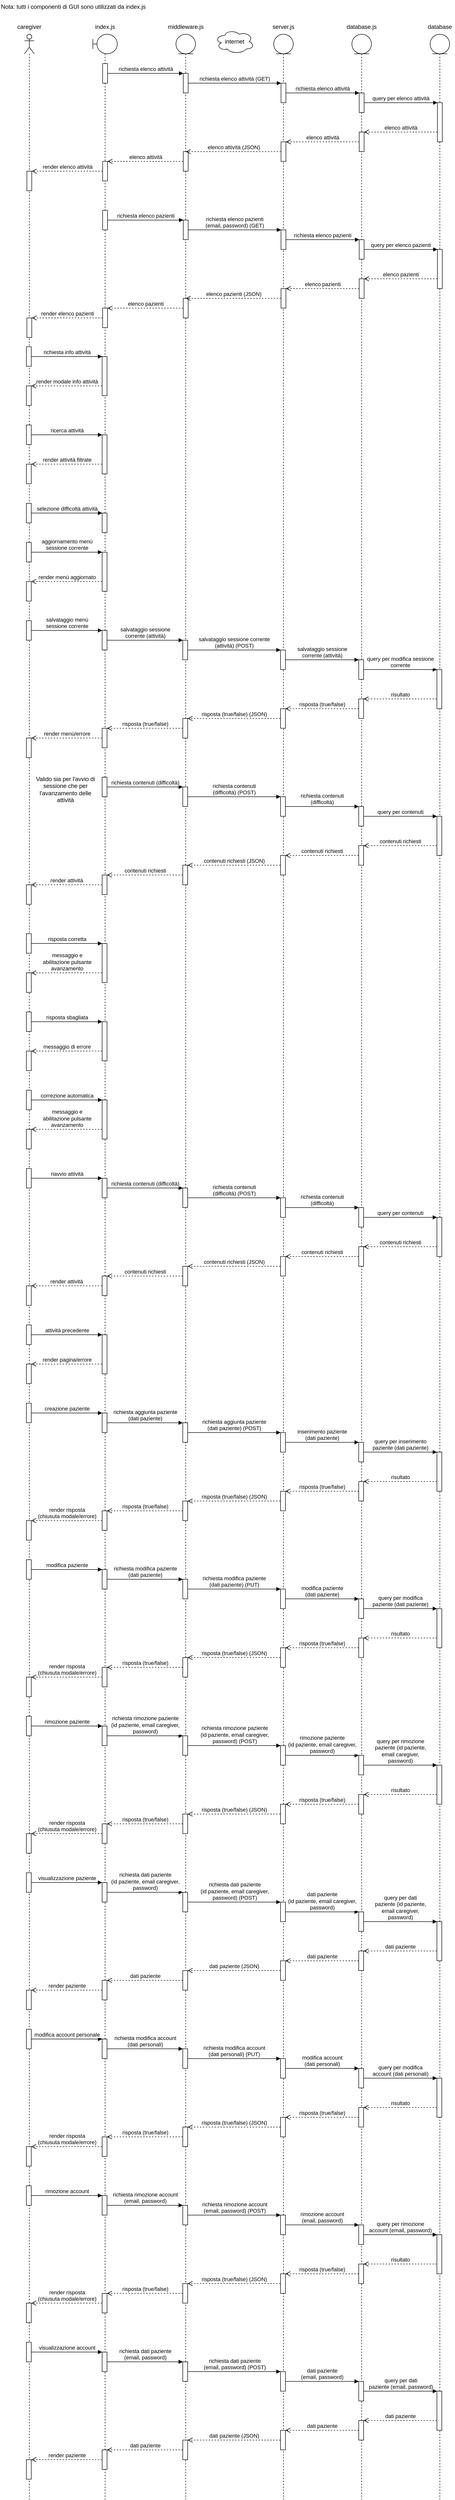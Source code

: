 <mxfile version="26.2.2">
  <diagram name="Pagina-1" id="e3e476clDGrq8vi89Smz">
    <mxGraphModel dx="1283" dy="1795" grid="1" gridSize="10" guides="1" tooltips="1" connect="1" arrows="1" fold="1" page="1" pageScale="1" pageWidth="827" pageHeight="1169" math="0" shadow="0">
      <root>
        <mxCell id="0" />
        <mxCell id="1" parent="0" />
        <mxCell id="ZCWHI0oV5ZaLpdnN7Wu2-1" value="" style="shape=umlLifeline;perimeter=lifelinePerimeter;whiteSpace=wrap;html=1;container=1;dropTarget=0;collapsible=0;recursiveResize=0;outlineConnect=0;portConstraint=eastwest;newEdgeStyle={&quot;curved&quot;:0,&quot;rounded&quot;:0};participant=umlActor;" parent="1" vertex="1">
          <mxGeometry x="50" y="40" width="20" height="5040" as="geometry" />
        </mxCell>
        <mxCell id="NGyY29xmAIYPG-iWMr8k-18" value="" style="html=1;points=[[0,0,0,0,5],[0,1,0,0,-5],[1,0,0,0,5],[1,1,0,0,-5]];perimeter=orthogonalPerimeter;outlineConnect=0;targetShapes=umlLifeline;portConstraint=eastwest;newEdgeStyle={&quot;curved&quot;:0,&quot;rounded&quot;:0};" parent="ZCWHI0oV5ZaLpdnN7Wu2-1" vertex="1">
          <mxGeometry x="5" y="280" width="10" height="40" as="geometry" />
        </mxCell>
        <mxCell id="ZCWHI0oV5ZaLpdnN7Wu2-2" value="" style="shape=umlLifeline;perimeter=lifelinePerimeter;whiteSpace=wrap;html=1;container=1;dropTarget=0;collapsible=0;recursiveResize=0;outlineConnect=0;portConstraint=eastwest;newEdgeStyle={&quot;curved&quot;:0,&quot;rounded&quot;:0};participant=umlBoundary;" parent="1" vertex="1">
          <mxGeometry x="190" y="40" width="50" height="5040" as="geometry" />
        </mxCell>
        <mxCell id="NGyY29xmAIYPG-iWMr8k-17" value="" style="html=1;points=[[0,0,0,0,5],[0,1,0,0,-5],[1,0,0,0,5],[1,1,0,0,-5]];perimeter=orthogonalPerimeter;outlineConnect=0;targetShapes=umlLifeline;portConstraint=eastwest;newEdgeStyle={&quot;curved&quot;:0,&quot;rounded&quot;:0};" parent="ZCWHI0oV5ZaLpdnN7Wu2-2" vertex="1">
          <mxGeometry x="20" y="260" width="10" height="40" as="geometry" />
        </mxCell>
        <mxCell id="hsnZn4C8Ez3w-tgAJoHe-135" value="" style="html=1;points=[[0,0,0,0,5],[0,1,0,0,-5],[1,0,0,0,5],[1,1,0,0,-5]];perimeter=orthogonalPerimeter;outlineConnect=0;targetShapes=umlLifeline;portConstraint=eastwest;newEdgeStyle={&quot;curved&quot;:0,&quot;rounded&quot;:0};" parent="ZCWHI0oV5ZaLpdnN7Wu2-2" vertex="1">
          <mxGeometry x="20" y="60" width="10" height="40" as="geometry" />
        </mxCell>
        <mxCell id="ZCWHI0oV5ZaLpdnN7Wu2-3" value="" style="shape=umlLifeline;perimeter=lifelinePerimeter;whiteSpace=wrap;html=1;container=1;dropTarget=0;collapsible=0;recursiveResize=0;outlineConnect=0;portConstraint=eastwest;newEdgeStyle={&quot;curved&quot;:0,&quot;rounded&quot;:0};participant=umlEntity;" parent="1" vertex="1">
          <mxGeometry x="360" y="40" width="40" height="5040" as="geometry" />
        </mxCell>
        <mxCell id="ZCWHI0oV5ZaLpdnN7Wu2-12" value="" style="html=1;points=[[0,0,0,0,5],[0,1,0,0,-5],[1,0,0,0,5],[1,1,0,0,-5]];perimeter=orthogonalPerimeter;outlineConnect=0;targetShapes=umlLifeline;portConstraint=eastwest;newEdgeStyle={&quot;curved&quot;:0,&quot;rounded&quot;:0};" parent="ZCWHI0oV5ZaLpdnN7Wu2-3" vertex="1">
          <mxGeometry x="15" y="80" width="10" height="40" as="geometry" />
        </mxCell>
        <mxCell id="ZCWHI0oV5ZaLpdnN7Wu2-13" value="richiesta elenco attività" style="html=1;verticalAlign=bottom;endArrow=block;curved=0;rounded=0;entryX=0;entryY=0;entryDx=0;entryDy=5;" parent="ZCWHI0oV5ZaLpdnN7Wu2-3" source="hsnZn4C8Ez3w-tgAJoHe-135" edge="1">
          <mxGeometry relative="1" as="geometry">
            <mxPoint x="-55" y="80" as="sourcePoint" />
            <mxPoint x="15" y="80" as="targetPoint" />
          </mxGeometry>
        </mxCell>
        <mxCell id="NGyY29xmAIYPG-iWMr8k-11" value="" style="html=1;points=[[0,0,0,0,5],[0,1,0,0,-5],[1,0,0,0,5],[1,1,0,0,-5]];perimeter=orthogonalPerimeter;outlineConnect=0;targetShapes=umlLifeline;portConstraint=eastwest;newEdgeStyle={&quot;curved&quot;:0,&quot;rounded&quot;:0};" parent="ZCWHI0oV5ZaLpdnN7Wu2-3" vertex="1">
          <mxGeometry x="15" y="240" width="10" height="40" as="geometry" />
        </mxCell>
        <mxCell id="ZCWHI0oV5ZaLpdnN7Wu2-4" value="" style="shape=umlLifeline;perimeter=lifelinePerimeter;whiteSpace=wrap;html=1;container=1;dropTarget=0;collapsible=0;recursiveResize=0;outlineConnect=0;portConstraint=eastwest;newEdgeStyle={&quot;curved&quot;:0,&quot;rounded&quot;:0};participant=umlEntity;" parent="1" vertex="1">
          <mxGeometry x="560" y="40" width="40" height="5040" as="geometry" />
        </mxCell>
        <mxCell id="ZCWHI0oV5ZaLpdnN7Wu2-15" value="" style="html=1;points=[[0,0,0,0,5],[0,1,0,0,-5],[1,0,0,0,5],[1,1,0,0,-5]];perimeter=orthogonalPerimeter;outlineConnect=0;targetShapes=umlLifeline;portConstraint=eastwest;newEdgeStyle={&quot;curved&quot;:0,&quot;rounded&quot;:0};" parent="ZCWHI0oV5ZaLpdnN7Wu2-4" vertex="1">
          <mxGeometry x="15" y="100" width="10" height="40" as="geometry" />
        </mxCell>
        <mxCell id="NGyY29xmAIYPG-iWMr8k-9" value="" style="html=1;points=[[0,0,0,0,5],[0,1,0,0,-5],[1,0,0,0,5],[1,1,0,0,-5]];perimeter=orthogonalPerimeter;outlineConnect=0;targetShapes=umlLifeline;portConstraint=eastwest;newEdgeStyle={&quot;curved&quot;:0,&quot;rounded&quot;:0};" parent="ZCWHI0oV5ZaLpdnN7Wu2-4" vertex="1">
          <mxGeometry x="15" y="220" width="10" height="40" as="geometry" />
        </mxCell>
        <mxCell id="ZCWHI0oV5ZaLpdnN7Wu2-5" value="internet" style="ellipse;shape=cloud;whiteSpace=wrap;html=1;" parent="1" vertex="1">
          <mxGeometry x="440" y="30" width="80" height="50" as="geometry" />
        </mxCell>
        <mxCell id="ZCWHI0oV5ZaLpdnN7Wu2-6" value="caregiver" style="text;html=1;align=center;verticalAlign=middle;whiteSpace=wrap;rounded=0;" parent="1" vertex="1">
          <mxGeometry x="30" y="10" width="60" height="30" as="geometry" />
        </mxCell>
        <mxCell id="ZCWHI0oV5ZaLpdnN7Wu2-7" value="" style="shape=umlLifeline;perimeter=lifelinePerimeter;whiteSpace=wrap;html=1;container=1;dropTarget=0;collapsible=0;recursiveResize=0;outlineConnect=0;portConstraint=eastwest;newEdgeStyle={&quot;curved&quot;:0,&quot;rounded&quot;:0};participant=umlEntity;" parent="1" vertex="1">
          <mxGeometry x="720" y="40" width="40" height="5040" as="geometry" />
        </mxCell>
        <mxCell id="ZCWHI0oV5ZaLpdnN7Wu2-18" value="" style="html=1;points=[[0,0,0,0,5],[0,1,0,0,-5],[1,0,0,0,5],[1,1,0,0,-5]];perimeter=orthogonalPerimeter;outlineConnect=0;targetShapes=umlLifeline;portConstraint=eastwest;newEdgeStyle={&quot;curved&quot;:0,&quot;rounded&quot;:0};" parent="ZCWHI0oV5ZaLpdnN7Wu2-7" vertex="1">
          <mxGeometry x="15" y="120" width="10" height="40" as="geometry" />
        </mxCell>
        <mxCell id="NGyY29xmAIYPG-iWMr8k-7" value="" style="html=1;points=[[0,0,0,0,5],[0,1,0,0,-5],[1,0,0,0,5],[1,1,0,0,-5]];perimeter=orthogonalPerimeter;outlineConnect=0;targetShapes=umlLifeline;portConstraint=eastwest;newEdgeStyle={&quot;curved&quot;:0,&quot;rounded&quot;:0};" parent="ZCWHI0oV5ZaLpdnN7Wu2-7" vertex="1">
          <mxGeometry x="15" y="200" width="10" height="40" as="geometry" />
        </mxCell>
        <mxCell id="ZCWHI0oV5ZaLpdnN7Wu2-8" value="index.js" style="text;html=1;align=center;verticalAlign=middle;whiteSpace=wrap;rounded=0;" parent="1" vertex="1">
          <mxGeometry x="185" y="10" width="60" height="30" as="geometry" />
        </mxCell>
        <mxCell id="ZCWHI0oV5ZaLpdnN7Wu2-9" value="middleware.js" style="text;html=1;align=center;verticalAlign=middle;whiteSpace=wrap;rounded=0;" parent="1" vertex="1">
          <mxGeometry x="350" y="10" width="60" height="30" as="geometry" />
        </mxCell>
        <mxCell id="ZCWHI0oV5ZaLpdnN7Wu2-10" value="server.js" style="text;html=1;align=center;verticalAlign=middle;whiteSpace=wrap;rounded=0;" parent="1" vertex="1">
          <mxGeometry x="550" y="10" width="60" height="30" as="geometry" />
        </mxCell>
        <mxCell id="ZCWHI0oV5ZaLpdnN7Wu2-11" value="database.js" style="text;html=1;align=center;verticalAlign=middle;whiteSpace=wrap;rounded=0;" parent="1" vertex="1">
          <mxGeometry x="710" y="10" width="60" height="30" as="geometry" />
        </mxCell>
        <mxCell id="ZCWHI0oV5ZaLpdnN7Wu2-16" value="richiesta elenco attività (GET)" style="edgeStyle=orthogonalEdgeStyle;rounded=0;orthogonalLoop=1;jettySize=auto;html=1;curved=0;strokeColor=default;align=center;verticalAlign=bottom;fontFamily=Helvetica;fontSize=11;fontColor=default;labelBackgroundColor=default;endArrow=block;" parent="1" source="ZCWHI0oV5ZaLpdnN7Wu2-12" target="ZCWHI0oV5ZaLpdnN7Wu2-15" edge="1">
          <mxGeometry relative="1" as="geometry">
            <Array as="points">
              <mxPoint x="530" y="140" />
              <mxPoint x="530" y="140" />
            </Array>
          </mxGeometry>
        </mxCell>
        <mxCell id="ZCWHI0oV5ZaLpdnN7Wu2-19" value="richiesta elenco attività" style="edgeStyle=orthogonalEdgeStyle;rounded=0;orthogonalLoop=1;jettySize=auto;html=1;curved=0;strokeColor=default;align=center;verticalAlign=bottom;fontFamily=Helvetica;fontSize=11;fontColor=default;labelBackgroundColor=default;endArrow=block;" parent="1" source="ZCWHI0oV5ZaLpdnN7Wu2-15" target="ZCWHI0oV5ZaLpdnN7Wu2-18" edge="1">
          <mxGeometry relative="1" as="geometry">
            <Array as="points">
              <mxPoint x="700" y="160" />
              <mxPoint x="700" y="160" />
            </Array>
          </mxGeometry>
        </mxCell>
        <mxCell id="NGyY29xmAIYPG-iWMr8k-1" value="Nota: tutti i componenti di GUI sono utilizzati da index.js" style="text;html=1;align=left;verticalAlign=top;whiteSpace=wrap;rounded=0;" parent="1" vertex="1">
          <mxGeometry y="-30" width="320" height="30" as="geometry" />
        </mxCell>
        <mxCell id="NGyY29xmAIYPG-iWMr8k-3" value="" style="shape=umlLifeline;perimeter=lifelinePerimeter;whiteSpace=wrap;html=1;container=1;dropTarget=0;collapsible=0;recursiveResize=0;outlineConnect=0;portConstraint=eastwest;newEdgeStyle={&quot;curved&quot;:0,&quot;rounded&quot;:0};participant=umlEntity;" parent="1" vertex="1">
          <mxGeometry x="880" y="40" width="40" height="5040" as="geometry" />
        </mxCell>
        <mxCell id="NGyY29xmAIYPG-iWMr8k-4" value="" style="html=1;points=[[0,0,0,0,5],[0,1,0,0,-5],[1,0,0,0,5],[1,1,0,0,-5]];perimeter=orthogonalPerimeter;outlineConnect=0;targetShapes=umlLifeline;portConstraint=eastwest;newEdgeStyle={&quot;curved&quot;:0,&quot;rounded&quot;:0};" parent="NGyY29xmAIYPG-iWMr8k-3" vertex="1">
          <mxGeometry x="15" y="140" width="10" height="80" as="geometry" />
        </mxCell>
        <mxCell id="NGyY29xmAIYPG-iWMr8k-30" value="ricerca attività" style="edgeStyle=orthogonalEdgeStyle;shape=connector;curved=0;rounded=0;orthogonalLoop=1;jettySize=auto;html=1;strokeColor=default;align=center;verticalAlign=bottom;fontFamily=Helvetica;fontSize=11;fontColor=default;labelBackgroundColor=default;endArrow=block;" parent="NGyY29xmAIYPG-iWMr8k-3" source="NGyY29xmAIYPG-iWMr8k-27" target="NGyY29xmAIYPG-iWMr8k-29" edge="1">
          <mxGeometry relative="1" as="geometry">
            <Array as="points">
              <mxPoint x="-701" y="819" />
              <mxPoint x="-701" y="819" />
            </Array>
          </mxGeometry>
        </mxCell>
        <mxCell id="NGyY29xmAIYPG-iWMr8k-31" value="render attività filtrate" style="html=1;verticalAlign=bottom;endArrow=open;dashed=1;endSize=8;curved=0;rounded=0;" parent="NGyY29xmAIYPG-iWMr8k-3" source="NGyY29xmAIYPG-iWMr8k-29" target="NGyY29xmAIYPG-iWMr8k-28" edge="1">
          <mxGeometry x="0.002" relative="1" as="geometry">
            <mxPoint x="-821" y="879" as="targetPoint" />
            <mxPoint x="-676" y="879" as="sourcePoint" />
            <mxPoint as="offset" />
          </mxGeometry>
        </mxCell>
        <mxCell id="NGyY29xmAIYPG-iWMr8k-51" value="salvataggio menù&lt;div&gt;sessione corrente&lt;/div&gt;" style="edgeStyle=orthogonalEdgeStyle;shape=connector;curved=0;rounded=0;orthogonalLoop=1;jettySize=auto;html=1;strokeColor=default;align=center;verticalAlign=bottom;fontFamily=Helvetica;fontSize=11;fontColor=default;labelBackgroundColor=default;endArrow=block;" parent="NGyY29xmAIYPG-iWMr8k-3" source="NGyY29xmAIYPG-iWMr8k-48" target="NGyY29xmAIYPG-iWMr8k-50" edge="1">
          <mxGeometry relative="1" as="geometry">
            <Array as="points">
              <mxPoint x="-701" y="1219" />
              <mxPoint x="-701" y="1219" />
            </Array>
          </mxGeometry>
        </mxCell>
        <mxCell id="NGyY29xmAIYPG-iWMr8k-203" value="risposta corretta" style="edgeStyle=orthogonalEdgeStyle;shape=connector;curved=0;rounded=0;orthogonalLoop=1;jettySize=auto;html=1;strokeColor=default;align=center;verticalAlign=bottom;fontFamily=Helvetica;fontSize=11;fontColor=default;labelBackgroundColor=default;endArrow=block;" parent="NGyY29xmAIYPG-iWMr8k-3" source="NGyY29xmAIYPG-iWMr8k-200" target="NGyY29xmAIYPG-iWMr8k-202" edge="1">
          <mxGeometry relative="1" as="geometry">
            <Array as="points">
              <mxPoint x="-701" y="1859" />
              <mxPoint x="-701" y="1859" />
            </Array>
          </mxGeometry>
        </mxCell>
        <mxCell id="NGyY29xmAIYPG-iWMr8k-204" value="messaggio e&lt;div&gt;abilitazione pulsante&lt;div&gt;avanzamento&lt;/div&gt;&lt;/div&gt;" style="html=1;verticalAlign=bottom;endArrow=open;dashed=1;endSize=8;curved=0;rounded=0;" parent="NGyY29xmAIYPG-iWMr8k-3" source="NGyY29xmAIYPG-iWMr8k-202" target="NGyY29xmAIYPG-iWMr8k-201" edge="1">
          <mxGeometry x="0.002" relative="1" as="geometry">
            <mxPoint x="-821" y="1919" as="targetPoint" />
            <mxPoint x="-676" y="1919" as="sourcePoint" />
            <mxPoint as="offset" />
          </mxGeometry>
        </mxCell>
        <mxCell id="NGyY29xmAIYPG-iWMr8k-208" value="risposta sbagliata" style="edgeStyle=orthogonalEdgeStyle;shape=connector;curved=0;rounded=0;orthogonalLoop=1;jettySize=auto;html=1;strokeColor=default;align=center;verticalAlign=bottom;fontFamily=Helvetica;fontSize=11;fontColor=default;labelBackgroundColor=default;endArrow=block;" parent="NGyY29xmAIYPG-iWMr8k-3" source="NGyY29xmAIYPG-iWMr8k-205" target="NGyY29xmAIYPG-iWMr8k-207" edge="1">
          <mxGeometry relative="1" as="geometry">
            <Array as="points">
              <mxPoint x="-701" y="2019" />
              <mxPoint x="-701" y="2019" />
            </Array>
          </mxGeometry>
        </mxCell>
        <mxCell id="NGyY29xmAIYPG-iWMr8k-209" value="messaggio di errore" style="html=1;verticalAlign=bottom;endArrow=open;dashed=1;endSize=8;curved=0;rounded=0;" parent="NGyY29xmAIYPG-iWMr8k-3" source="NGyY29xmAIYPG-iWMr8k-207" target="NGyY29xmAIYPG-iWMr8k-206" edge="1">
          <mxGeometry x="0.002" relative="1" as="geometry">
            <mxPoint x="-821" y="2079" as="targetPoint" />
            <mxPoint x="-676" y="2079" as="sourcePoint" />
            <mxPoint as="offset" />
          </mxGeometry>
        </mxCell>
        <mxCell id="NGyY29xmAIYPG-iWMr8k-213" value="correzione automatica" style="edgeStyle=orthogonalEdgeStyle;shape=connector;curved=0;rounded=0;orthogonalLoop=1;jettySize=auto;html=1;strokeColor=default;align=center;verticalAlign=bottom;fontFamily=Helvetica;fontSize=11;fontColor=default;labelBackgroundColor=default;endArrow=block;" parent="NGyY29xmAIYPG-iWMr8k-3" source="NGyY29xmAIYPG-iWMr8k-210" target="NGyY29xmAIYPG-iWMr8k-212" edge="1">
          <mxGeometry relative="1" as="geometry">
            <Array as="points">
              <mxPoint x="-701" y="2179" />
              <mxPoint x="-701" y="2179" />
            </Array>
          </mxGeometry>
        </mxCell>
        <mxCell id="NGyY29xmAIYPG-iWMr8k-214" value="messaggio e&lt;div&gt;abilitazione pulsante&lt;div&gt;avanzamento&lt;/div&gt;&lt;/div&gt;" style="html=1;verticalAlign=bottom;endArrow=open;dashed=1;endSize=8;curved=0;rounded=0;" parent="NGyY29xmAIYPG-iWMr8k-3" source="NGyY29xmAIYPG-iWMr8k-212" target="NGyY29xmAIYPG-iWMr8k-211" edge="1">
          <mxGeometry x="0.002" relative="1" as="geometry">
            <mxPoint x="-821" y="2239" as="targetPoint" />
            <mxPoint x="-676" y="2239" as="sourcePoint" />
            <mxPoint as="offset" />
          </mxGeometry>
        </mxCell>
        <mxCell id="NGyY29xmAIYPG-iWMr8k-278" value="attività precedente" style="edgeStyle=orthogonalEdgeStyle;shape=connector;curved=0;rounded=0;orthogonalLoop=1;jettySize=auto;html=1;strokeColor=default;align=center;verticalAlign=bottom;fontFamily=Helvetica;fontSize=11;fontColor=default;labelBackgroundColor=default;endArrow=block;" parent="NGyY29xmAIYPG-iWMr8k-3" source="NGyY29xmAIYPG-iWMr8k-275" target="NGyY29xmAIYPG-iWMr8k-277" edge="1">
          <mxGeometry relative="1" as="geometry">
            <Array as="points">
              <mxPoint x="-701" y="2659" />
              <mxPoint x="-701" y="2659" />
            </Array>
          </mxGeometry>
        </mxCell>
        <mxCell id="NGyY29xmAIYPG-iWMr8k-279" value="render pagina/errore" style="html=1;verticalAlign=bottom;endArrow=open;dashed=1;endSize=8;curved=0;rounded=0;" parent="NGyY29xmAIYPG-iWMr8k-3" source="NGyY29xmAIYPG-iWMr8k-277" target="NGyY29xmAIYPG-iWMr8k-276" edge="1">
          <mxGeometry x="0.002" relative="1" as="geometry">
            <mxPoint x="-821" y="2719" as="targetPoint" />
            <mxPoint x="-676" y="2719" as="sourcePoint" />
            <mxPoint as="offset" />
          </mxGeometry>
        </mxCell>
        <mxCell id="hsnZn4C8Ez3w-tgAJoHe-131" value="aggiornamento menù&lt;div&gt;sessione corrente&lt;/div&gt;" style="edgeStyle=orthogonalEdgeStyle;shape=connector;curved=0;rounded=0;orthogonalLoop=1;jettySize=auto;html=1;strokeColor=default;align=center;verticalAlign=bottom;fontFamily=Helvetica;fontSize=11;fontColor=default;labelBackgroundColor=default;endArrow=block;" parent="NGyY29xmAIYPG-iWMr8k-3" source="hsnZn4C8Ez3w-tgAJoHe-128" target="hsnZn4C8Ez3w-tgAJoHe-130" edge="1">
          <mxGeometry relative="1" as="geometry">
            <Array as="points">
              <mxPoint x="-701" y="1059" />
              <mxPoint x="-701" y="1059" />
            </Array>
          </mxGeometry>
        </mxCell>
        <mxCell id="hsnZn4C8Ez3w-tgAJoHe-132" value="render menù aggiornato" style="html=1;verticalAlign=bottom;endArrow=open;dashed=1;endSize=8;curved=0;rounded=0;" parent="NGyY29xmAIYPG-iWMr8k-3" source="hsnZn4C8Ez3w-tgAJoHe-130" target="hsnZn4C8Ez3w-tgAJoHe-129" edge="1">
          <mxGeometry x="0.002" relative="1" as="geometry">
            <mxPoint x="-821" y="1119" as="targetPoint" />
            <mxPoint x="-676" y="1119" as="sourcePoint" />
            <mxPoint as="offset" />
          </mxGeometry>
        </mxCell>
        <mxCell id="NGyY29xmAIYPG-iWMr8k-264" value="richiesta contenuti (difficoltà)" style="edgeStyle=orthogonalEdgeStyle;shape=connector;curved=0;rounded=0;orthogonalLoop=1;jettySize=auto;html=1;strokeColor=default;align=center;verticalAlign=bottom;fontFamily=Helvetica;fontSize=11;fontColor=default;labelBackgroundColor=default;endArrow=block;" parent="NGyY29xmAIYPG-iWMr8k-3" source="NGyY29xmAIYPG-iWMr8k-255" target="NGyY29xmAIYPG-iWMr8k-257" edge="1">
          <mxGeometry relative="1" as="geometry">
            <Array as="points">
              <mxPoint x="-541" y="2359" />
              <mxPoint x="-541" y="2359" />
            </Array>
            <mxPoint as="offset" />
          </mxGeometry>
        </mxCell>
        <mxCell id="NGyY29xmAIYPG-iWMr8k-265" value="richiesta contenuti&lt;div&gt;(difficoltà) (POST)&lt;/div&gt;" style="edgeStyle=orthogonalEdgeStyle;shape=connector;curved=0;rounded=0;orthogonalLoop=1;jettySize=auto;html=1;strokeColor=default;align=center;verticalAlign=bottom;fontFamily=Helvetica;fontSize=11;fontColor=default;labelBackgroundColor=default;endArrow=block;" parent="NGyY29xmAIYPG-iWMr8k-3" source="NGyY29xmAIYPG-iWMr8k-257" target="NGyY29xmAIYPG-iWMr8k-259" edge="1">
          <mxGeometry relative="1" as="geometry">
            <Array as="points">
              <mxPoint x="-351" y="2379" />
              <mxPoint x="-351" y="2379" />
            </Array>
          </mxGeometry>
        </mxCell>
        <mxCell id="NGyY29xmAIYPG-iWMr8k-266" value="richiesta contenuti&lt;div&gt;(difficoltà)&lt;/div&gt;" style="edgeStyle=orthogonalEdgeStyle;shape=connector;curved=0;rounded=0;orthogonalLoop=1;jettySize=auto;html=1;strokeColor=default;align=center;verticalAlign=bottom;fontFamily=Helvetica;fontSize=11;fontColor=default;labelBackgroundColor=default;endArrow=block;" parent="NGyY29xmAIYPG-iWMr8k-3" source="NGyY29xmAIYPG-iWMr8k-259" target="NGyY29xmAIYPG-iWMr8k-261" edge="1">
          <mxGeometry relative="1" as="geometry">
            <Array as="points">
              <mxPoint x="-181" y="2399" />
              <mxPoint x="-181" y="2399" />
            </Array>
          </mxGeometry>
        </mxCell>
        <mxCell id="NGyY29xmAIYPG-iWMr8k-267" value="query per contenuti" style="edgeStyle=orthogonalEdgeStyle;shape=connector;curved=0;rounded=0;orthogonalLoop=1;jettySize=auto;html=1;strokeColor=default;align=center;verticalAlign=bottom;fontFamily=Helvetica;fontSize=11;fontColor=default;labelBackgroundColor=default;endArrow=block;" parent="NGyY29xmAIYPG-iWMr8k-3" source="NGyY29xmAIYPG-iWMr8k-261" target="NGyY29xmAIYPG-iWMr8k-263" edge="1">
          <mxGeometry relative="1" as="geometry">
            <Array as="points">
              <mxPoint x="-21" y="2419" />
              <mxPoint x="-21" y="2419" />
            </Array>
          </mxGeometry>
        </mxCell>
        <mxCell id="NGyY29xmAIYPG-iWMr8k-268" value="contenuti richiesti" style="html=1;verticalAlign=bottom;endArrow=open;dashed=1;endSize=8;curved=0;rounded=0;" parent="NGyY29xmAIYPG-iWMr8k-3" source="NGyY29xmAIYPG-iWMr8k-263" target="NGyY29xmAIYPG-iWMr8k-262" edge="1">
          <mxGeometry x="0.002" relative="1" as="geometry">
            <mxPoint x="-191" y="2493" as="targetPoint" />
            <mxPoint x="-1" y="2493" as="sourcePoint" />
            <mxPoint as="offset" />
          </mxGeometry>
        </mxCell>
        <mxCell id="NGyY29xmAIYPG-iWMr8k-269" value="contenuti richiesti" style="html=1;verticalAlign=bottom;endArrow=open;dashed=1;endSize=8;curved=0;rounded=0;" parent="NGyY29xmAIYPG-iWMr8k-3" source="NGyY29xmAIYPG-iWMr8k-262" target="NGyY29xmAIYPG-iWMr8k-260" edge="1">
          <mxGeometry relative="1" as="geometry">
            <mxPoint x="-331" y="2492" as="targetPoint" />
            <mxPoint x="-181" y="2492" as="sourcePoint" />
            <mxPoint as="offset" />
          </mxGeometry>
        </mxCell>
        <mxCell id="NGyY29xmAIYPG-iWMr8k-270" value="contenuti richiesti (JSON)" style="html=1;verticalAlign=bottom;endArrow=open;dashed=1;endSize=8;curved=0;rounded=0;" parent="NGyY29xmAIYPG-iWMr8k-3" source="NGyY29xmAIYPG-iWMr8k-260" target="NGyY29xmAIYPG-iWMr8k-258" edge="1">
          <mxGeometry x="0.002" relative="1" as="geometry">
            <mxPoint x="-531" y="2512" as="targetPoint" />
            <mxPoint x="-346" y="2519" as="sourcePoint" />
            <mxPoint as="offset" />
          </mxGeometry>
        </mxCell>
        <mxCell id="NGyY29xmAIYPG-iWMr8k-271" value="contenuti richiesti" style="html=1;verticalAlign=bottom;endArrow=open;dashed=1;endSize=8;curved=0;rounded=0;" parent="NGyY29xmAIYPG-iWMr8k-3" source="NGyY29xmAIYPG-iWMr8k-258" target="NGyY29xmAIYPG-iWMr8k-256" edge="1">
          <mxGeometry x="0.002" relative="1" as="geometry">
            <mxPoint x="-696" y="2532" as="targetPoint" />
            <mxPoint x="-511" y="2539" as="sourcePoint" />
            <mxPoint as="offset" />
          </mxGeometry>
        </mxCell>
        <mxCell id="NGyY29xmAIYPG-iWMr8k-272" value="render attività" style="html=1;verticalAlign=bottom;endArrow=open;dashed=1;endSize=8;curved=0;rounded=0;" parent="NGyY29xmAIYPG-iWMr8k-3" source="NGyY29xmAIYPG-iWMr8k-256" target="NGyY29xmAIYPG-iWMr8k-254" edge="1">
          <mxGeometry x="0.005" relative="1" as="geometry">
            <mxPoint x="-851" y="2552" as="targetPoint" />
            <mxPoint x="-666" y="2559" as="sourcePoint" />
            <mxPoint as="offset" />
          </mxGeometry>
        </mxCell>
        <mxCell id="hsnZn4C8Ez3w-tgAJoHe-5" value="creazione paziente" style="edgeStyle=orthogonalEdgeStyle;shape=connector;curved=0;rounded=0;orthogonalLoop=1;jettySize=auto;html=1;strokeColor=default;align=center;verticalAlign=bottom;fontFamily=Helvetica;fontSize=11;fontColor=default;labelBackgroundColor=default;endArrow=block;" parent="NGyY29xmAIYPG-iWMr8k-3" source="hsnZn4C8Ez3w-tgAJoHe-3" target="hsnZn4C8Ez3w-tgAJoHe-4" edge="1">
          <mxGeometry relative="1" as="geometry">
            <Array as="points">
              <mxPoint x="-701" y="2819" />
              <mxPoint x="-701" y="2819" />
            </Array>
          </mxGeometry>
        </mxCell>
        <mxCell id="hsnZn4C8Ez3w-tgAJoHe-14" value="richiesta aggiunta paziente&lt;div&gt;(dati paziente)&lt;/div&gt;" style="edgeStyle=orthogonalEdgeStyle;shape=connector;curved=0;rounded=0;orthogonalLoop=1;jettySize=auto;html=1;strokeColor=default;align=center;verticalAlign=bottom;fontFamily=Helvetica;fontSize=11;fontColor=default;labelBackgroundColor=default;endArrow=block;" parent="NGyY29xmAIYPG-iWMr8k-3" source="hsnZn4C8Ez3w-tgAJoHe-4" target="hsnZn4C8Ez3w-tgAJoHe-7" edge="1">
          <mxGeometry relative="1" as="geometry">
            <Array as="points">
              <mxPoint x="-541" y="2839" />
              <mxPoint x="-541" y="2839" />
            </Array>
          </mxGeometry>
        </mxCell>
        <mxCell id="hsnZn4C8Ez3w-tgAJoHe-15" value="richiesta aggiunta paziente&lt;div&gt;&lt;span style=&quot;background-color: light-dark(#ffffff, var(--ge-dark-color, #121212)); color: light-dark(rgb(0, 0, 0), rgb(255, 255, 255));&quot;&gt;(dati paziente)&lt;/span&gt;&amp;nbsp;(POST)&lt;br&gt;&lt;/div&gt;" style="edgeStyle=orthogonalEdgeStyle;shape=connector;curved=0;rounded=0;orthogonalLoop=1;jettySize=auto;html=1;strokeColor=default;align=center;verticalAlign=bottom;fontFamily=Helvetica;fontSize=11;fontColor=default;labelBackgroundColor=default;endArrow=block;" parent="NGyY29xmAIYPG-iWMr8k-3" source="hsnZn4C8Ez3w-tgAJoHe-7" target="hsnZn4C8Ez3w-tgAJoHe-9" edge="1">
          <mxGeometry relative="1" as="geometry">
            <mxPoint x="-467" y="2859" as="sourcePoint" />
            <Array as="points">
              <mxPoint x="-351" y="2859" />
              <mxPoint x="-351" y="2859" />
            </Array>
          </mxGeometry>
        </mxCell>
        <mxCell id="hsnZn4C8Ez3w-tgAJoHe-16" value="inserimento paziente&lt;br&gt;&lt;div&gt;(dati paziente)&lt;/div&gt;" style="edgeStyle=orthogonalEdgeStyle;shape=connector;curved=0;rounded=0;orthogonalLoop=1;jettySize=auto;html=1;strokeColor=default;align=center;verticalAlign=bottom;fontFamily=Helvetica;fontSize=11;fontColor=default;labelBackgroundColor=default;endArrow=block;" parent="NGyY29xmAIYPG-iWMr8k-3" source="hsnZn4C8Ez3w-tgAJoHe-9" target="hsnZn4C8Ez3w-tgAJoHe-11" edge="1">
          <mxGeometry x="-0.002" relative="1" as="geometry">
            <Array as="points">
              <mxPoint x="-181" y="2879" />
              <mxPoint x="-181" y="2879" />
            </Array>
            <mxPoint as="offset" />
          </mxGeometry>
        </mxCell>
        <mxCell id="hsnZn4C8Ez3w-tgAJoHe-17" value="query per inserimento&lt;div&gt;paziente&amp;nbsp;&lt;span style=&quot;background-color: light-dark(#ffffff, var(--ge-dark-color, #121212)); color: light-dark(rgb(0, 0, 0), rgb(255, 255, 255));&quot;&gt;(dati paziente)&lt;/span&gt;&lt;/div&gt;" style="edgeStyle=orthogonalEdgeStyle;shape=connector;curved=0;rounded=0;orthogonalLoop=1;jettySize=auto;html=1;strokeColor=default;align=center;verticalAlign=bottom;fontFamily=Helvetica;fontSize=11;fontColor=default;labelBackgroundColor=default;endArrow=block;" parent="NGyY29xmAIYPG-iWMr8k-3" source="hsnZn4C8Ez3w-tgAJoHe-11" target="hsnZn4C8Ez3w-tgAJoHe-13" edge="1">
          <mxGeometry relative="1" as="geometry">
            <Array as="points">
              <mxPoint x="-21" y="2899" />
              <mxPoint x="-21" y="2899" />
            </Array>
          </mxGeometry>
        </mxCell>
        <mxCell id="hsnZn4C8Ez3w-tgAJoHe-18" value="risultato" style="html=1;verticalAlign=bottom;endArrow=open;dashed=1;endSize=8;curved=0;rounded=0;" parent="NGyY29xmAIYPG-iWMr8k-3" source="hsnZn4C8Ez3w-tgAJoHe-13" target="hsnZn4C8Ez3w-tgAJoHe-12" edge="1">
          <mxGeometry x="0.002" relative="1" as="geometry">
            <mxPoint x="-131" y="2959" as="targetPoint" />
            <mxPoint x="19" y="2959" as="sourcePoint" />
            <mxPoint as="offset" />
          </mxGeometry>
        </mxCell>
        <mxCell id="hsnZn4C8Ez3w-tgAJoHe-19" value="risposta (true/false)" style="html=1;verticalAlign=bottom;endArrow=open;dashed=1;endSize=8;curved=0;rounded=0;" parent="NGyY29xmAIYPG-iWMr8k-3" source="hsnZn4C8Ez3w-tgAJoHe-12" target="hsnZn4C8Ez3w-tgAJoHe-10" edge="1">
          <mxGeometry x="0.002" relative="1" as="geometry">
            <mxPoint x="-301" y="2979" as="targetPoint" />
            <mxPoint x="-151" y="2979" as="sourcePoint" />
            <mxPoint as="offset" />
          </mxGeometry>
        </mxCell>
        <mxCell id="hsnZn4C8Ez3w-tgAJoHe-20" value="risposta (true/false) (JSON)" style="html=1;verticalAlign=bottom;endArrow=open;dashed=1;endSize=8;curved=0;rounded=0;" parent="NGyY29xmAIYPG-iWMr8k-3" source="hsnZn4C8Ez3w-tgAJoHe-10" target="hsnZn4C8Ez3w-tgAJoHe-8" edge="1">
          <mxGeometry x="0.002" relative="1" as="geometry">
            <mxPoint x="-467" y="2999" as="targetPoint" />
            <mxPoint x="-317" y="2999" as="sourcePoint" />
            <mxPoint as="offset" />
          </mxGeometry>
        </mxCell>
        <mxCell id="hsnZn4C8Ez3w-tgAJoHe-21" value="risposta (true/false)" style="html=1;verticalAlign=bottom;endArrow=open;dashed=1;endSize=8;curved=0;rounded=0;" parent="NGyY29xmAIYPG-iWMr8k-3" source="hsnZn4C8Ez3w-tgAJoHe-8" target="hsnZn4C8Ez3w-tgAJoHe-6" edge="1">
          <mxGeometry x="0.002" relative="1" as="geometry">
            <mxPoint x="-696" y="3019" as="targetPoint" />
            <mxPoint x="-506" y="3019" as="sourcePoint" />
            <mxPoint as="offset" />
          </mxGeometry>
        </mxCell>
        <mxCell id="hsnZn4C8Ez3w-tgAJoHe-22" value="render risposta&lt;div&gt;(chiusuta modale/errore)&lt;/div&gt;" style="html=1;verticalAlign=bottom;endArrow=open;dashed=1;endSize=8;curved=0;rounded=0;" parent="NGyY29xmAIYPG-iWMr8k-3" source="hsnZn4C8Ez3w-tgAJoHe-6" target="hsnZn4C8Ez3w-tgAJoHe-2" edge="1">
          <mxGeometry x="0.001" relative="1" as="geometry">
            <mxPoint x="-831" y="3039" as="targetPoint" />
            <mxPoint x="-676" y="3039" as="sourcePoint" />
            <mxPoint as="offset" />
          </mxGeometry>
        </mxCell>
        <mxCell id="hsnZn4C8Ez3w-tgAJoHe-69" value="rimozione paziente" style="edgeStyle=orthogonalEdgeStyle;shape=connector;curved=0;rounded=0;orthogonalLoop=1;jettySize=auto;html=1;strokeColor=default;align=center;verticalAlign=bottom;fontFamily=Helvetica;fontSize=11;fontColor=default;labelBackgroundColor=default;endArrow=block;" parent="NGyY29xmAIYPG-iWMr8k-3" source="hsnZn4C8Ez3w-tgAJoHe-67" target="hsnZn4C8Ez3w-tgAJoHe-68" edge="1">
          <mxGeometry relative="1" as="geometry">
            <Array as="points">
              <mxPoint x="-701" y="3459" />
              <mxPoint x="-701" y="3459" />
            </Array>
          </mxGeometry>
        </mxCell>
        <mxCell id="hsnZn4C8Ez3w-tgAJoHe-78" value="richiesta rimozione paziente&lt;div&gt;(id paziente, email caregiver,&lt;/div&gt;&lt;div&gt;&lt;span style=&quot;background-color: light-dark(#ffffff, var(--ge-dark-color, #121212)); color: light-dark(rgb(0, 0, 0), rgb(255, 255, 255));&quot;&gt;password)&lt;/span&gt;&lt;/div&gt;" style="edgeStyle=orthogonalEdgeStyle;shape=connector;curved=0;rounded=0;orthogonalLoop=1;jettySize=auto;html=1;strokeColor=default;align=center;verticalAlign=bottom;fontFamily=Helvetica;fontSize=11;fontColor=default;labelBackgroundColor=default;endArrow=block;" parent="NGyY29xmAIYPG-iWMr8k-3" source="hsnZn4C8Ez3w-tgAJoHe-68" target="hsnZn4C8Ez3w-tgAJoHe-71" edge="1">
          <mxGeometry relative="1" as="geometry">
            <Array as="points">
              <mxPoint x="-541" y="3479" />
              <mxPoint x="-541" y="3479" />
            </Array>
          </mxGeometry>
        </mxCell>
        <mxCell id="hsnZn4C8Ez3w-tgAJoHe-79" value="richiesta rimozione&amp;nbsp;paziente&lt;div&gt;&lt;span style=&quot;background-color: light-dark(#ffffff, var(--ge-dark-color, #121212)); color: light-dark(rgb(0, 0, 0), rgb(255, 255, 255));&quot;&gt;(id paziente&lt;/span&gt;&lt;span style=&quot;background-color: light-dark(#ffffff, var(--ge-dark-color, #121212)); color: light-dark(rgb(0, 0, 0), rgb(255, 255, 255));&quot;&gt;, email caregiver,&lt;/span&gt;&lt;/div&gt;&lt;div&gt;&lt;span style=&quot;background-color: light-dark(#ffffff, var(--ge-dark-color, #121212)); color: light-dark(rgb(0, 0, 0), rgb(255, 255, 255));&quot;&gt;password)&lt;/span&gt;&amp;nbsp;(POST)&lt;br&gt;&lt;/div&gt;" style="edgeStyle=orthogonalEdgeStyle;shape=connector;curved=0;rounded=0;orthogonalLoop=1;jettySize=auto;html=1;strokeColor=default;align=center;verticalAlign=bottom;fontFamily=Helvetica;fontSize=11;fontColor=default;labelBackgroundColor=default;endArrow=block;" parent="NGyY29xmAIYPG-iWMr8k-3" source="hsnZn4C8Ez3w-tgAJoHe-71" target="hsnZn4C8Ez3w-tgAJoHe-73" edge="1">
          <mxGeometry x="0.005" relative="1" as="geometry">
            <mxPoint x="-467" y="3499" as="sourcePoint" />
            <Array as="points">
              <mxPoint x="-351" y="3499" />
              <mxPoint x="-351" y="3499" />
            </Array>
            <mxPoint as="offset" />
          </mxGeometry>
        </mxCell>
        <mxCell id="hsnZn4C8Ez3w-tgAJoHe-80" value="rimozione paziente&lt;br&gt;&lt;div&gt;(id paziente&lt;span style=&quot;background-color: light-dark(#ffffff, var(--ge-dark-color, #121212)); color: light-dark(rgb(0, 0, 0), rgb(255, 255, 255));&quot;&gt;, email caregiver,&lt;/span&gt;&lt;/div&gt;&lt;div&gt;&lt;span style=&quot;background-color: light-dark(#ffffff, var(--ge-dark-color, #121212)); color: light-dark(rgb(0, 0, 0), rgb(255, 255, 255));&quot;&gt;password)&lt;/span&gt;&lt;/div&gt;" style="edgeStyle=orthogonalEdgeStyle;shape=connector;curved=0;rounded=0;orthogonalLoop=1;jettySize=auto;html=1;strokeColor=default;align=center;verticalAlign=bottom;fontFamily=Helvetica;fontSize=11;fontColor=default;labelBackgroundColor=default;endArrow=block;" parent="NGyY29xmAIYPG-iWMr8k-3" source="hsnZn4C8Ez3w-tgAJoHe-73" target="hsnZn4C8Ez3w-tgAJoHe-75" edge="1">
          <mxGeometry x="-0.002" relative="1" as="geometry">
            <Array as="points">
              <mxPoint x="-181" y="3519" />
              <mxPoint x="-181" y="3519" />
            </Array>
            <mxPoint as="offset" />
          </mxGeometry>
        </mxCell>
        <mxCell id="hsnZn4C8Ez3w-tgAJoHe-81" value="query per rimozione&lt;div&gt;paziente&amp;nbsp;&lt;span style=&quot;background-color: light-dark(#ffffff, var(--ge-dark-color, #121212)); color: light-dark(rgb(0, 0, 0), rgb(255, 255, 255));&quot;&gt;(id paziente&lt;/span&gt;&lt;span style=&quot;background-color: light-dark(#ffffff, var(--ge-dark-color, #121212)); color: light-dark(rgb(0, 0, 0), rgb(255, 255, 255));&quot;&gt;,&lt;/span&gt;&lt;/div&gt;&lt;div&gt;&lt;span style=&quot;background-color: light-dark(#ffffff, var(--ge-dark-color, #121212)); color: light-dark(rgb(0, 0, 0), rgb(255, 255, 255));&quot;&gt;email caregiver,&lt;/span&gt;&lt;/div&gt;&lt;div&gt;&lt;span style=&quot;background-color: light-dark(#ffffff, var(--ge-dark-color, #121212)); color: light-dark(rgb(0, 0, 0), rgb(255, 255, 255));&quot;&gt;password)&lt;/span&gt;&lt;/div&gt;" style="edgeStyle=orthogonalEdgeStyle;shape=connector;curved=0;rounded=0;orthogonalLoop=1;jettySize=auto;html=1;strokeColor=default;align=center;verticalAlign=bottom;fontFamily=Helvetica;fontSize=11;fontColor=default;labelBackgroundColor=default;endArrow=block;" parent="NGyY29xmAIYPG-iWMr8k-3" source="hsnZn4C8Ez3w-tgAJoHe-75" target="hsnZn4C8Ez3w-tgAJoHe-77" edge="1">
          <mxGeometry relative="1" as="geometry">
            <Array as="points">
              <mxPoint x="-21" y="3539" />
              <mxPoint x="-21" y="3539" />
            </Array>
          </mxGeometry>
        </mxCell>
        <mxCell id="hsnZn4C8Ez3w-tgAJoHe-82" value="risultato" style="html=1;verticalAlign=bottom;endArrow=open;dashed=1;endSize=8;curved=0;rounded=0;" parent="NGyY29xmAIYPG-iWMr8k-3" source="hsnZn4C8Ez3w-tgAJoHe-77" target="hsnZn4C8Ez3w-tgAJoHe-76" edge="1">
          <mxGeometry x="0.002" relative="1" as="geometry">
            <mxPoint x="-131" y="3599" as="targetPoint" />
            <mxPoint x="19" y="3599" as="sourcePoint" />
            <mxPoint as="offset" />
          </mxGeometry>
        </mxCell>
        <mxCell id="hsnZn4C8Ez3w-tgAJoHe-83" value="risposta (true/false)" style="html=1;verticalAlign=bottom;endArrow=open;dashed=1;endSize=8;curved=0;rounded=0;" parent="NGyY29xmAIYPG-iWMr8k-3" source="hsnZn4C8Ez3w-tgAJoHe-76" target="hsnZn4C8Ez3w-tgAJoHe-74" edge="1">
          <mxGeometry x="0.002" relative="1" as="geometry">
            <mxPoint x="-301" y="3619" as="targetPoint" />
            <mxPoint x="-151" y="3619" as="sourcePoint" />
            <mxPoint as="offset" />
          </mxGeometry>
        </mxCell>
        <mxCell id="hsnZn4C8Ez3w-tgAJoHe-84" value="risposta (true/false) (JSON)" style="html=1;verticalAlign=bottom;endArrow=open;dashed=1;endSize=8;curved=0;rounded=0;" parent="NGyY29xmAIYPG-iWMr8k-3" source="hsnZn4C8Ez3w-tgAJoHe-74" target="hsnZn4C8Ez3w-tgAJoHe-72" edge="1">
          <mxGeometry x="0.002" relative="1" as="geometry">
            <mxPoint x="-467" y="3639" as="targetPoint" />
            <mxPoint x="-317" y="3639" as="sourcePoint" />
            <mxPoint as="offset" />
          </mxGeometry>
        </mxCell>
        <mxCell id="hsnZn4C8Ez3w-tgAJoHe-85" value="risposta (true/false)" style="html=1;verticalAlign=bottom;endArrow=open;dashed=1;endSize=8;curved=0;rounded=0;" parent="NGyY29xmAIYPG-iWMr8k-3" source="hsnZn4C8Ez3w-tgAJoHe-72" target="hsnZn4C8Ez3w-tgAJoHe-70" edge="1">
          <mxGeometry x="0.002" relative="1" as="geometry">
            <mxPoint x="-696" y="3659" as="targetPoint" />
            <mxPoint x="-506" y="3659" as="sourcePoint" />
            <mxPoint as="offset" />
          </mxGeometry>
        </mxCell>
        <mxCell id="hsnZn4C8Ez3w-tgAJoHe-86" value="render risposta&lt;div&gt;(chiusuta modale/errore)&lt;/div&gt;" style="html=1;verticalAlign=bottom;endArrow=open;dashed=1;endSize=8;curved=0;rounded=0;" parent="NGyY29xmAIYPG-iWMr8k-3" source="hsnZn4C8Ez3w-tgAJoHe-70" target="hsnZn4C8Ez3w-tgAJoHe-66" edge="1">
          <mxGeometry x="0.001" relative="1" as="geometry">
            <mxPoint x="-831" y="3679" as="targetPoint" />
            <mxPoint x="-676" y="3679" as="sourcePoint" />
            <mxPoint as="offset" />
          </mxGeometry>
        </mxCell>
        <mxCell id="hsnZn4C8Ez3w-tgAJoHe-90" value="visualizzazione paziente" style="edgeStyle=orthogonalEdgeStyle;shape=connector;curved=0;rounded=0;orthogonalLoop=1;jettySize=auto;html=1;strokeColor=default;align=center;verticalAlign=bottom;fontFamily=Helvetica;fontSize=11;fontColor=default;labelBackgroundColor=default;endArrow=block;" parent="NGyY29xmAIYPG-iWMr8k-3" source="hsnZn4C8Ez3w-tgAJoHe-88" target="hsnZn4C8Ez3w-tgAJoHe-89" edge="1">
          <mxGeometry relative="1" as="geometry">
            <Array as="points">
              <mxPoint x="-701" y="3779" />
              <mxPoint x="-701" y="3779" />
            </Array>
          </mxGeometry>
        </mxCell>
        <mxCell id="hsnZn4C8Ez3w-tgAJoHe-99" value="richiesta dati paziente&lt;div&gt;(id paziente&lt;span style=&quot;background-color: light-dark(#ffffff, var(--ge-dark-color, #121212)); color: light-dark(rgb(0, 0, 0), rgb(255, 255, 255));&quot;&gt;, email caregiver,&lt;/span&gt;&lt;/div&gt;&lt;div&gt;&lt;span style=&quot;background-color: light-dark(#ffffff, var(--ge-dark-color, #121212)); color: light-dark(rgb(0, 0, 0), rgb(255, 255, 255));&quot;&gt;password)&lt;/span&gt;&lt;/div&gt;" style="edgeStyle=orthogonalEdgeStyle;shape=connector;curved=0;rounded=0;orthogonalLoop=1;jettySize=auto;html=1;strokeColor=default;align=center;verticalAlign=bottom;fontFamily=Helvetica;fontSize=11;fontColor=default;labelBackgroundColor=default;endArrow=block;" parent="NGyY29xmAIYPG-iWMr8k-3" source="hsnZn4C8Ez3w-tgAJoHe-89" target="hsnZn4C8Ez3w-tgAJoHe-92" edge="1">
          <mxGeometry relative="1" as="geometry">
            <Array as="points">
              <mxPoint x="-541" y="3799" />
              <mxPoint x="-541" y="3799" />
            </Array>
          </mxGeometry>
        </mxCell>
        <mxCell id="hsnZn4C8Ez3w-tgAJoHe-100" value="richiesta dati paziente&lt;div&gt;&lt;span style=&quot;background-color: light-dark(#ffffff, var(--ge-dark-color, #121212)); color: light-dark(rgb(0, 0, 0), rgb(255, 255, 255));&quot;&gt;(id paziente&lt;/span&gt;&lt;span style=&quot;background-color: light-dark(#ffffff, var(--ge-dark-color, #121212)); color: light-dark(rgb(0, 0, 0), rgb(255, 255, 255));&quot;&gt;, email caregiver,&lt;/span&gt;&lt;/div&gt;&lt;div&gt;&lt;span style=&quot;background-color: light-dark(#ffffff, var(--ge-dark-color, #121212)); color: light-dark(rgb(0, 0, 0), rgb(255, 255, 255));&quot;&gt;password)&lt;/span&gt;&amp;nbsp;(POST)&lt;br&gt;&lt;/div&gt;" style="edgeStyle=orthogonalEdgeStyle;shape=connector;curved=0;rounded=0;orthogonalLoop=1;jettySize=auto;html=1;strokeColor=default;align=center;verticalAlign=bottom;fontFamily=Helvetica;fontSize=11;fontColor=default;labelBackgroundColor=default;endArrow=block;" parent="NGyY29xmAIYPG-iWMr8k-3" source="hsnZn4C8Ez3w-tgAJoHe-92" target="hsnZn4C8Ez3w-tgAJoHe-94" edge="1">
          <mxGeometry x="0.005" relative="1" as="geometry">
            <mxPoint x="-467" y="3819" as="sourcePoint" />
            <Array as="points">
              <mxPoint x="-351" y="3819" />
              <mxPoint x="-351" y="3819" />
            </Array>
            <mxPoint as="offset" />
          </mxGeometry>
        </mxCell>
        <mxCell id="hsnZn4C8Ez3w-tgAJoHe-101" value="dati paziente&lt;br&gt;&lt;div&gt;(id paziente&lt;span style=&quot;background-color: light-dark(#ffffff, var(--ge-dark-color, #121212)); color: light-dark(rgb(0, 0, 0), rgb(255, 255, 255));&quot;&gt;, email caregiver,&lt;/span&gt;&lt;/div&gt;&lt;div&gt;&lt;span style=&quot;background-color: light-dark(#ffffff, var(--ge-dark-color, #121212)); color: light-dark(rgb(0, 0, 0), rgb(255, 255, 255));&quot;&gt;password)&lt;/span&gt;&lt;/div&gt;" style="edgeStyle=orthogonalEdgeStyle;shape=connector;curved=0;rounded=0;orthogonalLoop=1;jettySize=auto;html=1;strokeColor=default;align=center;verticalAlign=bottom;fontFamily=Helvetica;fontSize=11;fontColor=default;labelBackgroundColor=default;endArrow=block;" parent="NGyY29xmAIYPG-iWMr8k-3" source="hsnZn4C8Ez3w-tgAJoHe-94" target="hsnZn4C8Ez3w-tgAJoHe-96" edge="1">
          <mxGeometry x="-0.002" relative="1" as="geometry">
            <Array as="points">
              <mxPoint x="-181" y="3839" />
              <mxPoint x="-181" y="3839" />
            </Array>
            <mxPoint as="offset" />
          </mxGeometry>
        </mxCell>
        <mxCell id="hsnZn4C8Ez3w-tgAJoHe-102" value="query per dati&lt;div&gt;paziente&amp;nbsp;&lt;span style=&quot;background-color: light-dark(#ffffff, var(--ge-dark-color, #121212)); color: light-dark(rgb(0, 0, 0), rgb(255, 255, 255));&quot;&gt;(id paziente&lt;/span&gt;&lt;span style=&quot;background-color: light-dark(#ffffff, var(--ge-dark-color, #121212)); color: light-dark(rgb(0, 0, 0), rgb(255, 255, 255));&quot;&gt;,&lt;/span&gt;&lt;/div&gt;&lt;div&gt;&lt;span style=&quot;background-color: light-dark(#ffffff, var(--ge-dark-color, #121212)); color: light-dark(rgb(0, 0, 0), rgb(255, 255, 255));&quot;&gt;email caregiver,&lt;/span&gt;&lt;/div&gt;&lt;div&gt;&lt;span style=&quot;background-color: light-dark(#ffffff, var(--ge-dark-color, #121212)); color: light-dark(rgb(0, 0, 0), rgb(255, 255, 255));&quot;&gt;password)&lt;/span&gt;&lt;/div&gt;" style="edgeStyle=orthogonalEdgeStyle;shape=connector;curved=0;rounded=0;orthogonalLoop=1;jettySize=auto;html=1;strokeColor=default;align=center;verticalAlign=bottom;fontFamily=Helvetica;fontSize=11;fontColor=default;labelBackgroundColor=default;endArrow=block;" parent="NGyY29xmAIYPG-iWMr8k-3" source="hsnZn4C8Ez3w-tgAJoHe-96" target="hsnZn4C8Ez3w-tgAJoHe-98" edge="1">
          <mxGeometry relative="1" as="geometry">
            <Array as="points">
              <mxPoint x="-21" y="3859" />
              <mxPoint x="-21" y="3859" />
            </Array>
          </mxGeometry>
        </mxCell>
        <mxCell id="hsnZn4C8Ez3w-tgAJoHe-103" value="dati paziente" style="html=1;verticalAlign=bottom;endArrow=open;dashed=1;endSize=8;curved=0;rounded=0;" parent="NGyY29xmAIYPG-iWMr8k-3" source="hsnZn4C8Ez3w-tgAJoHe-98" target="hsnZn4C8Ez3w-tgAJoHe-97" edge="1">
          <mxGeometry x="0.002" relative="1" as="geometry">
            <mxPoint x="-131" y="3919" as="targetPoint" />
            <mxPoint x="19" y="3919" as="sourcePoint" />
            <mxPoint as="offset" />
          </mxGeometry>
        </mxCell>
        <mxCell id="hsnZn4C8Ez3w-tgAJoHe-104" value="dati paziente" style="html=1;verticalAlign=bottom;endArrow=open;dashed=1;endSize=8;curved=0;rounded=0;" parent="NGyY29xmAIYPG-iWMr8k-3" source="hsnZn4C8Ez3w-tgAJoHe-97" target="hsnZn4C8Ez3w-tgAJoHe-95" edge="1">
          <mxGeometry x="0.002" relative="1" as="geometry">
            <mxPoint x="-301" y="3939" as="targetPoint" />
            <mxPoint x="-151" y="3939" as="sourcePoint" />
            <mxPoint as="offset" />
          </mxGeometry>
        </mxCell>
        <mxCell id="hsnZn4C8Ez3w-tgAJoHe-105" value="dati paziente (JSON)" style="html=1;verticalAlign=bottom;endArrow=open;dashed=1;endSize=8;curved=0;rounded=0;" parent="NGyY29xmAIYPG-iWMr8k-3" source="hsnZn4C8Ez3w-tgAJoHe-95" target="hsnZn4C8Ez3w-tgAJoHe-93" edge="1">
          <mxGeometry relative="1" as="geometry">
            <mxPoint x="-467" y="3959" as="targetPoint" />
            <mxPoint x="-317" y="3959" as="sourcePoint" />
            <mxPoint as="offset" />
          </mxGeometry>
        </mxCell>
        <mxCell id="hsnZn4C8Ez3w-tgAJoHe-106" value="dati paziente" style="html=1;verticalAlign=bottom;endArrow=open;dashed=1;endSize=8;curved=0;rounded=0;" parent="NGyY29xmAIYPG-iWMr8k-3" source="hsnZn4C8Ez3w-tgAJoHe-93" target="hsnZn4C8Ez3w-tgAJoHe-91" edge="1">
          <mxGeometry x="0.002" relative="1" as="geometry">
            <mxPoint x="-696" y="3979" as="targetPoint" />
            <mxPoint x="-506" y="3979" as="sourcePoint" />
            <mxPoint as="offset" />
          </mxGeometry>
        </mxCell>
        <mxCell id="hsnZn4C8Ez3w-tgAJoHe-107" value="render paziente" style="html=1;verticalAlign=bottom;endArrow=open;dashed=1;endSize=8;curved=0;rounded=0;" parent="NGyY29xmAIYPG-iWMr8k-3" source="hsnZn4C8Ez3w-tgAJoHe-91" target="hsnZn4C8Ez3w-tgAJoHe-87" edge="1">
          <mxGeometry relative="1" as="geometry">
            <mxPoint x="-831" y="3999" as="targetPoint" />
            <mxPoint x="-676" y="3999" as="sourcePoint" />
            <mxPoint as="offset" />
          </mxGeometry>
        </mxCell>
        <mxCell id="hsnZn4C8Ez3w-tgAJoHe-202" value="rimozione account" style="edgeStyle=orthogonalEdgeStyle;shape=connector;curved=0;rounded=0;orthogonalLoop=1;jettySize=auto;html=1;strokeColor=default;align=center;verticalAlign=bottom;fontFamily=Helvetica;fontSize=11;fontColor=default;labelBackgroundColor=default;endArrow=block;" parent="NGyY29xmAIYPG-iWMr8k-3" source="hsnZn4C8Ez3w-tgAJoHe-200" target="hsnZn4C8Ez3w-tgAJoHe-201" edge="1">
          <mxGeometry relative="1" as="geometry">
            <Array as="points">
              <mxPoint x="-701" y="4419" />
              <mxPoint x="-701" y="4419" />
            </Array>
          </mxGeometry>
        </mxCell>
        <mxCell id="hsnZn4C8Ez3w-tgAJoHe-211" value="richiesta rimozione account&lt;div&gt;(email, password)&lt;/div&gt;" style="edgeStyle=orthogonalEdgeStyle;shape=connector;curved=0;rounded=0;orthogonalLoop=1;jettySize=auto;html=1;strokeColor=default;align=center;verticalAlign=bottom;fontFamily=Helvetica;fontSize=11;fontColor=default;labelBackgroundColor=default;endArrow=block;" parent="NGyY29xmAIYPG-iWMr8k-3" source="hsnZn4C8Ez3w-tgAJoHe-201" target="hsnZn4C8Ez3w-tgAJoHe-204" edge="1">
          <mxGeometry relative="1" as="geometry">
            <Array as="points">
              <mxPoint x="-541" y="4439" />
              <mxPoint x="-541" y="4439" />
            </Array>
          </mxGeometry>
        </mxCell>
        <mxCell id="hsnZn4C8Ez3w-tgAJoHe-212" value="richiesta rimozione account&lt;br&gt;&lt;div&gt;&lt;span style=&quot;background-color: light-dark(#ffffff, var(--ge-dark-color, #121212)); color: light-dark(rgb(0, 0, 0), rgb(255, 255, 255));&quot;&gt;(email, password)&lt;/span&gt;&amp;nbsp;(POST)&lt;br&gt;&lt;/div&gt;" style="edgeStyle=orthogonalEdgeStyle;shape=connector;curved=0;rounded=0;orthogonalLoop=1;jettySize=auto;html=1;strokeColor=default;align=center;verticalAlign=bottom;fontFamily=Helvetica;fontSize=11;fontColor=default;labelBackgroundColor=default;endArrow=block;" parent="NGyY29xmAIYPG-iWMr8k-3" source="hsnZn4C8Ez3w-tgAJoHe-204" target="hsnZn4C8Ez3w-tgAJoHe-206" edge="1">
          <mxGeometry x="0.005" relative="1" as="geometry">
            <mxPoint x="-467" y="4459" as="sourcePoint" />
            <Array as="points">
              <mxPoint x="-351" y="4459" />
              <mxPoint x="-351" y="4459" />
            </Array>
            <mxPoint as="offset" />
          </mxGeometry>
        </mxCell>
        <mxCell id="hsnZn4C8Ez3w-tgAJoHe-213" value="rimozione account&lt;br&gt;&lt;div&gt;(enail, password)&lt;/div&gt;" style="edgeStyle=orthogonalEdgeStyle;shape=connector;curved=0;rounded=0;orthogonalLoop=1;jettySize=auto;html=1;strokeColor=default;align=center;verticalAlign=bottom;fontFamily=Helvetica;fontSize=11;fontColor=default;labelBackgroundColor=default;endArrow=block;" parent="NGyY29xmAIYPG-iWMr8k-3" source="hsnZn4C8Ez3w-tgAJoHe-206" target="hsnZn4C8Ez3w-tgAJoHe-208" edge="1">
          <mxGeometry x="-0.002" relative="1" as="geometry">
            <Array as="points">
              <mxPoint x="-181" y="4479" />
              <mxPoint x="-181" y="4479" />
            </Array>
            <mxPoint as="offset" />
          </mxGeometry>
        </mxCell>
        <mxCell id="hsnZn4C8Ez3w-tgAJoHe-214" value="query per rimozione&lt;div&gt;account&amp;nbsp;&lt;span style=&quot;background-color: light-dark(#ffffff, var(--ge-dark-color, #121212)); color: light-dark(rgb(0, 0, 0), rgb(255, 255, 255));&quot;&gt;(email, password)&lt;/span&gt;&lt;/div&gt;" style="edgeStyle=orthogonalEdgeStyle;shape=connector;curved=0;rounded=0;orthogonalLoop=1;jettySize=auto;html=1;strokeColor=default;align=center;verticalAlign=bottom;fontFamily=Helvetica;fontSize=11;fontColor=default;labelBackgroundColor=default;endArrow=block;" parent="NGyY29xmAIYPG-iWMr8k-3" source="hsnZn4C8Ez3w-tgAJoHe-208" target="hsnZn4C8Ez3w-tgAJoHe-210" edge="1">
          <mxGeometry relative="1" as="geometry">
            <Array as="points">
              <mxPoint x="-21" y="4499" />
              <mxPoint x="-21" y="4499" />
            </Array>
          </mxGeometry>
        </mxCell>
        <mxCell id="hsnZn4C8Ez3w-tgAJoHe-215" value="risultato" style="html=1;verticalAlign=bottom;endArrow=open;dashed=1;endSize=8;curved=0;rounded=0;" parent="NGyY29xmAIYPG-iWMr8k-3" source="hsnZn4C8Ez3w-tgAJoHe-210" target="hsnZn4C8Ez3w-tgAJoHe-209" edge="1">
          <mxGeometry x="0.002" relative="1" as="geometry">
            <mxPoint x="-131" y="4559" as="targetPoint" />
            <mxPoint x="19" y="4559" as="sourcePoint" />
            <mxPoint as="offset" />
          </mxGeometry>
        </mxCell>
        <mxCell id="hsnZn4C8Ez3w-tgAJoHe-216" value="risposta (true/false)" style="html=1;verticalAlign=bottom;endArrow=open;dashed=1;endSize=8;curved=0;rounded=0;" parent="NGyY29xmAIYPG-iWMr8k-3" source="hsnZn4C8Ez3w-tgAJoHe-209" target="hsnZn4C8Ez3w-tgAJoHe-207" edge="1">
          <mxGeometry x="0.002" relative="1" as="geometry">
            <mxPoint x="-301" y="4579" as="targetPoint" />
            <mxPoint x="-151" y="4579" as="sourcePoint" />
            <mxPoint as="offset" />
          </mxGeometry>
        </mxCell>
        <mxCell id="hsnZn4C8Ez3w-tgAJoHe-217" value="risposta (true/false) (JSON)" style="html=1;verticalAlign=bottom;endArrow=open;dashed=1;endSize=8;curved=0;rounded=0;" parent="NGyY29xmAIYPG-iWMr8k-3" source="hsnZn4C8Ez3w-tgAJoHe-207" target="hsnZn4C8Ez3w-tgAJoHe-205" edge="1">
          <mxGeometry x="0.002" relative="1" as="geometry">
            <mxPoint x="-467" y="4599" as="targetPoint" />
            <mxPoint x="-317" y="4599" as="sourcePoint" />
            <mxPoint as="offset" />
          </mxGeometry>
        </mxCell>
        <mxCell id="hsnZn4C8Ez3w-tgAJoHe-218" value="risposta (true/false)" style="html=1;verticalAlign=bottom;endArrow=open;dashed=1;endSize=8;curved=0;rounded=0;" parent="NGyY29xmAIYPG-iWMr8k-3" source="hsnZn4C8Ez3w-tgAJoHe-205" target="hsnZn4C8Ez3w-tgAJoHe-203" edge="1">
          <mxGeometry x="0.002" relative="1" as="geometry">
            <mxPoint x="-696" y="4619" as="targetPoint" />
            <mxPoint x="-506" y="4619" as="sourcePoint" />
            <mxPoint as="offset" />
          </mxGeometry>
        </mxCell>
        <mxCell id="hsnZn4C8Ez3w-tgAJoHe-219" value="render risposta&lt;div&gt;(chiusuta modale/errore)&lt;/div&gt;" style="html=1;verticalAlign=bottom;endArrow=open;dashed=1;endSize=8;curved=0;rounded=0;" parent="NGyY29xmAIYPG-iWMr8k-3" source="hsnZn4C8Ez3w-tgAJoHe-203" target="hsnZn4C8Ez3w-tgAJoHe-199" edge="1">
          <mxGeometry x="0.001" relative="1" as="geometry">
            <mxPoint x="-831" y="4639" as="targetPoint" />
            <mxPoint x="-676" y="4639" as="sourcePoint" />
            <mxPoint as="offset" />
          </mxGeometry>
        </mxCell>
        <mxCell id="hsnZn4C8Ez3w-tgAJoHe-223" value="visualizzazione account" style="edgeStyle=orthogonalEdgeStyle;shape=connector;curved=0;rounded=0;orthogonalLoop=1;jettySize=auto;html=1;strokeColor=default;align=center;verticalAlign=bottom;fontFamily=Helvetica;fontSize=11;fontColor=default;labelBackgroundColor=default;endArrow=block;" parent="NGyY29xmAIYPG-iWMr8k-3" source="hsnZn4C8Ez3w-tgAJoHe-221" target="hsnZn4C8Ez3w-tgAJoHe-222" edge="1">
          <mxGeometry relative="1" as="geometry">
            <Array as="points">
              <mxPoint x="-701" y="4739" />
              <mxPoint x="-701" y="4739" />
            </Array>
          </mxGeometry>
        </mxCell>
        <mxCell id="hsnZn4C8Ez3w-tgAJoHe-232" value="richiesta dati paziente&lt;div&gt;(email, password)&lt;/div&gt;" style="edgeStyle=orthogonalEdgeStyle;shape=connector;curved=0;rounded=0;orthogonalLoop=1;jettySize=auto;html=1;strokeColor=default;align=center;verticalAlign=bottom;fontFamily=Helvetica;fontSize=11;fontColor=default;labelBackgroundColor=default;endArrow=block;" parent="NGyY29xmAIYPG-iWMr8k-3" source="hsnZn4C8Ez3w-tgAJoHe-222" target="hsnZn4C8Ez3w-tgAJoHe-225" edge="1">
          <mxGeometry relative="1" as="geometry">
            <Array as="points">
              <mxPoint x="-541" y="4759" />
              <mxPoint x="-541" y="4759" />
            </Array>
          </mxGeometry>
        </mxCell>
        <mxCell id="hsnZn4C8Ez3w-tgAJoHe-233" value="richiesta dati paziente&lt;br&gt;&lt;div&gt;&lt;span style=&quot;background-color: light-dark(#ffffff, var(--ge-dark-color, #121212)); color: light-dark(rgb(0, 0, 0), rgb(255, 255, 255));&quot;&gt;(email, password)&lt;/span&gt;&amp;nbsp;(POST)&lt;br&gt;&lt;/div&gt;" style="edgeStyle=orthogonalEdgeStyle;shape=connector;curved=0;rounded=0;orthogonalLoop=1;jettySize=auto;html=1;strokeColor=default;align=center;verticalAlign=bottom;fontFamily=Helvetica;fontSize=11;fontColor=default;labelBackgroundColor=default;endArrow=block;" parent="NGyY29xmAIYPG-iWMr8k-3" source="hsnZn4C8Ez3w-tgAJoHe-225" target="hsnZn4C8Ez3w-tgAJoHe-227" edge="1">
          <mxGeometry x="0.005" relative="1" as="geometry">
            <mxPoint x="-467" y="4779" as="sourcePoint" />
            <Array as="points">
              <mxPoint x="-351" y="4779" />
              <mxPoint x="-351" y="4779" />
            </Array>
            <mxPoint as="offset" />
          </mxGeometry>
        </mxCell>
        <mxCell id="hsnZn4C8Ez3w-tgAJoHe-234" value="dati paziente&lt;br&gt;&lt;div&gt;(email, password)&lt;/div&gt;" style="edgeStyle=orthogonalEdgeStyle;shape=connector;curved=0;rounded=0;orthogonalLoop=1;jettySize=auto;html=1;strokeColor=default;align=center;verticalAlign=bottom;fontFamily=Helvetica;fontSize=11;fontColor=default;labelBackgroundColor=default;endArrow=block;" parent="NGyY29xmAIYPG-iWMr8k-3" source="hsnZn4C8Ez3w-tgAJoHe-227" target="hsnZn4C8Ez3w-tgAJoHe-229" edge="1">
          <mxGeometry x="-0.002" relative="1" as="geometry">
            <Array as="points">
              <mxPoint x="-181" y="4799" />
              <mxPoint x="-181" y="4799" />
            </Array>
            <mxPoint as="offset" />
          </mxGeometry>
        </mxCell>
        <mxCell id="hsnZn4C8Ez3w-tgAJoHe-235" value="query per dati&lt;div&gt;paziente&amp;nbsp;&lt;span style=&quot;background-color: light-dark(#ffffff, var(--ge-dark-color, #121212)); color: light-dark(rgb(0, 0, 0), rgb(255, 255, 255));&quot;&gt;(email, password)&lt;/span&gt;&lt;/div&gt;" style="edgeStyle=orthogonalEdgeStyle;shape=connector;curved=0;rounded=0;orthogonalLoop=1;jettySize=auto;html=1;strokeColor=default;align=center;verticalAlign=bottom;fontFamily=Helvetica;fontSize=11;fontColor=default;labelBackgroundColor=default;endArrow=block;" parent="NGyY29xmAIYPG-iWMr8k-3" source="hsnZn4C8Ez3w-tgAJoHe-229" target="hsnZn4C8Ez3w-tgAJoHe-231" edge="1">
          <mxGeometry x="0.005" relative="1" as="geometry">
            <Array as="points">
              <mxPoint x="-21" y="4819" />
              <mxPoint x="-21" y="4819" />
            </Array>
            <mxPoint as="offset" />
          </mxGeometry>
        </mxCell>
        <mxCell id="hsnZn4C8Ez3w-tgAJoHe-236" value="dati paziente" style="html=1;verticalAlign=bottom;endArrow=open;dashed=1;endSize=8;curved=0;rounded=0;" parent="NGyY29xmAIYPG-iWMr8k-3" source="hsnZn4C8Ez3w-tgAJoHe-231" target="hsnZn4C8Ez3w-tgAJoHe-230" edge="1">
          <mxGeometry x="0.002" relative="1" as="geometry">
            <mxPoint x="-131" y="4879" as="targetPoint" />
            <mxPoint x="19" y="4879" as="sourcePoint" />
            <mxPoint as="offset" />
          </mxGeometry>
        </mxCell>
        <mxCell id="hsnZn4C8Ez3w-tgAJoHe-237" value="dati paziente" style="html=1;verticalAlign=bottom;endArrow=open;dashed=1;endSize=8;curved=0;rounded=0;" parent="NGyY29xmAIYPG-iWMr8k-3" source="hsnZn4C8Ez3w-tgAJoHe-230" target="hsnZn4C8Ez3w-tgAJoHe-228" edge="1">
          <mxGeometry x="0.002" relative="1" as="geometry">
            <mxPoint x="-301" y="4899" as="targetPoint" />
            <mxPoint x="-151" y="4899" as="sourcePoint" />
            <mxPoint as="offset" />
          </mxGeometry>
        </mxCell>
        <mxCell id="hsnZn4C8Ez3w-tgAJoHe-238" value="dati paziente (JSON)" style="html=1;verticalAlign=bottom;endArrow=open;dashed=1;endSize=8;curved=0;rounded=0;" parent="NGyY29xmAIYPG-iWMr8k-3" source="hsnZn4C8Ez3w-tgAJoHe-228" target="hsnZn4C8Ez3w-tgAJoHe-226" edge="1">
          <mxGeometry relative="1" as="geometry">
            <mxPoint x="-467" y="4919" as="targetPoint" />
            <mxPoint x="-317" y="4919" as="sourcePoint" />
            <mxPoint as="offset" />
          </mxGeometry>
        </mxCell>
        <mxCell id="hsnZn4C8Ez3w-tgAJoHe-239" value="dati paziente" style="html=1;verticalAlign=bottom;endArrow=open;dashed=1;endSize=8;curved=0;rounded=0;" parent="NGyY29xmAIYPG-iWMr8k-3" source="hsnZn4C8Ez3w-tgAJoHe-226" target="hsnZn4C8Ez3w-tgAJoHe-224" edge="1">
          <mxGeometry x="0.002" relative="1" as="geometry">
            <mxPoint x="-696" y="4939" as="targetPoint" />
            <mxPoint x="-506" y="4939" as="sourcePoint" />
            <mxPoint as="offset" />
          </mxGeometry>
        </mxCell>
        <mxCell id="hsnZn4C8Ez3w-tgAJoHe-240" value="render paziente" style="html=1;verticalAlign=bottom;endArrow=open;dashed=1;endSize=8;curved=0;rounded=0;" parent="NGyY29xmAIYPG-iWMr8k-3" source="hsnZn4C8Ez3w-tgAJoHe-224" target="hsnZn4C8Ez3w-tgAJoHe-220" edge="1">
          <mxGeometry relative="1" as="geometry">
            <mxPoint x="-831" y="4959" as="targetPoint" />
            <mxPoint x="-676" y="4959" as="sourcePoint" />
            <mxPoint as="offset" />
          </mxGeometry>
        </mxCell>
        <mxCell id="hsnZn4C8Ez3w-tgAJoHe-244" value="modifica account personale" style="edgeStyle=orthogonalEdgeStyle;shape=connector;curved=0;rounded=0;orthogonalLoop=1;jettySize=auto;html=1;strokeColor=default;align=center;verticalAlign=bottom;fontFamily=Helvetica;fontSize=11;fontColor=default;labelBackgroundColor=default;endArrow=block;" parent="NGyY29xmAIYPG-iWMr8k-3" source="hsnZn4C8Ez3w-tgAJoHe-242" target="hsnZn4C8Ez3w-tgAJoHe-243" edge="1">
          <mxGeometry relative="1" as="geometry">
            <Array as="points">
              <mxPoint x="-701" y="4099" />
              <mxPoint x="-701" y="4099" />
            </Array>
          </mxGeometry>
        </mxCell>
        <mxCell id="hsnZn4C8Ez3w-tgAJoHe-253" value="richiesta modifica account&lt;div&gt;(dati personali)&lt;/div&gt;" style="edgeStyle=orthogonalEdgeStyle;shape=connector;curved=0;rounded=0;orthogonalLoop=1;jettySize=auto;html=1;strokeColor=default;align=center;verticalAlign=bottom;fontFamily=Helvetica;fontSize=11;fontColor=default;labelBackgroundColor=default;endArrow=block;" parent="NGyY29xmAIYPG-iWMr8k-3" source="hsnZn4C8Ez3w-tgAJoHe-243" target="hsnZn4C8Ez3w-tgAJoHe-246" edge="1">
          <mxGeometry relative="1" as="geometry">
            <Array as="points">
              <mxPoint x="-541" y="4119" />
              <mxPoint x="-541" y="4119" />
            </Array>
          </mxGeometry>
        </mxCell>
        <mxCell id="hsnZn4C8Ez3w-tgAJoHe-254" value="richiesta modifica account&lt;div&gt;&lt;span style=&quot;background-color: light-dark(#ffffff, var(--ge-dark-color, #121212)); color: light-dark(rgb(0, 0, 0), rgb(255, 255, 255));&quot;&gt;(dati personali)&lt;/span&gt;&amp;nbsp;(PUT)&lt;br&gt;&lt;/div&gt;" style="edgeStyle=orthogonalEdgeStyle;shape=connector;curved=0;rounded=0;orthogonalLoop=1;jettySize=auto;html=1;strokeColor=default;align=center;verticalAlign=bottom;fontFamily=Helvetica;fontSize=11;fontColor=default;labelBackgroundColor=default;endArrow=block;" parent="NGyY29xmAIYPG-iWMr8k-3" source="hsnZn4C8Ez3w-tgAJoHe-246" target="hsnZn4C8Ez3w-tgAJoHe-248" edge="1">
          <mxGeometry relative="1" as="geometry">
            <mxPoint x="-467" y="4139" as="sourcePoint" />
            <Array as="points">
              <mxPoint x="-351" y="4139" />
              <mxPoint x="-351" y="4139" />
            </Array>
          </mxGeometry>
        </mxCell>
        <mxCell id="hsnZn4C8Ez3w-tgAJoHe-255" value="modifica account&lt;br&gt;&lt;div&gt;(dati personali)&lt;/div&gt;" style="edgeStyle=orthogonalEdgeStyle;shape=connector;curved=0;rounded=0;orthogonalLoop=1;jettySize=auto;html=1;strokeColor=default;align=center;verticalAlign=bottom;fontFamily=Helvetica;fontSize=11;fontColor=default;labelBackgroundColor=default;endArrow=block;" parent="NGyY29xmAIYPG-iWMr8k-3" source="hsnZn4C8Ez3w-tgAJoHe-248" target="hsnZn4C8Ez3w-tgAJoHe-250" edge="1">
          <mxGeometry x="-0.002" relative="1" as="geometry">
            <Array as="points">
              <mxPoint x="-181" y="4159" />
              <mxPoint x="-181" y="4159" />
            </Array>
            <mxPoint as="offset" />
          </mxGeometry>
        </mxCell>
        <mxCell id="hsnZn4C8Ez3w-tgAJoHe-256" value="query per modifica&lt;div&gt;account&amp;nbsp;&lt;span style=&quot;background-color: light-dark(#ffffff, var(--ge-dark-color, #121212)); color: light-dark(rgb(0, 0, 0), rgb(255, 255, 255));&quot;&gt;(dati personali)&lt;/span&gt;&lt;/div&gt;" style="edgeStyle=orthogonalEdgeStyle;shape=connector;curved=0;rounded=0;orthogonalLoop=1;jettySize=auto;html=1;strokeColor=default;align=center;verticalAlign=bottom;fontFamily=Helvetica;fontSize=11;fontColor=default;labelBackgroundColor=default;endArrow=block;" parent="NGyY29xmAIYPG-iWMr8k-3" source="hsnZn4C8Ez3w-tgAJoHe-250" target="hsnZn4C8Ez3w-tgAJoHe-252" edge="1">
          <mxGeometry relative="1" as="geometry">
            <Array as="points">
              <mxPoint x="-21" y="4179" />
              <mxPoint x="-21" y="4179" />
            </Array>
          </mxGeometry>
        </mxCell>
        <mxCell id="hsnZn4C8Ez3w-tgAJoHe-257" value="risultato" style="html=1;verticalAlign=bottom;endArrow=open;dashed=1;endSize=8;curved=0;rounded=0;" parent="NGyY29xmAIYPG-iWMr8k-3" source="hsnZn4C8Ez3w-tgAJoHe-252" target="hsnZn4C8Ez3w-tgAJoHe-251" edge="1">
          <mxGeometry x="0.002" relative="1" as="geometry">
            <mxPoint x="-131" y="4239" as="targetPoint" />
            <mxPoint x="19" y="4239" as="sourcePoint" />
            <mxPoint as="offset" />
          </mxGeometry>
        </mxCell>
        <mxCell id="hsnZn4C8Ez3w-tgAJoHe-258" value="risposta (true/false)" style="html=1;verticalAlign=bottom;endArrow=open;dashed=1;endSize=8;curved=0;rounded=0;" parent="NGyY29xmAIYPG-iWMr8k-3" source="hsnZn4C8Ez3w-tgAJoHe-251" target="hsnZn4C8Ez3w-tgAJoHe-249" edge="1">
          <mxGeometry x="0.002" relative="1" as="geometry">
            <mxPoint x="-301" y="4259" as="targetPoint" />
            <mxPoint x="-151" y="4259" as="sourcePoint" />
            <mxPoint as="offset" />
          </mxGeometry>
        </mxCell>
        <mxCell id="hsnZn4C8Ez3w-tgAJoHe-259" value="risposta (true/false) (JSON)" style="html=1;verticalAlign=bottom;endArrow=open;dashed=1;endSize=8;curved=0;rounded=0;" parent="NGyY29xmAIYPG-iWMr8k-3" source="hsnZn4C8Ez3w-tgAJoHe-249" target="hsnZn4C8Ez3w-tgAJoHe-247" edge="1">
          <mxGeometry x="0.002" relative="1" as="geometry">
            <mxPoint x="-467" y="4279" as="targetPoint" />
            <mxPoint x="-317" y="4279" as="sourcePoint" />
            <mxPoint as="offset" />
          </mxGeometry>
        </mxCell>
        <mxCell id="hsnZn4C8Ez3w-tgAJoHe-260" value="risposta (true/false)" style="html=1;verticalAlign=bottom;endArrow=open;dashed=1;endSize=8;curved=0;rounded=0;" parent="NGyY29xmAIYPG-iWMr8k-3" source="hsnZn4C8Ez3w-tgAJoHe-247" target="hsnZn4C8Ez3w-tgAJoHe-245" edge="1">
          <mxGeometry x="0.002" relative="1" as="geometry">
            <mxPoint x="-696" y="4299" as="targetPoint" />
            <mxPoint x="-506" y="4299" as="sourcePoint" />
            <mxPoint as="offset" />
          </mxGeometry>
        </mxCell>
        <mxCell id="hsnZn4C8Ez3w-tgAJoHe-261" value="render risposta&lt;div&gt;(chiusuta modale/errore)&lt;/div&gt;" style="html=1;verticalAlign=bottom;endArrow=open;dashed=1;endSize=8;curved=0;rounded=0;" parent="NGyY29xmAIYPG-iWMr8k-3" source="hsnZn4C8Ez3w-tgAJoHe-245" target="hsnZn4C8Ez3w-tgAJoHe-241" edge="1">
          <mxGeometry x="0.001" relative="1" as="geometry">
            <mxPoint x="-831" y="4319" as="targetPoint" />
            <mxPoint x="-676" y="4319" as="sourcePoint" />
            <mxPoint as="offset" />
          </mxGeometry>
        </mxCell>
        <mxCell id="NGyY29xmAIYPG-iWMr8k-23" value="richiesta info attività" style="edgeStyle=orthogonalEdgeStyle;shape=connector;curved=0;rounded=0;orthogonalLoop=1;jettySize=auto;html=1;strokeColor=default;align=center;verticalAlign=bottom;fontFamily=Helvetica;fontSize=11;fontColor=default;labelBackgroundColor=default;endArrow=block;" parent="NGyY29xmAIYPG-iWMr8k-3" source="NGyY29xmAIYPG-iWMr8k-21" target="NGyY29xmAIYPG-iWMr8k-22" edge="1">
          <mxGeometry relative="1" as="geometry">
            <Array as="points">
              <mxPoint x="-701" y="659" />
              <mxPoint x="-701" y="659" />
            </Array>
          </mxGeometry>
        </mxCell>
        <mxCell id="NGyY29xmAIYPG-iWMr8k-26" value="render modale info attività" style="html=1;verticalAlign=bottom;endArrow=open;dashed=1;endSize=8;curved=0;rounded=0;" parent="NGyY29xmAIYPG-iWMr8k-3" source="NGyY29xmAIYPG-iWMr8k-22" target="NGyY29xmAIYPG-iWMr8k-24" edge="1">
          <mxGeometry x="0.002" relative="1" as="geometry">
            <mxPoint x="-821" y="719" as="targetPoint" />
            <mxPoint x="-676" y="719" as="sourcePoint" />
            <mxPoint as="offset" />
          </mxGeometry>
        </mxCell>
        <mxCell id="NGyY29xmAIYPG-iWMr8k-35" value="selezione difficoltà attività" style="edgeStyle=orthogonalEdgeStyle;shape=connector;curved=0;rounded=0;orthogonalLoop=1;jettySize=auto;html=1;strokeColor=default;align=center;verticalAlign=bottom;fontFamily=Helvetica;fontSize=11;fontColor=default;labelBackgroundColor=default;endArrow=block;" parent="NGyY29xmAIYPG-iWMr8k-3" source="NGyY29xmAIYPG-iWMr8k-32" target="NGyY29xmAIYPG-iWMr8k-34" edge="1">
          <mxGeometry x="0.004" relative="1" as="geometry">
            <Array as="points">
              <mxPoint x="-741" y="979" />
              <mxPoint x="-741" y="979" />
            </Array>
            <mxPoint as="offset" />
          </mxGeometry>
        </mxCell>
        <mxCell id="NGyY29xmAIYPG-iWMr8k-177" value="richiesta contenuti (difficoltà)" style="edgeStyle=orthogonalEdgeStyle;shape=connector;curved=0;rounded=0;orthogonalLoop=1;jettySize=auto;html=1;strokeColor=default;align=center;verticalAlign=bottom;fontFamily=Helvetica;fontSize=11;fontColor=default;labelBackgroundColor=default;endArrow=block;" parent="NGyY29xmAIYPG-iWMr8k-3" source="NGyY29xmAIYPG-iWMr8k-174" target="NGyY29xmAIYPG-iWMr8k-172" edge="1">
          <mxGeometry relative="1" as="geometry">
            <Array as="points">
              <mxPoint x="-541" y="1539" />
              <mxPoint x="-541" y="1539" />
            </Array>
            <mxPoint as="offset" />
          </mxGeometry>
        </mxCell>
        <mxCell id="NGyY29xmAIYPG-iWMr8k-179" value="richiesta contenuti&lt;div&gt;(difficoltà) (POST)&lt;/div&gt;" style="edgeStyle=orthogonalEdgeStyle;shape=connector;curved=0;rounded=0;orthogonalLoop=1;jettySize=auto;html=1;strokeColor=default;align=center;verticalAlign=bottom;fontFamily=Helvetica;fontSize=11;fontColor=default;labelBackgroundColor=default;endArrow=block;" parent="NGyY29xmAIYPG-iWMr8k-3" source="NGyY29xmAIYPG-iWMr8k-172" target="NGyY29xmAIYPG-iWMr8k-178" edge="1">
          <mxGeometry relative="1" as="geometry">
            <Array as="points">
              <mxPoint x="-351" y="1559" />
              <mxPoint x="-351" y="1559" />
            </Array>
          </mxGeometry>
        </mxCell>
        <mxCell id="NGyY29xmAIYPG-iWMr8k-181" value="richiesta contenuti&lt;div&gt;(difficoltà)&lt;/div&gt;" style="edgeStyle=orthogonalEdgeStyle;shape=connector;curved=0;rounded=0;orthogonalLoop=1;jettySize=auto;html=1;strokeColor=default;align=center;verticalAlign=bottom;fontFamily=Helvetica;fontSize=11;fontColor=default;labelBackgroundColor=default;endArrow=block;" parent="NGyY29xmAIYPG-iWMr8k-3" source="NGyY29xmAIYPG-iWMr8k-178" target="NGyY29xmAIYPG-iWMr8k-180" edge="1">
          <mxGeometry relative="1" as="geometry">
            <Array as="points">
              <mxPoint x="-181" y="1579" />
              <mxPoint x="-181" y="1579" />
            </Array>
          </mxGeometry>
        </mxCell>
        <mxCell id="NGyY29xmAIYPG-iWMr8k-183" value="query per contenuti" style="edgeStyle=orthogonalEdgeStyle;shape=connector;curved=0;rounded=0;orthogonalLoop=1;jettySize=auto;html=1;strokeColor=default;align=center;verticalAlign=bottom;fontFamily=Helvetica;fontSize=11;fontColor=default;labelBackgroundColor=default;endArrow=block;" parent="NGyY29xmAIYPG-iWMr8k-3" source="NGyY29xmAIYPG-iWMr8k-180" target="NGyY29xmAIYPG-iWMr8k-182" edge="1">
          <mxGeometry relative="1" as="geometry">
            <Array as="points">
              <mxPoint x="-21" y="1599" />
              <mxPoint x="-21" y="1599" />
            </Array>
          </mxGeometry>
        </mxCell>
        <mxCell id="NGyY29xmAIYPG-iWMr8k-186" value="contenuti richiesti" style="html=1;verticalAlign=bottom;endArrow=open;dashed=1;endSize=8;curved=0;rounded=0;" parent="NGyY29xmAIYPG-iWMr8k-3" source="NGyY29xmAIYPG-iWMr8k-182" target="NGyY29xmAIYPG-iWMr8k-184" edge="1">
          <mxGeometry x="0.002" relative="1" as="geometry">
            <mxPoint x="-191" y="1673" as="targetPoint" />
            <mxPoint x="-1" y="1673" as="sourcePoint" />
            <mxPoint as="offset" />
          </mxGeometry>
        </mxCell>
        <mxCell id="NGyY29xmAIYPG-iWMr8k-188" value="contenuti richiesti" style="html=1;verticalAlign=bottom;endArrow=open;dashed=1;endSize=8;curved=0;rounded=0;" parent="NGyY29xmAIYPG-iWMr8k-3" source="NGyY29xmAIYPG-iWMr8k-184" target="NGyY29xmAIYPG-iWMr8k-187" edge="1">
          <mxGeometry x="0.002" relative="1" as="geometry">
            <mxPoint x="-331" y="1672" as="targetPoint" />
            <mxPoint x="-181" y="1672" as="sourcePoint" />
            <mxPoint as="offset" />
          </mxGeometry>
        </mxCell>
        <mxCell id="NGyY29xmAIYPG-iWMr8k-190" value="contenuti richiesti (JSON)" style="html=1;verticalAlign=bottom;endArrow=open;dashed=1;endSize=8;curved=0;rounded=0;" parent="NGyY29xmAIYPG-iWMr8k-3" source="NGyY29xmAIYPG-iWMr8k-187" target="NGyY29xmAIYPG-iWMr8k-189" edge="1">
          <mxGeometry x="0.002" relative="1" as="geometry">
            <mxPoint x="-531" y="1692" as="targetPoint" />
            <mxPoint x="-346" y="1699" as="sourcePoint" />
            <mxPoint as="offset" />
          </mxGeometry>
        </mxCell>
        <mxCell id="NGyY29xmAIYPG-iWMr8k-192" value="contenuti richiesti" style="html=1;verticalAlign=bottom;endArrow=open;dashed=1;endSize=8;curved=0;rounded=0;" parent="NGyY29xmAIYPG-iWMr8k-3" source="NGyY29xmAIYPG-iWMr8k-189" target="NGyY29xmAIYPG-iWMr8k-191" edge="1">
          <mxGeometry x="0.002" relative="1" as="geometry">
            <mxPoint x="-696" y="1712" as="targetPoint" />
            <mxPoint x="-511" y="1719" as="sourcePoint" />
            <mxPoint as="offset" />
          </mxGeometry>
        </mxCell>
        <mxCell id="NGyY29xmAIYPG-iWMr8k-194" value="render attività" style="html=1;verticalAlign=bottom;endArrow=open;dashed=1;endSize=8;curved=0;rounded=0;" parent="NGyY29xmAIYPG-iWMr8k-3" source="NGyY29xmAIYPG-iWMr8k-191" target="NGyY29xmAIYPG-iWMr8k-193" edge="1">
          <mxGeometry x="0.005" relative="1" as="geometry">
            <mxPoint x="-851" y="1732" as="targetPoint" />
            <mxPoint x="-666" y="1739" as="sourcePoint" />
            <mxPoint as="offset" />
          </mxGeometry>
        </mxCell>
        <mxCell id="NGyY29xmAIYPG-iWMr8k-274" value="riavvio attività" style="edgeStyle=orthogonalEdgeStyle;shape=connector;curved=0;rounded=0;orthogonalLoop=1;jettySize=auto;html=1;strokeColor=default;align=center;verticalAlign=bottom;fontFamily=Helvetica;fontSize=11;fontColor=default;labelBackgroundColor=default;endArrow=block;" parent="NGyY29xmAIYPG-iWMr8k-3" source="NGyY29xmAIYPG-iWMr8k-273" target="NGyY29xmAIYPG-iWMr8k-255" edge="1">
          <mxGeometry relative="1" as="geometry">
            <Array as="points">
              <mxPoint x="-711" y="2339" />
              <mxPoint x="-711" y="2339" />
            </Array>
          </mxGeometry>
        </mxCell>
        <mxCell id="hsnZn4C8Ez3w-tgAJoHe-26" value="modifica paziente" style="edgeStyle=orthogonalEdgeStyle;shape=connector;curved=0;rounded=0;orthogonalLoop=1;jettySize=auto;html=1;strokeColor=default;align=center;verticalAlign=bottom;fontFamily=Helvetica;fontSize=11;fontColor=default;labelBackgroundColor=default;endArrow=block;" parent="NGyY29xmAIYPG-iWMr8k-3" source="hsnZn4C8Ez3w-tgAJoHe-24" target="hsnZn4C8Ez3w-tgAJoHe-25" edge="1">
          <mxGeometry relative="1" as="geometry">
            <Array as="points">
              <mxPoint x="-701" y="3139" />
              <mxPoint x="-701" y="3139" />
            </Array>
          </mxGeometry>
        </mxCell>
        <mxCell id="hsnZn4C8Ez3w-tgAJoHe-35" value="richiesta modifica paziente&lt;div&gt;(dati paziente)&lt;/div&gt;" style="edgeStyle=orthogonalEdgeStyle;shape=connector;curved=0;rounded=0;orthogonalLoop=1;jettySize=auto;html=1;strokeColor=default;align=center;verticalAlign=bottom;fontFamily=Helvetica;fontSize=11;fontColor=default;labelBackgroundColor=default;endArrow=block;" parent="NGyY29xmAIYPG-iWMr8k-3" source="hsnZn4C8Ez3w-tgAJoHe-25" target="hsnZn4C8Ez3w-tgAJoHe-28" edge="1">
          <mxGeometry relative="1" as="geometry">
            <Array as="points">
              <mxPoint x="-541" y="3159" />
              <mxPoint x="-541" y="3159" />
            </Array>
          </mxGeometry>
        </mxCell>
        <mxCell id="hsnZn4C8Ez3w-tgAJoHe-36" value="richiesta modifica paziente&lt;div&gt;&lt;span style=&quot;background-color: light-dark(#ffffff, var(--ge-dark-color, #121212)); color: light-dark(rgb(0, 0, 0), rgb(255, 255, 255));&quot;&gt;(dati paziente)&lt;/span&gt;&amp;nbsp;(PUT)&lt;br&gt;&lt;/div&gt;" style="edgeStyle=orthogonalEdgeStyle;shape=connector;curved=0;rounded=0;orthogonalLoop=1;jettySize=auto;html=1;strokeColor=default;align=center;verticalAlign=bottom;fontFamily=Helvetica;fontSize=11;fontColor=default;labelBackgroundColor=default;endArrow=block;" parent="NGyY29xmAIYPG-iWMr8k-3" source="hsnZn4C8Ez3w-tgAJoHe-28" target="hsnZn4C8Ez3w-tgAJoHe-30" edge="1">
          <mxGeometry relative="1" as="geometry">
            <mxPoint x="-467" y="3179" as="sourcePoint" />
            <Array as="points">
              <mxPoint x="-351" y="3179" />
              <mxPoint x="-351" y="3179" />
            </Array>
          </mxGeometry>
        </mxCell>
        <mxCell id="hsnZn4C8Ez3w-tgAJoHe-37" value="modifica paziente&lt;br&gt;&lt;div&gt;(dati paziente)&lt;/div&gt;" style="edgeStyle=orthogonalEdgeStyle;shape=connector;curved=0;rounded=0;orthogonalLoop=1;jettySize=auto;html=1;strokeColor=default;align=center;verticalAlign=bottom;fontFamily=Helvetica;fontSize=11;fontColor=default;labelBackgroundColor=default;endArrow=block;" parent="NGyY29xmAIYPG-iWMr8k-3" source="hsnZn4C8Ez3w-tgAJoHe-30" target="hsnZn4C8Ez3w-tgAJoHe-32" edge="1">
          <mxGeometry x="-0.002" relative="1" as="geometry">
            <Array as="points">
              <mxPoint x="-181" y="3199" />
              <mxPoint x="-181" y="3199" />
            </Array>
            <mxPoint as="offset" />
          </mxGeometry>
        </mxCell>
        <mxCell id="hsnZn4C8Ez3w-tgAJoHe-38" value="query per modifica&lt;div&gt;paziente&amp;nbsp;&lt;span style=&quot;background-color: light-dark(#ffffff, var(--ge-dark-color, #121212)); color: light-dark(rgb(0, 0, 0), rgb(255, 255, 255));&quot;&gt;(dati paziente)&lt;/span&gt;&lt;/div&gt;" style="edgeStyle=orthogonalEdgeStyle;shape=connector;curved=0;rounded=0;orthogonalLoop=1;jettySize=auto;html=1;strokeColor=default;align=center;verticalAlign=bottom;fontFamily=Helvetica;fontSize=11;fontColor=default;labelBackgroundColor=default;endArrow=block;" parent="NGyY29xmAIYPG-iWMr8k-3" source="hsnZn4C8Ez3w-tgAJoHe-32" target="hsnZn4C8Ez3w-tgAJoHe-34" edge="1">
          <mxGeometry relative="1" as="geometry">
            <Array as="points">
              <mxPoint x="-21" y="3219" />
              <mxPoint x="-21" y="3219" />
            </Array>
          </mxGeometry>
        </mxCell>
        <mxCell id="hsnZn4C8Ez3w-tgAJoHe-39" value="risultato" style="html=1;verticalAlign=bottom;endArrow=open;dashed=1;endSize=8;curved=0;rounded=0;" parent="NGyY29xmAIYPG-iWMr8k-3" source="hsnZn4C8Ez3w-tgAJoHe-34" target="hsnZn4C8Ez3w-tgAJoHe-33" edge="1">
          <mxGeometry x="0.002" relative="1" as="geometry">
            <mxPoint x="-131" y="3279" as="targetPoint" />
            <mxPoint x="19" y="3279" as="sourcePoint" />
            <mxPoint as="offset" />
          </mxGeometry>
        </mxCell>
        <mxCell id="hsnZn4C8Ez3w-tgAJoHe-40" value="risposta (true/false)" style="html=1;verticalAlign=bottom;endArrow=open;dashed=1;endSize=8;curved=0;rounded=0;" parent="NGyY29xmAIYPG-iWMr8k-3" source="hsnZn4C8Ez3w-tgAJoHe-33" target="hsnZn4C8Ez3w-tgAJoHe-31" edge="1">
          <mxGeometry x="0.002" relative="1" as="geometry">
            <mxPoint x="-301" y="3299" as="targetPoint" />
            <mxPoint x="-151" y="3299" as="sourcePoint" />
            <mxPoint as="offset" />
          </mxGeometry>
        </mxCell>
        <mxCell id="hsnZn4C8Ez3w-tgAJoHe-41" value="risposta (true/false) (JSON)" style="html=1;verticalAlign=bottom;endArrow=open;dashed=1;endSize=8;curved=0;rounded=0;" parent="NGyY29xmAIYPG-iWMr8k-3" source="hsnZn4C8Ez3w-tgAJoHe-31" target="hsnZn4C8Ez3w-tgAJoHe-29" edge="1">
          <mxGeometry x="0.002" relative="1" as="geometry">
            <mxPoint x="-467" y="3319" as="targetPoint" />
            <mxPoint x="-317" y="3319" as="sourcePoint" />
            <mxPoint as="offset" />
          </mxGeometry>
        </mxCell>
        <mxCell id="hsnZn4C8Ez3w-tgAJoHe-42" value="risposta (true/false)" style="html=1;verticalAlign=bottom;endArrow=open;dashed=1;endSize=8;curved=0;rounded=0;" parent="NGyY29xmAIYPG-iWMr8k-3" source="hsnZn4C8Ez3w-tgAJoHe-29" target="hsnZn4C8Ez3w-tgAJoHe-27" edge="1">
          <mxGeometry x="0.002" relative="1" as="geometry">
            <mxPoint x="-696" y="3339" as="targetPoint" />
            <mxPoint x="-506" y="3339" as="sourcePoint" />
            <mxPoint as="offset" />
          </mxGeometry>
        </mxCell>
        <mxCell id="hsnZn4C8Ez3w-tgAJoHe-43" value="render risposta&lt;div&gt;(chiusuta modale/errore)&lt;/div&gt;" style="html=1;verticalAlign=bottom;endArrow=open;dashed=1;endSize=8;curved=0;rounded=0;" parent="NGyY29xmAIYPG-iWMr8k-3" source="hsnZn4C8Ez3w-tgAJoHe-27" target="hsnZn4C8Ez3w-tgAJoHe-23" edge="1">
          <mxGeometry x="0.001" relative="1" as="geometry">
            <mxPoint x="-831" y="3359" as="targetPoint" />
            <mxPoint x="-676" y="3359" as="sourcePoint" />
            <mxPoint as="offset" />
          </mxGeometry>
        </mxCell>
        <mxCell id="hsnZn4C8Ez3w-tgAJoHe-112" value="salvataggio sessione&lt;div&gt;corrente (&lt;span style=&quot;background-color: light-dark(#ffffff, var(--ge-dark-color, #121212)); color: light-dark(rgb(0, 0, 0), rgb(255, 255, 255));&quot;&gt;attività)&lt;/span&gt;&lt;/div&gt;" style="edgeStyle=orthogonalEdgeStyle;rounded=0;orthogonalLoop=1;jettySize=auto;html=1;curved=0;strokeColor=default;align=center;verticalAlign=bottom;fontFamily=Helvetica;fontSize=11;fontColor=default;labelBackgroundColor=default;endArrow=block;" parent="NGyY29xmAIYPG-iWMr8k-3" source="NGyY29xmAIYPG-iWMr8k-50" target="hsnZn4C8Ez3w-tgAJoHe-108" edge="1">
          <mxGeometry relative="1" as="geometry">
            <Array as="points">
              <mxPoint x="-541" y="1239" />
              <mxPoint x="-541" y="1239" />
            </Array>
          </mxGeometry>
        </mxCell>
        <mxCell id="hsnZn4C8Ez3w-tgAJoHe-113" value="salvataggio sessione corrente&lt;br&gt;(attività) (POST)" style="edgeStyle=orthogonalEdgeStyle;rounded=0;orthogonalLoop=1;jettySize=auto;html=1;curved=0;strokeColor=default;align=center;verticalAlign=bottom;fontFamily=Helvetica;fontSize=11;fontColor=default;labelBackgroundColor=default;endArrow=block;" parent="NGyY29xmAIYPG-iWMr8k-3" source="hsnZn4C8Ez3w-tgAJoHe-108" target="hsnZn4C8Ez3w-tgAJoHe-109" edge="1">
          <mxGeometry relative="1" as="geometry">
            <Array as="points">
              <mxPoint x="-351" y="1259" />
              <mxPoint x="-351" y="1259" />
            </Array>
          </mxGeometry>
        </mxCell>
        <mxCell id="hsnZn4C8Ez3w-tgAJoHe-114" value="salvataggio sessione&lt;div&gt;corrente (attività)&lt;/div&gt;" style="edgeStyle=orthogonalEdgeStyle;rounded=0;orthogonalLoop=1;jettySize=auto;html=1;curved=0;strokeColor=default;align=center;verticalAlign=bottom;fontFamily=Helvetica;fontSize=11;fontColor=default;labelBackgroundColor=default;endArrow=block;" parent="NGyY29xmAIYPG-iWMr8k-3" source="hsnZn4C8Ez3w-tgAJoHe-109" target="hsnZn4C8Ez3w-tgAJoHe-110" edge="1">
          <mxGeometry relative="1" as="geometry">
            <Array as="points">
              <mxPoint x="-181" y="1279" />
              <mxPoint x="-181" y="1279" />
            </Array>
          </mxGeometry>
        </mxCell>
        <mxCell id="hsnZn4C8Ez3w-tgAJoHe-115" value="query per modifica sessione&lt;br&gt;corrente" style="edgeStyle=orthogonalEdgeStyle;rounded=0;orthogonalLoop=1;jettySize=auto;html=1;curved=0;strokeColor=default;align=center;verticalAlign=bottom;fontFamily=Helvetica;fontSize=11;fontColor=default;labelBackgroundColor=default;endArrow=block;" parent="NGyY29xmAIYPG-iWMr8k-3" source="hsnZn4C8Ez3w-tgAJoHe-110" target="hsnZn4C8Ez3w-tgAJoHe-111" edge="1">
          <mxGeometry relative="1" as="geometry">
            <Array as="points">
              <mxPoint x="-21" y="1299" />
              <mxPoint x="-21" y="1299" />
            </Array>
          </mxGeometry>
        </mxCell>
        <mxCell id="hsnZn4C8Ez3w-tgAJoHe-117" value="risultato" style="html=1;verticalAlign=bottom;endArrow=open;dashed=1;endSize=8;curved=0;rounded=0;" parent="NGyY29xmAIYPG-iWMr8k-3" source="hsnZn4C8Ez3w-tgAJoHe-111" target="NGyY29xmAIYPG-iWMr8k-49" edge="1">
          <mxGeometry relative="1" as="geometry">
            <mxPoint x="-136" y="1359" as="targetPoint" />
            <mxPoint x="14" y="1359" as="sourcePoint" />
            <mxPoint as="offset" />
          </mxGeometry>
        </mxCell>
        <mxCell id="hsnZn4C8Ez3w-tgAJoHe-123" value="risposta (true/false)" style="html=1;verticalAlign=bottom;endArrow=open;dashed=1;endSize=8;curved=0;rounded=0;" parent="NGyY29xmAIYPG-iWMr8k-3" source="NGyY29xmAIYPG-iWMr8k-49" target="hsnZn4C8Ez3w-tgAJoHe-118" edge="1">
          <mxGeometry x="0.002" relative="1" as="geometry">
            <mxPoint x="-296" y="1379" as="targetPoint" />
            <mxPoint x="-146" y="1379" as="sourcePoint" />
            <mxPoint as="offset" />
          </mxGeometry>
        </mxCell>
        <mxCell id="hsnZn4C8Ez3w-tgAJoHe-124" value="risposta (true/false) (JSON)" style="html=1;verticalAlign=bottom;endArrow=open;dashed=1;endSize=8;curved=0;rounded=0;" parent="NGyY29xmAIYPG-iWMr8k-3" source="hsnZn4C8Ez3w-tgAJoHe-118" target="hsnZn4C8Ez3w-tgAJoHe-119" edge="1">
          <mxGeometry x="0.002" relative="1" as="geometry">
            <mxPoint x="-481" y="1379" as="targetPoint" />
            <mxPoint x="-331" y="1379" as="sourcePoint" />
            <mxPoint as="offset" />
          </mxGeometry>
        </mxCell>
        <mxCell id="hsnZn4C8Ez3w-tgAJoHe-125" value="risposta (true/false)" style="html=1;verticalAlign=bottom;endArrow=open;dashed=1;endSize=8;curved=0;rounded=0;" parent="NGyY29xmAIYPG-iWMr8k-3" source="hsnZn4C8Ez3w-tgAJoHe-119" target="hsnZn4C8Ez3w-tgAJoHe-120" edge="1">
          <mxGeometry x="0.002" relative="1" as="geometry">
            <mxPoint x="-671" y="1399" as="targetPoint" />
            <mxPoint x="-521" y="1399" as="sourcePoint" />
            <mxPoint as="offset" />
          </mxGeometry>
        </mxCell>
        <mxCell id="hsnZn4C8Ez3w-tgAJoHe-126" value="render menù/errore" style="html=1;verticalAlign=bottom;endArrow=open;dashed=1;endSize=8;curved=0;rounded=0;" parent="NGyY29xmAIYPG-iWMr8k-3" source="hsnZn4C8Ez3w-tgAJoHe-120" target="hsnZn4C8Ez3w-tgAJoHe-127" edge="1">
          <mxGeometry x="0.002" relative="1" as="geometry">
            <mxPoint x="-1131" y="1459" as="targetPoint" />
            <mxPoint x="-976" y="1459" as="sourcePoint" />
            <mxPoint as="offset" />
          </mxGeometry>
        </mxCell>
        <mxCell id="NGyY29xmAIYPG-iWMr8k-21" value="" style="html=1;points=[[0,0,0,0,5],[0,1,0,0,-5],[1,0,0,0,5],[1,1,0,0,-5]];perimeter=orthogonalPerimeter;outlineConnect=0;targetShapes=umlLifeline;portConstraint=eastwest;newEdgeStyle={&quot;curved&quot;:0,&quot;rounded&quot;:0};" parent="NGyY29xmAIYPG-iWMr8k-3" vertex="1">
          <mxGeometry x="-826" y="639" width="10" height="40" as="geometry" />
        </mxCell>
        <mxCell id="NGyY29xmAIYPG-iWMr8k-24" value="" style="html=1;points=[[0,0,0,0,5],[0,1,0,0,-5],[1,0,0,0,5],[1,1,0,0,-5]];perimeter=orthogonalPerimeter;outlineConnect=0;targetShapes=umlLifeline;portConstraint=eastwest;newEdgeStyle={&quot;curved&quot;:0,&quot;rounded&quot;:0};" parent="NGyY29xmAIYPG-iWMr8k-3" vertex="1">
          <mxGeometry x="-826" y="719" width="10" height="40" as="geometry" />
        </mxCell>
        <mxCell id="NGyY29xmAIYPG-iWMr8k-32" value="" style="html=1;points=[[0,0,0,0,5],[0,1,0,0,-5],[1,0,0,0,5],[1,1,0,0,-5]];perimeter=orthogonalPerimeter;outlineConnect=0;targetShapes=umlLifeline;portConstraint=eastwest;newEdgeStyle={&quot;curved&quot;:0,&quot;rounded&quot;:0};" parent="NGyY29xmAIYPG-iWMr8k-3" vertex="1">
          <mxGeometry x="-826" y="959" width="10" height="40" as="geometry" />
        </mxCell>
        <mxCell id="NGyY29xmAIYPG-iWMr8k-193" value="" style="html=1;points=[[0,0,0,0,5],[0,1,0,0,-5],[1,0,0,0,5],[1,1,0,0,-5]];perimeter=orthogonalPerimeter;outlineConnect=0;targetShapes=umlLifeline;portConstraint=eastwest;newEdgeStyle={&quot;curved&quot;:0,&quot;rounded&quot;:0};" parent="NGyY29xmAIYPG-iWMr8k-3" vertex="1">
          <mxGeometry x="-826" y="1739" width="10" height="40" as="geometry" />
        </mxCell>
        <mxCell id="NGyY29xmAIYPG-iWMr8k-273" value="" style="html=1;points=[[0,0,0,0,5],[0,1,0,0,-5],[1,0,0,0,5],[1,1,0,0,-5]];perimeter=orthogonalPerimeter;outlineConnect=0;targetShapes=umlLifeline;portConstraint=eastwest;newEdgeStyle={&quot;curved&quot;:0,&quot;rounded&quot;:0};" parent="NGyY29xmAIYPG-iWMr8k-3" vertex="1">
          <mxGeometry x="-826" y="2319" width="10" height="40" as="geometry" />
        </mxCell>
        <mxCell id="hsnZn4C8Ez3w-tgAJoHe-127" value="" style="html=1;points=[[0,0,0,0,5],[0,1,0,0,-5],[1,0,0,0,5],[1,1,0,0,-5]];perimeter=orthogonalPerimeter;outlineConnect=0;targetShapes=umlLifeline;portConstraint=eastwest;newEdgeStyle={&quot;curved&quot;:0,&quot;rounded&quot;:0};" parent="NGyY29xmAIYPG-iWMr8k-3" vertex="1">
          <mxGeometry x="-826" y="1439" width="10" height="40" as="geometry" />
        </mxCell>
        <mxCell id="NGyY29xmAIYPG-iWMr8k-22" value="" style="html=1;points=[[0,0,0,0,5],[0,1,0,0,-5],[1,0,0,0,5],[1,1,0,0,-5]];perimeter=orthogonalPerimeter;outlineConnect=0;targetShapes=umlLifeline;portConstraint=eastwest;newEdgeStyle={&quot;curved&quot;:0,&quot;rounded&quot;:0};" parent="NGyY29xmAIYPG-iWMr8k-3" vertex="1">
          <mxGeometry x="-671" y="659" width="10" height="80" as="geometry" />
        </mxCell>
        <mxCell id="NGyY29xmAIYPG-iWMr8k-27" value="" style="html=1;points=[[0,0,0,0,5],[0,1,0,0,-5],[1,0,0,0,5],[1,1,0,0,-5]];perimeter=orthogonalPerimeter;outlineConnect=0;targetShapes=umlLifeline;portConstraint=eastwest;newEdgeStyle={&quot;curved&quot;:0,&quot;rounded&quot;:0};" parent="NGyY29xmAIYPG-iWMr8k-3" vertex="1">
          <mxGeometry x="-826" y="799" width="10" height="40" as="geometry" />
        </mxCell>
        <mxCell id="NGyY29xmAIYPG-iWMr8k-28" value="" style="html=1;points=[[0,0,0,0,5],[0,1,0,0,-5],[1,0,0,0,5],[1,1,0,0,-5]];perimeter=orthogonalPerimeter;outlineConnect=0;targetShapes=umlLifeline;portConstraint=eastwest;newEdgeStyle={&quot;curved&quot;:0,&quot;rounded&quot;:0};" parent="NGyY29xmAIYPG-iWMr8k-3" vertex="1">
          <mxGeometry x="-826" y="879" width="10" height="40" as="geometry" />
        </mxCell>
        <mxCell id="NGyY29xmAIYPG-iWMr8k-29" value="" style="html=1;points=[[0,0,0,0,5],[0,1,0,0,-5],[1,0,0,0,5],[1,1,0,0,-5]];perimeter=orthogonalPerimeter;outlineConnect=0;targetShapes=umlLifeline;portConstraint=eastwest;newEdgeStyle={&quot;curved&quot;:0,&quot;rounded&quot;:0};" parent="NGyY29xmAIYPG-iWMr8k-3" vertex="1">
          <mxGeometry x="-671" y="819" width="10" height="80" as="geometry" />
        </mxCell>
        <mxCell id="NGyY29xmAIYPG-iWMr8k-34" value="" style="html=1;points=[[0,0,0,0,5],[0,1,0,0,-5],[1,0,0,0,5],[1,1,0,0,-5]];perimeter=orthogonalPerimeter;outlineConnect=0;targetShapes=umlLifeline;portConstraint=eastwest;newEdgeStyle={&quot;curved&quot;:0,&quot;rounded&quot;:0};" parent="NGyY29xmAIYPG-iWMr8k-3" vertex="1">
          <mxGeometry x="-671" y="979" width="10" height="40" as="geometry" />
        </mxCell>
        <mxCell id="NGyY29xmAIYPG-iWMr8k-48" value="" style="html=1;points=[[0,0,0,0,5],[0,1,0,0,-5],[1,0,0,0,5],[1,1,0,0,-5]];perimeter=orthogonalPerimeter;outlineConnect=0;targetShapes=umlLifeline;portConstraint=eastwest;newEdgeStyle={&quot;curved&quot;:0,&quot;rounded&quot;:0};" parent="NGyY29xmAIYPG-iWMr8k-3" vertex="1">
          <mxGeometry x="-826" y="1199" width="10" height="40" as="geometry" />
        </mxCell>
        <mxCell id="NGyY29xmAIYPG-iWMr8k-50" value="" style="html=1;points=[[0,0,0,0,5],[0,1,0,0,-5],[1,0,0,0,5],[1,1,0,0,-5]];perimeter=orthogonalPerimeter;outlineConnect=0;targetShapes=umlLifeline;portConstraint=eastwest;newEdgeStyle={&quot;curved&quot;:0,&quot;rounded&quot;:0};" parent="NGyY29xmAIYPG-iWMr8k-3" vertex="1">
          <mxGeometry x="-671" y="1219" width="10" height="40" as="geometry" />
        </mxCell>
        <mxCell id="NGyY29xmAIYPG-iWMr8k-174" value="" style="html=1;points=[[0,0,0,0,5],[0,1,0,0,-5],[1,0,0,0,5],[1,1,0,0,-5]];perimeter=orthogonalPerimeter;outlineConnect=0;targetShapes=umlLifeline;portConstraint=eastwest;newEdgeStyle={&quot;curved&quot;:0,&quot;rounded&quot;:0};" parent="NGyY29xmAIYPG-iWMr8k-3" vertex="1">
          <mxGeometry x="-671" y="1519" width="10" height="40" as="geometry" />
        </mxCell>
        <mxCell id="NGyY29xmAIYPG-iWMr8k-191" value="" style="html=1;points=[[0,0,0,0,5],[0,1,0,0,-5],[1,0,0,0,5],[1,1,0,0,-5]];perimeter=orthogonalPerimeter;outlineConnect=0;targetShapes=umlLifeline;portConstraint=eastwest;newEdgeStyle={&quot;curved&quot;:0,&quot;rounded&quot;:0};" parent="NGyY29xmAIYPG-iWMr8k-3" vertex="1">
          <mxGeometry x="-671" y="1719" width="10" height="40" as="geometry" />
        </mxCell>
        <mxCell id="NGyY29xmAIYPG-iWMr8k-200" value="" style="html=1;points=[[0,0,0,0,5],[0,1,0,0,-5],[1,0,0,0,5],[1,1,0,0,-5]];perimeter=orthogonalPerimeter;outlineConnect=0;targetShapes=umlLifeline;portConstraint=eastwest;newEdgeStyle={&quot;curved&quot;:0,&quot;rounded&quot;:0};" parent="NGyY29xmAIYPG-iWMr8k-3" vertex="1">
          <mxGeometry x="-826" y="1839" width="10" height="40" as="geometry" />
        </mxCell>
        <mxCell id="NGyY29xmAIYPG-iWMr8k-201" value="" style="html=1;points=[[0,0,0,0,5],[0,1,0,0,-5],[1,0,0,0,5],[1,1,0,0,-5]];perimeter=orthogonalPerimeter;outlineConnect=0;targetShapes=umlLifeline;portConstraint=eastwest;newEdgeStyle={&quot;curved&quot;:0,&quot;rounded&quot;:0};" parent="NGyY29xmAIYPG-iWMr8k-3" vertex="1">
          <mxGeometry x="-826" y="1919" width="10" height="40" as="geometry" />
        </mxCell>
        <mxCell id="NGyY29xmAIYPG-iWMr8k-202" value="" style="html=1;points=[[0,0,0,0,5],[0,1,0,0,-5],[1,0,0,0,5],[1,1,0,0,-5]];perimeter=orthogonalPerimeter;outlineConnect=0;targetShapes=umlLifeline;portConstraint=eastwest;newEdgeStyle={&quot;curved&quot;:0,&quot;rounded&quot;:0};" parent="NGyY29xmAIYPG-iWMr8k-3" vertex="1">
          <mxGeometry x="-671" y="1859" width="10" height="80" as="geometry" />
        </mxCell>
        <mxCell id="NGyY29xmAIYPG-iWMr8k-205" value="" style="html=1;points=[[0,0,0,0,5],[0,1,0,0,-5],[1,0,0,0,5],[1,1,0,0,-5]];perimeter=orthogonalPerimeter;outlineConnect=0;targetShapes=umlLifeline;portConstraint=eastwest;newEdgeStyle={&quot;curved&quot;:0,&quot;rounded&quot;:0};" parent="NGyY29xmAIYPG-iWMr8k-3" vertex="1">
          <mxGeometry x="-826" y="1999" width="10" height="40" as="geometry" />
        </mxCell>
        <mxCell id="NGyY29xmAIYPG-iWMr8k-206" value="" style="html=1;points=[[0,0,0,0,5],[0,1,0,0,-5],[1,0,0,0,5],[1,1,0,0,-5]];perimeter=orthogonalPerimeter;outlineConnect=0;targetShapes=umlLifeline;portConstraint=eastwest;newEdgeStyle={&quot;curved&quot;:0,&quot;rounded&quot;:0};" parent="NGyY29xmAIYPG-iWMr8k-3" vertex="1">
          <mxGeometry x="-826" y="2079" width="10" height="40" as="geometry" />
        </mxCell>
        <mxCell id="NGyY29xmAIYPG-iWMr8k-207" value="" style="html=1;points=[[0,0,0,0,5],[0,1,0,0,-5],[1,0,0,0,5],[1,1,0,0,-5]];perimeter=orthogonalPerimeter;outlineConnect=0;targetShapes=umlLifeline;portConstraint=eastwest;newEdgeStyle={&quot;curved&quot;:0,&quot;rounded&quot;:0};" parent="NGyY29xmAIYPG-iWMr8k-3" vertex="1">
          <mxGeometry x="-671" y="2019" width="10" height="80" as="geometry" />
        </mxCell>
        <mxCell id="NGyY29xmAIYPG-iWMr8k-210" value="" style="html=1;points=[[0,0,0,0,5],[0,1,0,0,-5],[1,0,0,0,5],[1,1,0,0,-5]];perimeter=orthogonalPerimeter;outlineConnect=0;targetShapes=umlLifeline;portConstraint=eastwest;newEdgeStyle={&quot;curved&quot;:0,&quot;rounded&quot;:0};" parent="NGyY29xmAIYPG-iWMr8k-3" vertex="1">
          <mxGeometry x="-826" y="2159" width="10" height="40" as="geometry" />
        </mxCell>
        <mxCell id="NGyY29xmAIYPG-iWMr8k-211" value="" style="html=1;points=[[0,0,0,0,5],[0,1,0,0,-5],[1,0,0,0,5],[1,1,0,0,-5]];perimeter=orthogonalPerimeter;outlineConnect=0;targetShapes=umlLifeline;portConstraint=eastwest;newEdgeStyle={&quot;curved&quot;:0,&quot;rounded&quot;:0};" parent="NGyY29xmAIYPG-iWMr8k-3" vertex="1">
          <mxGeometry x="-826" y="2239" width="10" height="40" as="geometry" />
        </mxCell>
        <mxCell id="NGyY29xmAIYPG-iWMr8k-212" value="" style="html=1;points=[[0,0,0,0,5],[0,1,0,0,-5],[1,0,0,0,5],[1,1,0,0,-5]];perimeter=orthogonalPerimeter;outlineConnect=0;targetShapes=umlLifeline;portConstraint=eastwest;newEdgeStyle={&quot;curved&quot;:0,&quot;rounded&quot;:0};" parent="NGyY29xmAIYPG-iWMr8k-3" vertex="1">
          <mxGeometry x="-671" y="2179" width="10" height="80" as="geometry" />
        </mxCell>
        <mxCell id="NGyY29xmAIYPG-iWMr8k-275" value="" style="html=1;points=[[0,0,0,0,5],[0,1,0,0,-5],[1,0,0,0,5],[1,1,0,0,-5]];perimeter=orthogonalPerimeter;outlineConnect=0;targetShapes=umlLifeline;portConstraint=eastwest;newEdgeStyle={&quot;curved&quot;:0,&quot;rounded&quot;:0};" parent="NGyY29xmAIYPG-iWMr8k-3" vertex="1">
          <mxGeometry x="-826" y="2639" width="10" height="40" as="geometry" />
        </mxCell>
        <mxCell id="NGyY29xmAIYPG-iWMr8k-276" value="" style="html=1;points=[[0,0,0,0,5],[0,1,0,0,-5],[1,0,0,0,5],[1,1,0,0,-5]];perimeter=orthogonalPerimeter;outlineConnect=0;targetShapes=umlLifeline;portConstraint=eastwest;newEdgeStyle={&quot;curved&quot;:0,&quot;rounded&quot;:0};" parent="NGyY29xmAIYPG-iWMr8k-3" vertex="1">
          <mxGeometry x="-826" y="2719" width="10" height="40" as="geometry" />
        </mxCell>
        <mxCell id="NGyY29xmAIYPG-iWMr8k-277" value="" style="html=1;points=[[0,0,0,0,5],[0,1,0,0,-5],[1,0,0,0,5],[1,1,0,0,-5]];perimeter=orthogonalPerimeter;outlineConnect=0;targetShapes=umlLifeline;portConstraint=eastwest;newEdgeStyle={&quot;curved&quot;:0,&quot;rounded&quot;:0};" parent="NGyY29xmAIYPG-iWMr8k-3" vertex="1">
          <mxGeometry x="-671" y="2659" width="10" height="80" as="geometry" />
        </mxCell>
        <mxCell id="hsnZn4C8Ez3w-tgAJoHe-120" value="" style="html=1;points=[[0,0,0,0,5],[0,1,0,0,-5],[1,0,0,0,5],[1,1,0,0,-5]];perimeter=orthogonalPerimeter;outlineConnect=0;targetShapes=umlLifeline;portConstraint=eastwest;newEdgeStyle={&quot;curved&quot;:0,&quot;rounded&quot;:0};" parent="NGyY29xmAIYPG-iWMr8k-3" vertex="1">
          <mxGeometry x="-671" y="1419" width="10" height="40" as="geometry" />
        </mxCell>
        <mxCell id="hsnZn4C8Ez3w-tgAJoHe-128" value="" style="html=1;points=[[0,0,0,0,5],[0,1,0,0,-5],[1,0,0,0,5],[1,1,0,0,-5]];perimeter=orthogonalPerimeter;outlineConnect=0;targetShapes=umlLifeline;portConstraint=eastwest;newEdgeStyle={&quot;curved&quot;:0,&quot;rounded&quot;:0};" parent="NGyY29xmAIYPG-iWMr8k-3" vertex="1">
          <mxGeometry x="-826" y="1039" width="10" height="40" as="geometry" />
        </mxCell>
        <mxCell id="hsnZn4C8Ez3w-tgAJoHe-129" value="" style="html=1;points=[[0,0,0,0,5],[0,1,0,0,-5],[1,0,0,0,5],[1,1,0,0,-5]];perimeter=orthogonalPerimeter;outlineConnect=0;targetShapes=umlLifeline;portConstraint=eastwest;newEdgeStyle={&quot;curved&quot;:0,&quot;rounded&quot;:0};" parent="NGyY29xmAIYPG-iWMr8k-3" vertex="1">
          <mxGeometry x="-826" y="1119" width="10" height="40" as="geometry" />
        </mxCell>
        <mxCell id="hsnZn4C8Ez3w-tgAJoHe-130" value="" style="html=1;points=[[0,0,0,0,5],[0,1,0,0,-5],[1,0,0,0,5],[1,1,0,0,-5]];perimeter=orthogonalPerimeter;outlineConnect=0;targetShapes=umlLifeline;portConstraint=eastwest;newEdgeStyle={&quot;curved&quot;:0,&quot;rounded&quot;:0};" parent="NGyY29xmAIYPG-iWMr8k-3" vertex="1">
          <mxGeometry x="-671" y="1059" width="10" height="80" as="geometry" />
        </mxCell>
        <mxCell id="NGyY29xmAIYPG-iWMr8k-172" value="" style="html=1;points=[[0,0,0,0,5],[0,1,0,0,-5],[1,0,0,0,5],[1,1,0,0,-5]];perimeter=orthogonalPerimeter;outlineConnect=0;targetShapes=umlLifeline;portConstraint=eastwest;newEdgeStyle={&quot;curved&quot;:0,&quot;rounded&quot;:0};" parent="NGyY29xmAIYPG-iWMr8k-3" vertex="1">
          <mxGeometry x="-506" y="1539" width="10" height="40" as="geometry" />
        </mxCell>
        <mxCell id="NGyY29xmAIYPG-iWMr8k-189" value="" style="html=1;points=[[0,0,0,0,5],[0,1,0,0,-5],[1,0,0,0,5],[1,1,0,0,-5]];perimeter=orthogonalPerimeter;outlineConnect=0;targetShapes=umlLifeline;portConstraint=eastwest;newEdgeStyle={&quot;curved&quot;:0,&quot;rounded&quot;:0};" parent="NGyY29xmAIYPG-iWMr8k-3" vertex="1">
          <mxGeometry x="-506" y="1699" width="10" height="40" as="geometry" />
        </mxCell>
        <mxCell id="hsnZn4C8Ez3w-tgAJoHe-108" value="" style="html=1;points=[[0,0,0,0,5],[0,1,0,0,-5],[1,0,0,0,5],[1,1,0,0,-5]];perimeter=orthogonalPerimeter;outlineConnect=0;targetShapes=umlLifeline;portConstraint=eastwest;newEdgeStyle={&quot;curved&quot;:0,&quot;rounded&quot;:0};" parent="NGyY29xmAIYPG-iWMr8k-3" vertex="1">
          <mxGeometry x="-506" y="1239" width="10" height="40" as="geometry" />
        </mxCell>
        <mxCell id="hsnZn4C8Ez3w-tgAJoHe-119" value="" style="html=1;points=[[0,0,0,0,5],[0,1,0,0,-5],[1,0,0,0,5],[1,1,0,0,-5]];perimeter=orthogonalPerimeter;outlineConnect=0;targetShapes=umlLifeline;portConstraint=eastwest;newEdgeStyle={&quot;curved&quot;:0,&quot;rounded&quot;:0};" parent="NGyY29xmAIYPG-iWMr8k-3" vertex="1">
          <mxGeometry x="-506" y="1399" width="10" height="40" as="geometry" />
        </mxCell>
        <mxCell id="NGyY29xmAIYPG-iWMr8k-178" value="" style="html=1;points=[[0,0,0,0,5],[0,1,0,0,-5],[1,0,0,0,5],[1,1,0,0,-5]];perimeter=orthogonalPerimeter;outlineConnect=0;targetShapes=umlLifeline;portConstraint=eastwest;newEdgeStyle={&quot;curved&quot;:0,&quot;rounded&quot;:0};" parent="NGyY29xmAIYPG-iWMr8k-3" vertex="1">
          <mxGeometry x="-306" y="1559" width="10" height="40" as="geometry" />
        </mxCell>
        <mxCell id="NGyY29xmAIYPG-iWMr8k-187" value="" style="html=1;points=[[0,0,0,0,5],[0,1,0,0,-5],[1,0,0,0,5],[1,1,0,0,-5]];perimeter=orthogonalPerimeter;outlineConnect=0;targetShapes=umlLifeline;portConstraint=eastwest;newEdgeStyle={&quot;curved&quot;:0,&quot;rounded&quot;:0};" parent="NGyY29xmAIYPG-iWMr8k-3" vertex="1">
          <mxGeometry x="-306" y="1679" width="10" height="40" as="geometry" />
        </mxCell>
        <mxCell id="hsnZn4C8Ez3w-tgAJoHe-109" value="" style="html=1;points=[[0,0,0,0,5],[0,1,0,0,-5],[1,0,0,0,5],[1,1,0,0,-5]];perimeter=orthogonalPerimeter;outlineConnect=0;targetShapes=umlLifeline;portConstraint=eastwest;newEdgeStyle={&quot;curved&quot;:0,&quot;rounded&quot;:0};" parent="NGyY29xmAIYPG-iWMr8k-3" vertex="1">
          <mxGeometry x="-306" y="1259" width="10" height="40" as="geometry" />
        </mxCell>
        <mxCell id="hsnZn4C8Ez3w-tgAJoHe-118" value="" style="html=1;points=[[0,0,0,0,5],[0,1,0,0,-5],[1,0,0,0,5],[1,1,0,0,-5]];perimeter=orthogonalPerimeter;outlineConnect=0;targetShapes=umlLifeline;portConstraint=eastwest;newEdgeStyle={&quot;curved&quot;:0,&quot;rounded&quot;:0};" parent="NGyY29xmAIYPG-iWMr8k-3" vertex="1">
          <mxGeometry x="-306" y="1379" width="10" height="40" as="geometry" />
        </mxCell>
        <mxCell id="NGyY29xmAIYPG-iWMr8k-180" value="" style="html=1;points=[[0,0,0,0,5],[0,1,0,0,-5],[1,0,0,0,5],[1,1,0,0,-5]];perimeter=orthogonalPerimeter;outlineConnect=0;targetShapes=umlLifeline;portConstraint=eastwest;newEdgeStyle={&quot;curved&quot;:0,&quot;rounded&quot;:0};" parent="NGyY29xmAIYPG-iWMr8k-3" vertex="1">
          <mxGeometry x="-146" y="1579" width="10" height="40" as="geometry" />
        </mxCell>
        <mxCell id="NGyY29xmAIYPG-iWMr8k-184" value="" style="html=1;points=[[0,0,0,0,5],[0,1,0,0,-5],[1,0,0,0,5],[1,1,0,0,-5]];perimeter=orthogonalPerimeter;outlineConnect=0;targetShapes=umlLifeline;portConstraint=eastwest;newEdgeStyle={&quot;curved&quot;:0,&quot;rounded&quot;:0};" parent="NGyY29xmAIYPG-iWMr8k-3" vertex="1">
          <mxGeometry x="-146" y="1659" width="10" height="40" as="geometry" />
        </mxCell>
        <mxCell id="hsnZn4C8Ez3w-tgAJoHe-110" value="" style="html=1;points=[[0,0,0,0,5],[0,1,0,0,-5],[1,0,0,0,5],[1,1,0,0,-5]];perimeter=orthogonalPerimeter;outlineConnect=0;targetShapes=umlLifeline;portConstraint=eastwest;newEdgeStyle={&quot;curved&quot;:0,&quot;rounded&quot;:0};" parent="NGyY29xmAIYPG-iWMr8k-3" vertex="1">
          <mxGeometry x="-146" y="1279" width="10" height="40" as="geometry" />
        </mxCell>
        <mxCell id="NGyY29xmAIYPG-iWMr8k-49" value="" style="html=1;points=[[0,0,0,0,5],[0,1,0,0,-5],[1,0,0,0,5],[1,1,0,0,-5]];perimeter=orthogonalPerimeter;outlineConnect=0;targetShapes=umlLifeline;portConstraint=eastwest;newEdgeStyle={&quot;curved&quot;:0,&quot;rounded&quot;:0};" parent="NGyY29xmAIYPG-iWMr8k-3" vertex="1">
          <mxGeometry x="-146" y="1359" width="10" height="40" as="geometry" />
        </mxCell>
        <mxCell id="NGyY29xmAIYPG-iWMr8k-182" value="" style="html=1;points=[[0,0,0,0,5],[0,1,0,0,-5],[1,0,0,0,5],[1,1,0,0,-5]];perimeter=orthogonalPerimeter;outlineConnect=0;targetShapes=umlLifeline;portConstraint=eastwest;newEdgeStyle={&quot;curved&quot;:0,&quot;rounded&quot;:0};" parent="NGyY29xmAIYPG-iWMr8k-3" vertex="1">
          <mxGeometry x="14" y="1599" width="10" height="80" as="geometry" />
        </mxCell>
        <mxCell id="NGyY29xmAIYPG-iWMr8k-254" value="" style="html=1;points=[[0,0,0,0,5],[0,1,0,0,-5],[1,0,0,0,5],[1,1,0,0,-5]];perimeter=orthogonalPerimeter;outlineConnect=0;targetShapes=umlLifeline;portConstraint=eastwest;newEdgeStyle={&quot;curved&quot;:0,&quot;rounded&quot;:0};" parent="NGyY29xmAIYPG-iWMr8k-3" vertex="1">
          <mxGeometry x="-826" y="2559" width="10" height="40" as="geometry" />
        </mxCell>
        <mxCell id="NGyY29xmAIYPG-iWMr8k-255" value="" style="html=1;points=[[0,0,0,0,5],[0,1,0,0,-5],[1,0,0,0,5],[1,1,0,0,-5]];perimeter=orthogonalPerimeter;outlineConnect=0;targetShapes=umlLifeline;portConstraint=eastwest;newEdgeStyle={&quot;curved&quot;:0,&quot;rounded&quot;:0};" parent="NGyY29xmAIYPG-iWMr8k-3" vertex="1">
          <mxGeometry x="-671" y="2339" width="10" height="40" as="geometry" />
        </mxCell>
        <mxCell id="NGyY29xmAIYPG-iWMr8k-256" value="" style="html=1;points=[[0,0,0,0,5],[0,1,0,0,-5],[1,0,0,0,5],[1,1,0,0,-5]];perimeter=orthogonalPerimeter;outlineConnect=0;targetShapes=umlLifeline;portConstraint=eastwest;newEdgeStyle={&quot;curved&quot;:0,&quot;rounded&quot;:0};" parent="NGyY29xmAIYPG-iWMr8k-3" vertex="1">
          <mxGeometry x="-671" y="2539" width="10" height="40" as="geometry" />
        </mxCell>
        <mxCell id="NGyY29xmAIYPG-iWMr8k-257" value="" style="html=1;points=[[0,0,0,0,5],[0,1,0,0,-5],[1,0,0,0,5],[1,1,0,0,-5]];perimeter=orthogonalPerimeter;outlineConnect=0;targetShapes=umlLifeline;portConstraint=eastwest;newEdgeStyle={&quot;curved&quot;:0,&quot;rounded&quot;:0};" parent="NGyY29xmAIYPG-iWMr8k-3" vertex="1">
          <mxGeometry x="-506" y="2359" width="10" height="40" as="geometry" />
        </mxCell>
        <mxCell id="NGyY29xmAIYPG-iWMr8k-258" value="" style="html=1;points=[[0,0,0,0,5],[0,1,0,0,-5],[1,0,0,0,5],[1,1,0,0,-5]];perimeter=orthogonalPerimeter;outlineConnect=0;targetShapes=umlLifeline;portConstraint=eastwest;newEdgeStyle={&quot;curved&quot;:0,&quot;rounded&quot;:0};" parent="NGyY29xmAIYPG-iWMr8k-3" vertex="1">
          <mxGeometry x="-506" y="2519" width="10" height="40" as="geometry" />
        </mxCell>
        <mxCell id="NGyY29xmAIYPG-iWMr8k-259" value="" style="html=1;points=[[0,0,0,0,5],[0,1,0,0,-5],[1,0,0,0,5],[1,1,0,0,-5]];perimeter=orthogonalPerimeter;outlineConnect=0;targetShapes=umlLifeline;portConstraint=eastwest;newEdgeStyle={&quot;curved&quot;:0,&quot;rounded&quot;:0};" parent="NGyY29xmAIYPG-iWMr8k-3" vertex="1">
          <mxGeometry x="-306" y="2379" width="10" height="40" as="geometry" />
        </mxCell>
        <mxCell id="NGyY29xmAIYPG-iWMr8k-260" value="" style="html=1;points=[[0,0,0,0,5],[0,1,0,0,-5],[1,0,0,0,5],[1,1,0,0,-5]];perimeter=orthogonalPerimeter;outlineConnect=0;targetShapes=umlLifeline;portConstraint=eastwest;newEdgeStyle={&quot;curved&quot;:0,&quot;rounded&quot;:0};" parent="NGyY29xmAIYPG-iWMr8k-3" vertex="1">
          <mxGeometry x="-306" y="2499" width="10" height="40" as="geometry" />
        </mxCell>
        <mxCell id="NGyY29xmAIYPG-iWMr8k-261" value="" style="html=1;points=[[0,0,0,0,5],[0,1,0,0,-5],[1,0,0,0,5],[1,1,0,0,-5]];perimeter=orthogonalPerimeter;outlineConnect=0;targetShapes=umlLifeline;portConstraint=eastwest;newEdgeStyle={&quot;curved&quot;:0,&quot;rounded&quot;:0};" parent="NGyY29xmAIYPG-iWMr8k-3" vertex="1">
          <mxGeometry x="-146" y="2399" width="10" height="40" as="geometry" />
        </mxCell>
        <mxCell id="NGyY29xmAIYPG-iWMr8k-262" value="" style="html=1;points=[[0,0,0,0,5],[0,1,0,0,-5],[1,0,0,0,5],[1,1,0,0,-5]];perimeter=orthogonalPerimeter;outlineConnect=0;targetShapes=umlLifeline;portConstraint=eastwest;newEdgeStyle={&quot;curved&quot;:0,&quot;rounded&quot;:0};" parent="NGyY29xmAIYPG-iWMr8k-3" vertex="1">
          <mxGeometry x="-146" y="2479" width="10" height="40" as="geometry" />
        </mxCell>
        <mxCell id="NGyY29xmAIYPG-iWMr8k-263" value="" style="html=1;points=[[0,0,0,0,5],[0,1,0,0,-5],[1,0,0,0,5],[1,1,0,0,-5]];perimeter=orthogonalPerimeter;outlineConnect=0;targetShapes=umlLifeline;portConstraint=eastwest;newEdgeStyle={&quot;curved&quot;:0,&quot;rounded&quot;:0};" parent="NGyY29xmAIYPG-iWMr8k-3" vertex="1">
          <mxGeometry x="14" y="2419" width="10" height="80" as="geometry" />
        </mxCell>
        <mxCell id="hsnZn4C8Ez3w-tgAJoHe-2" value="" style="html=1;points=[[0,0,0,0,5],[0,1,0,0,-5],[1,0,0,0,5],[1,1,0,0,-5]];perimeter=orthogonalPerimeter;outlineConnect=0;targetShapes=umlLifeline;portConstraint=eastwest;newEdgeStyle={&quot;curved&quot;:0,&quot;rounded&quot;:0};" parent="NGyY29xmAIYPG-iWMr8k-3" vertex="1">
          <mxGeometry x="-826" y="3039" width="10" height="40" as="geometry" />
        </mxCell>
        <mxCell id="hsnZn4C8Ez3w-tgAJoHe-3" value="" style="html=1;points=[[0,0,0,0,5],[0,1,0,0,-5],[1,0,0,0,5],[1,1,0,0,-5]];perimeter=orthogonalPerimeter;outlineConnect=0;targetShapes=umlLifeline;portConstraint=eastwest;newEdgeStyle={&quot;curved&quot;:0,&quot;rounded&quot;:0};" parent="NGyY29xmAIYPG-iWMr8k-3" vertex="1">
          <mxGeometry x="-826" y="2799" width="10" height="40" as="geometry" />
        </mxCell>
        <mxCell id="hsnZn4C8Ez3w-tgAJoHe-4" value="" style="html=1;points=[[0,0,0,0,5],[0,1,0,0,-5],[1,0,0,0,5],[1,1,0,0,-5]];perimeter=orthogonalPerimeter;outlineConnect=0;targetShapes=umlLifeline;portConstraint=eastwest;newEdgeStyle={&quot;curved&quot;:0,&quot;rounded&quot;:0};" parent="NGyY29xmAIYPG-iWMr8k-3" vertex="1">
          <mxGeometry x="-671" y="2819" width="10" height="40" as="geometry" />
        </mxCell>
        <mxCell id="hsnZn4C8Ez3w-tgAJoHe-6" value="" style="html=1;points=[[0,0,0,0,5],[0,1,0,0,-5],[1,0,0,0,5],[1,1,0,0,-5]];perimeter=orthogonalPerimeter;outlineConnect=0;targetShapes=umlLifeline;portConstraint=eastwest;newEdgeStyle={&quot;curved&quot;:0,&quot;rounded&quot;:0};" parent="NGyY29xmAIYPG-iWMr8k-3" vertex="1">
          <mxGeometry x="-671" y="3019" width="10" height="40" as="geometry" />
        </mxCell>
        <mxCell id="hsnZn4C8Ez3w-tgAJoHe-7" value="" style="html=1;points=[[0,0,0,0,5],[0,1,0,0,-5],[1,0,0,0,5],[1,1,0,0,-5]];perimeter=orthogonalPerimeter;outlineConnect=0;targetShapes=umlLifeline;portConstraint=eastwest;newEdgeStyle={&quot;curved&quot;:0,&quot;rounded&quot;:0};" parent="NGyY29xmAIYPG-iWMr8k-3" vertex="1">
          <mxGeometry x="-506" y="2839" width="10" height="40" as="geometry" />
        </mxCell>
        <mxCell id="hsnZn4C8Ez3w-tgAJoHe-8" value="" style="html=1;points=[[0,0,0,0,5],[0,1,0,0,-5],[1,0,0,0,5],[1,1,0,0,-5]];perimeter=orthogonalPerimeter;outlineConnect=0;targetShapes=umlLifeline;portConstraint=eastwest;newEdgeStyle={&quot;curved&quot;:0,&quot;rounded&quot;:0};" parent="NGyY29xmAIYPG-iWMr8k-3" vertex="1">
          <mxGeometry x="-506" y="2999" width="10" height="40" as="geometry" />
        </mxCell>
        <mxCell id="hsnZn4C8Ez3w-tgAJoHe-9" value="" style="html=1;points=[[0,0,0,0,5],[0,1,0,0,-5],[1,0,0,0,5],[1,1,0,0,-5]];perimeter=orthogonalPerimeter;outlineConnect=0;targetShapes=umlLifeline;portConstraint=eastwest;newEdgeStyle={&quot;curved&quot;:0,&quot;rounded&quot;:0};" parent="NGyY29xmAIYPG-iWMr8k-3" vertex="1">
          <mxGeometry x="-306" y="2859" width="10" height="40" as="geometry" />
        </mxCell>
        <mxCell id="hsnZn4C8Ez3w-tgAJoHe-10" value="" style="html=1;points=[[0,0,0,0,5],[0,1,0,0,-5],[1,0,0,0,5],[1,1,0,0,-5]];perimeter=orthogonalPerimeter;outlineConnect=0;targetShapes=umlLifeline;portConstraint=eastwest;newEdgeStyle={&quot;curved&quot;:0,&quot;rounded&quot;:0};" parent="NGyY29xmAIYPG-iWMr8k-3" vertex="1">
          <mxGeometry x="-306" y="2979" width="10" height="40" as="geometry" />
        </mxCell>
        <mxCell id="hsnZn4C8Ez3w-tgAJoHe-11" value="" style="html=1;points=[[0,0,0,0,5],[0,1,0,0,-5],[1,0,0,0,5],[1,1,0,0,-5]];perimeter=orthogonalPerimeter;outlineConnect=0;targetShapes=umlLifeline;portConstraint=eastwest;newEdgeStyle={&quot;curved&quot;:0,&quot;rounded&quot;:0};" parent="NGyY29xmAIYPG-iWMr8k-3" vertex="1">
          <mxGeometry x="-146" y="2879" width="10" height="40" as="geometry" />
        </mxCell>
        <mxCell id="hsnZn4C8Ez3w-tgAJoHe-12" value="" style="html=1;points=[[0,0,0,0,5],[0,1,0,0,-5],[1,0,0,0,5],[1,1,0,0,-5]];perimeter=orthogonalPerimeter;outlineConnect=0;targetShapes=umlLifeline;portConstraint=eastwest;newEdgeStyle={&quot;curved&quot;:0,&quot;rounded&quot;:0};" parent="NGyY29xmAIYPG-iWMr8k-3" vertex="1">
          <mxGeometry x="-146" y="2959" width="10" height="40" as="geometry" />
        </mxCell>
        <mxCell id="hsnZn4C8Ez3w-tgAJoHe-13" value="" style="html=1;points=[[0,0,0,0,5],[0,1,0,0,-5],[1,0,0,0,5],[1,1,0,0,-5]];perimeter=orthogonalPerimeter;outlineConnect=0;targetShapes=umlLifeline;portConstraint=eastwest;newEdgeStyle={&quot;curved&quot;:0,&quot;rounded&quot;:0};" parent="NGyY29xmAIYPG-iWMr8k-3" vertex="1">
          <mxGeometry x="14" y="2899" width="10" height="80" as="geometry" />
        </mxCell>
        <mxCell id="hsnZn4C8Ez3w-tgAJoHe-66" value="" style="html=1;points=[[0,0,0,0,5],[0,1,0,0,-5],[1,0,0,0,5],[1,1,0,0,-5]];perimeter=orthogonalPerimeter;outlineConnect=0;targetShapes=umlLifeline;portConstraint=eastwest;newEdgeStyle={&quot;curved&quot;:0,&quot;rounded&quot;:0};" parent="NGyY29xmAIYPG-iWMr8k-3" vertex="1">
          <mxGeometry x="-826" y="3679" width="10" height="40" as="geometry" />
        </mxCell>
        <mxCell id="hsnZn4C8Ez3w-tgAJoHe-67" value="" style="html=1;points=[[0,0,0,0,5],[0,1,0,0,-5],[1,0,0,0,5],[1,1,0,0,-5]];perimeter=orthogonalPerimeter;outlineConnect=0;targetShapes=umlLifeline;portConstraint=eastwest;newEdgeStyle={&quot;curved&quot;:0,&quot;rounded&quot;:0};" parent="NGyY29xmAIYPG-iWMr8k-3" vertex="1">
          <mxGeometry x="-826" y="3439" width="10" height="40" as="geometry" />
        </mxCell>
        <mxCell id="hsnZn4C8Ez3w-tgAJoHe-68" value="" style="html=1;points=[[0,0,0,0,5],[0,1,0,0,-5],[1,0,0,0,5],[1,1,0,0,-5]];perimeter=orthogonalPerimeter;outlineConnect=0;targetShapes=umlLifeline;portConstraint=eastwest;newEdgeStyle={&quot;curved&quot;:0,&quot;rounded&quot;:0};" parent="NGyY29xmAIYPG-iWMr8k-3" vertex="1">
          <mxGeometry x="-671" y="3459" width="10" height="40" as="geometry" />
        </mxCell>
        <mxCell id="hsnZn4C8Ez3w-tgAJoHe-70" value="" style="html=1;points=[[0,0,0,0,5],[0,1,0,0,-5],[1,0,0,0,5],[1,1,0,0,-5]];perimeter=orthogonalPerimeter;outlineConnect=0;targetShapes=umlLifeline;portConstraint=eastwest;newEdgeStyle={&quot;curved&quot;:0,&quot;rounded&quot;:0};" parent="NGyY29xmAIYPG-iWMr8k-3" vertex="1">
          <mxGeometry x="-671" y="3659" width="10" height="40" as="geometry" />
        </mxCell>
        <mxCell id="hsnZn4C8Ez3w-tgAJoHe-71" value="" style="html=1;points=[[0,0,0,0,5],[0,1,0,0,-5],[1,0,0,0,5],[1,1,0,0,-5]];perimeter=orthogonalPerimeter;outlineConnect=0;targetShapes=umlLifeline;portConstraint=eastwest;newEdgeStyle={&quot;curved&quot;:0,&quot;rounded&quot;:0};" parent="NGyY29xmAIYPG-iWMr8k-3" vertex="1">
          <mxGeometry x="-506" y="3479" width="10" height="40" as="geometry" />
        </mxCell>
        <mxCell id="hsnZn4C8Ez3w-tgAJoHe-72" value="" style="html=1;points=[[0,0,0,0,5],[0,1,0,0,-5],[1,0,0,0,5],[1,1,0,0,-5]];perimeter=orthogonalPerimeter;outlineConnect=0;targetShapes=umlLifeline;portConstraint=eastwest;newEdgeStyle={&quot;curved&quot;:0,&quot;rounded&quot;:0};" parent="NGyY29xmAIYPG-iWMr8k-3" vertex="1">
          <mxGeometry x="-506" y="3639" width="10" height="40" as="geometry" />
        </mxCell>
        <mxCell id="hsnZn4C8Ez3w-tgAJoHe-73" value="" style="html=1;points=[[0,0,0,0,5],[0,1,0,0,-5],[1,0,0,0,5],[1,1,0,0,-5]];perimeter=orthogonalPerimeter;outlineConnect=0;targetShapes=umlLifeline;portConstraint=eastwest;newEdgeStyle={&quot;curved&quot;:0,&quot;rounded&quot;:0};" parent="NGyY29xmAIYPG-iWMr8k-3" vertex="1">
          <mxGeometry x="-306" y="3499" width="10" height="40" as="geometry" />
        </mxCell>
        <mxCell id="hsnZn4C8Ez3w-tgAJoHe-74" value="" style="html=1;points=[[0,0,0,0,5],[0,1,0,0,-5],[1,0,0,0,5],[1,1,0,0,-5]];perimeter=orthogonalPerimeter;outlineConnect=0;targetShapes=umlLifeline;portConstraint=eastwest;newEdgeStyle={&quot;curved&quot;:0,&quot;rounded&quot;:0};" parent="NGyY29xmAIYPG-iWMr8k-3" vertex="1">
          <mxGeometry x="-306" y="3619" width="10" height="40" as="geometry" />
        </mxCell>
        <mxCell id="hsnZn4C8Ez3w-tgAJoHe-75" value="" style="html=1;points=[[0,0,0,0,5],[0,1,0,0,-5],[1,0,0,0,5],[1,1,0,0,-5]];perimeter=orthogonalPerimeter;outlineConnect=0;targetShapes=umlLifeline;portConstraint=eastwest;newEdgeStyle={&quot;curved&quot;:0,&quot;rounded&quot;:0};" parent="NGyY29xmAIYPG-iWMr8k-3" vertex="1">
          <mxGeometry x="-146" y="3519" width="10" height="40" as="geometry" />
        </mxCell>
        <mxCell id="hsnZn4C8Ez3w-tgAJoHe-76" value="" style="html=1;points=[[0,0,0,0,5],[0,1,0,0,-5],[1,0,0,0,5],[1,1,0,0,-5]];perimeter=orthogonalPerimeter;outlineConnect=0;targetShapes=umlLifeline;portConstraint=eastwest;newEdgeStyle={&quot;curved&quot;:0,&quot;rounded&quot;:0};" parent="NGyY29xmAIYPG-iWMr8k-3" vertex="1">
          <mxGeometry x="-146" y="3599" width="10" height="40" as="geometry" />
        </mxCell>
        <mxCell id="hsnZn4C8Ez3w-tgAJoHe-77" value="" style="html=1;points=[[0,0,0,0,5],[0,1,0,0,-5],[1,0,0,0,5],[1,1,0,0,-5]];perimeter=orthogonalPerimeter;outlineConnect=0;targetShapes=umlLifeline;portConstraint=eastwest;newEdgeStyle={&quot;curved&quot;:0,&quot;rounded&quot;:0};" parent="NGyY29xmAIYPG-iWMr8k-3" vertex="1">
          <mxGeometry x="14" y="3539" width="10" height="80" as="geometry" />
        </mxCell>
        <mxCell id="hsnZn4C8Ez3w-tgAJoHe-87" value="" style="html=1;points=[[0,0,0,0,5],[0,1,0,0,-5],[1,0,0,0,5],[1,1,0,0,-5]];perimeter=orthogonalPerimeter;outlineConnect=0;targetShapes=umlLifeline;portConstraint=eastwest;newEdgeStyle={&quot;curved&quot;:0,&quot;rounded&quot;:0};" parent="NGyY29xmAIYPG-iWMr8k-3" vertex="1">
          <mxGeometry x="-826" y="3999" width="10" height="40" as="geometry" />
        </mxCell>
        <mxCell id="hsnZn4C8Ez3w-tgAJoHe-88" value="" style="html=1;points=[[0,0,0,0,5],[0,1,0,0,-5],[1,0,0,0,5],[1,1,0,0,-5]];perimeter=orthogonalPerimeter;outlineConnect=0;targetShapes=umlLifeline;portConstraint=eastwest;newEdgeStyle={&quot;curved&quot;:0,&quot;rounded&quot;:0};" parent="NGyY29xmAIYPG-iWMr8k-3" vertex="1">
          <mxGeometry x="-826" y="3759" width="10" height="40" as="geometry" />
        </mxCell>
        <mxCell id="hsnZn4C8Ez3w-tgAJoHe-89" value="" style="html=1;points=[[0,0,0,0,5],[0,1,0,0,-5],[1,0,0,0,5],[1,1,0,0,-5]];perimeter=orthogonalPerimeter;outlineConnect=0;targetShapes=umlLifeline;portConstraint=eastwest;newEdgeStyle={&quot;curved&quot;:0,&quot;rounded&quot;:0};" parent="NGyY29xmAIYPG-iWMr8k-3" vertex="1">
          <mxGeometry x="-671" y="3779" width="10" height="40" as="geometry" />
        </mxCell>
        <mxCell id="hsnZn4C8Ez3w-tgAJoHe-91" value="" style="html=1;points=[[0,0,0,0,5],[0,1,0,0,-5],[1,0,0,0,5],[1,1,0,0,-5]];perimeter=orthogonalPerimeter;outlineConnect=0;targetShapes=umlLifeline;portConstraint=eastwest;newEdgeStyle={&quot;curved&quot;:0,&quot;rounded&quot;:0};" parent="NGyY29xmAIYPG-iWMr8k-3" vertex="1">
          <mxGeometry x="-671" y="3979" width="10" height="40" as="geometry" />
        </mxCell>
        <mxCell id="hsnZn4C8Ez3w-tgAJoHe-92" value="" style="html=1;points=[[0,0,0,0,5],[0,1,0,0,-5],[1,0,0,0,5],[1,1,0,0,-5]];perimeter=orthogonalPerimeter;outlineConnect=0;targetShapes=umlLifeline;portConstraint=eastwest;newEdgeStyle={&quot;curved&quot;:0,&quot;rounded&quot;:0};" parent="NGyY29xmAIYPG-iWMr8k-3" vertex="1">
          <mxGeometry x="-506" y="3799" width="10" height="40" as="geometry" />
        </mxCell>
        <mxCell id="hsnZn4C8Ez3w-tgAJoHe-93" value="" style="html=1;points=[[0,0,0,0,5],[0,1,0,0,-5],[1,0,0,0,5],[1,1,0,0,-5]];perimeter=orthogonalPerimeter;outlineConnect=0;targetShapes=umlLifeline;portConstraint=eastwest;newEdgeStyle={&quot;curved&quot;:0,&quot;rounded&quot;:0};" parent="NGyY29xmAIYPG-iWMr8k-3" vertex="1">
          <mxGeometry x="-506" y="3959" width="10" height="40" as="geometry" />
        </mxCell>
        <mxCell id="hsnZn4C8Ez3w-tgAJoHe-94" value="" style="html=1;points=[[0,0,0,0,5],[0,1,0,0,-5],[1,0,0,0,5],[1,1,0,0,-5]];perimeter=orthogonalPerimeter;outlineConnect=0;targetShapes=umlLifeline;portConstraint=eastwest;newEdgeStyle={&quot;curved&quot;:0,&quot;rounded&quot;:0};" parent="NGyY29xmAIYPG-iWMr8k-3" vertex="1">
          <mxGeometry x="-306" y="3819" width="10" height="40" as="geometry" />
        </mxCell>
        <mxCell id="hsnZn4C8Ez3w-tgAJoHe-95" value="" style="html=1;points=[[0,0,0,0,5],[0,1,0,0,-5],[1,0,0,0,5],[1,1,0,0,-5]];perimeter=orthogonalPerimeter;outlineConnect=0;targetShapes=umlLifeline;portConstraint=eastwest;newEdgeStyle={&quot;curved&quot;:0,&quot;rounded&quot;:0};" parent="NGyY29xmAIYPG-iWMr8k-3" vertex="1">
          <mxGeometry x="-306" y="3939" width="10" height="40" as="geometry" />
        </mxCell>
        <mxCell id="hsnZn4C8Ez3w-tgAJoHe-96" value="" style="html=1;points=[[0,0,0,0,5],[0,1,0,0,-5],[1,0,0,0,5],[1,1,0,0,-5]];perimeter=orthogonalPerimeter;outlineConnect=0;targetShapes=umlLifeline;portConstraint=eastwest;newEdgeStyle={&quot;curved&quot;:0,&quot;rounded&quot;:0};" parent="NGyY29xmAIYPG-iWMr8k-3" vertex="1">
          <mxGeometry x="-146" y="3839" width="10" height="40" as="geometry" />
        </mxCell>
        <mxCell id="hsnZn4C8Ez3w-tgAJoHe-97" value="" style="html=1;points=[[0,0,0,0,5],[0,1,0,0,-5],[1,0,0,0,5],[1,1,0,0,-5]];perimeter=orthogonalPerimeter;outlineConnect=0;targetShapes=umlLifeline;portConstraint=eastwest;newEdgeStyle={&quot;curved&quot;:0,&quot;rounded&quot;:0};" parent="NGyY29xmAIYPG-iWMr8k-3" vertex="1">
          <mxGeometry x="-146" y="3919" width="10" height="40" as="geometry" />
        </mxCell>
        <mxCell id="hsnZn4C8Ez3w-tgAJoHe-98" value="" style="html=1;points=[[0,0,0,0,5],[0,1,0,0,-5],[1,0,0,0,5],[1,1,0,0,-5]];perimeter=orthogonalPerimeter;outlineConnect=0;targetShapes=umlLifeline;portConstraint=eastwest;newEdgeStyle={&quot;curved&quot;:0,&quot;rounded&quot;:0};" parent="NGyY29xmAIYPG-iWMr8k-3" vertex="1">
          <mxGeometry x="14" y="3859" width="10" height="80" as="geometry" />
        </mxCell>
        <mxCell id="hsnZn4C8Ez3w-tgAJoHe-111" value="" style="html=1;points=[[0,0,0,0,5],[0,1,0,0,-5],[1,0,0,0,5],[1,1,0,0,-5]];perimeter=orthogonalPerimeter;outlineConnect=0;targetShapes=umlLifeline;portConstraint=eastwest;newEdgeStyle={&quot;curved&quot;:0,&quot;rounded&quot;:0};" parent="NGyY29xmAIYPG-iWMr8k-3" vertex="1">
          <mxGeometry x="14" y="1299" width="10" height="80" as="geometry" />
        </mxCell>
        <mxCell id="hsnZn4C8Ez3w-tgAJoHe-199" value="" style="html=1;points=[[0,0,0,0,5],[0,1,0,0,-5],[1,0,0,0,5],[1,1,0,0,-5]];perimeter=orthogonalPerimeter;outlineConnect=0;targetShapes=umlLifeline;portConstraint=eastwest;newEdgeStyle={&quot;curved&quot;:0,&quot;rounded&quot;:0};" parent="NGyY29xmAIYPG-iWMr8k-3" vertex="1">
          <mxGeometry x="-826" y="4639" width="10" height="40" as="geometry" />
        </mxCell>
        <mxCell id="hsnZn4C8Ez3w-tgAJoHe-200" value="" style="html=1;points=[[0,0,0,0,5],[0,1,0,0,-5],[1,0,0,0,5],[1,1,0,0,-5]];perimeter=orthogonalPerimeter;outlineConnect=0;targetShapes=umlLifeline;portConstraint=eastwest;newEdgeStyle={&quot;curved&quot;:0,&quot;rounded&quot;:0};" parent="NGyY29xmAIYPG-iWMr8k-3" vertex="1">
          <mxGeometry x="-826" y="4399" width="10" height="40" as="geometry" />
        </mxCell>
        <mxCell id="hsnZn4C8Ez3w-tgAJoHe-201" value="" style="html=1;points=[[0,0,0,0,5],[0,1,0,0,-5],[1,0,0,0,5],[1,1,0,0,-5]];perimeter=orthogonalPerimeter;outlineConnect=0;targetShapes=umlLifeline;portConstraint=eastwest;newEdgeStyle={&quot;curved&quot;:0,&quot;rounded&quot;:0};" parent="NGyY29xmAIYPG-iWMr8k-3" vertex="1">
          <mxGeometry x="-671" y="4419" width="10" height="40" as="geometry" />
        </mxCell>
        <mxCell id="hsnZn4C8Ez3w-tgAJoHe-203" value="" style="html=1;points=[[0,0,0,0,5],[0,1,0,0,-5],[1,0,0,0,5],[1,1,0,0,-5]];perimeter=orthogonalPerimeter;outlineConnect=0;targetShapes=umlLifeline;portConstraint=eastwest;newEdgeStyle={&quot;curved&quot;:0,&quot;rounded&quot;:0};" parent="NGyY29xmAIYPG-iWMr8k-3" vertex="1">
          <mxGeometry x="-671" y="4619" width="10" height="40" as="geometry" />
        </mxCell>
        <mxCell id="hsnZn4C8Ez3w-tgAJoHe-204" value="" style="html=1;points=[[0,0,0,0,5],[0,1,0,0,-5],[1,0,0,0,5],[1,1,0,0,-5]];perimeter=orthogonalPerimeter;outlineConnect=0;targetShapes=umlLifeline;portConstraint=eastwest;newEdgeStyle={&quot;curved&quot;:0,&quot;rounded&quot;:0};" parent="NGyY29xmAIYPG-iWMr8k-3" vertex="1">
          <mxGeometry x="-506" y="4439" width="10" height="40" as="geometry" />
        </mxCell>
        <mxCell id="hsnZn4C8Ez3w-tgAJoHe-205" value="" style="html=1;points=[[0,0,0,0,5],[0,1,0,0,-5],[1,0,0,0,5],[1,1,0,0,-5]];perimeter=orthogonalPerimeter;outlineConnect=0;targetShapes=umlLifeline;portConstraint=eastwest;newEdgeStyle={&quot;curved&quot;:0,&quot;rounded&quot;:0};" parent="NGyY29xmAIYPG-iWMr8k-3" vertex="1">
          <mxGeometry x="-506" y="4599" width="10" height="40" as="geometry" />
        </mxCell>
        <mxCell id="hsnZn4C8Ez3w-tgAJoHe-206" value="" style="html=1;points=[[0,0,0,0,5],[0,1,0,0,-5],[1,0,0,0,5],[1,1,0,0,-5]];perimeter=orthogonalPerimeter;outlineConnect=0;targetShapes=umlLifeline;portConstraint=eastwest;newEdgeStyle={&quot;curved&quot;:0,&quot;rounded&quot;:0};" parent="NGyY29xmAIYPG-iWMr8k-3" vertex="1">
          <mxGeometry x="-306" y="4459" width="10" height="40" as="geometry" />
        </mxCell>
        <mxCell id="hsnZn4C8Ez3w-tgAJoHe-207" value="" style="html=1;points=[[0,0,0,0,5],[0,1,0,0,-5],[1,0,0,0,5],[1,1,0,0,-5]];perimeter=orthogonalPerimeter;outlineConnect=0;targetShapes=umlLifeline;portConstraint=eastwest;newEdgeStyle={&quot;curved&quot;:0,&quot;rounded&quot;:0};" parent="NGyY29xmAIYPG-iWMr8k-3" vertex="1">
          <mxGeometry x="-306" y="4579" width="10" height="40" as="geometry" />
        </mxCell>
        <mxCell id="hsnZn4C8Ez3w-tgAJoHe-208" value="" style="html=1;points=[[0,0,0,0,5],[0,1,0,0,-5],[1,0,0,0,5],[1,1,0,0,-5]];perimeter=orthogonalPerimeter;outlineConnect=0;targetShapes=umlLifeline;portConstraint=eastwest;newEdgeStyle={&quot;curved&quot;:0,&quot;rounded&quot;:0};" parent="NGyY29xmAIYPG-iWMr8k-3" vertex="1">
          <mxGeometry x="-146" y="4479" width="10" height="40" as="geometry" />
        </mxCell>
        <mxCell id="hsnZn4C8Ez3w-tgAJoHe-209" value="" style="html=1;points=[[0,0,0,0,5],[0,1,0,0,-5],[1,0,0,0,5],[1,1,0,0,-5]];perimeter=orthogonalPerimeter;outlineConnect=0;targetShapes=umlLifeline;portConstraint=eastwest;newEdgeStyle={&quot;curved&quot;:0,&quot;rounded&quot;:0};" parent="NGyY29xmAIYPG-iWMr8k-3" vertex="1">
          <mxGeometry x="-146" y="4559" width="10" height="40" as="geometry" />
        </mxCell>
        <mxCell id="hsnZn4C8Ez3w-tgAJoHe-210" value="" style="html=1;points=[[0,0,0,0,5],[0,1,0,0,-5],[1,0,0,0,5],[1,1,0,0,-5]];perimeter=orthogonalPerimeter;outlineConnect=0;targetShapes=umlLifeline;portConstraint=eastwest;newEdgeStyle={&quot;curved&quot;:0,&quot;rounded&quot;:0};" parent="NGyY29xmAIYPG-iWMr8k-3" vertex="1">
          <mxGeometry x="14" y="4499" width="10" height="80" as="geometry" />
        </mxCell>
        <mxCell id="hsnZn4C8Ez3w-tgAJoHe-220" value="" style="html=1;points=[[0,0,0,0,5],[0,1,0,0,-5],[1,0,0,0,5],[1,1,0,0,-5]];perimeter=orthogonalPerimeter;outlineConnect=0;targetShapes=umlLifeline;portConstraint=eastwest;newEdgeStyle={&quot;curved&quot;:0,&quot;rounded&quot;:0};" parent="NGyY29xmAIYPG-iWMr8k-3" vertex="1">
          <mxGeometry x="-826" y="4959" width="10" height="40" as="geometry" />
        </mxCell>
        <mxCell id="hsnZn4C8Ez3w-tgAJoHe-221" value="" style="html=1;points=[[0,0,0,0,5],[0,1,0,0,-5],[1,0,0,0,5],[1,1,0,0,-5]];perimeter=orthogonalPerimeter;outlineConnect=0;targetShapes=umlLifeline;portConstraint=eastwest;newEdgeStyle={&quot;curved&quot;:0,&quot;rounded&quot;:0};" parent="NGyY29xmAIYPG-iWMr8k-3" vertex="1">
          <mxGeometry x="-826" y="4719" width="10" height="40" as="geometry" />
        </mxCell>
        <mxCell id="hsnZn4C8Ez3w-tgAJoHe-222" value="" style="html=1;points=[[0,0,0,0,5],[0,1,0,0,-5],[1,0,0,0,5],[1,1,0,0,-5]];perimeter=orthogonalPerimeter;outlineConnect=0;targetShapes=umlLifeline;portConstraint=eastwest;newEdgeStyle={&quot;curved&quot;:0,&quot;rounded&quot;:0};" parent="NGyY29xmAIYPG-iWMr8k-3" vertex="1">
          <mxGeometry x="-671" y="4739" width="10" height="40" as="geometry" />
        </mxCell>
        <mxCell id="hsnZn4C8Ez3w-tgAJoHe-224" value="" style="html=1;points=[[0,0,0,0,5],[0,1,0,0,-5],[1,0,0,0,5],[1,1,0,0,-5]];perimeter=orthogonalPerimeter;outlineConnect=0;targetShapes=umlLifeline;portConstraint=eastwest;newEdgeStyle={&quot;curved&quot;:0,&quot;rounded&quot;:0};" parent="NGyY29xmAIYPG-iWMr8k-3" vertex="1">
          <mxGeometry x="-671" y="4939" width="10" height="40" as="geometry" />
        </mxCell>
        <mxCell id="hsnZn4C8Ez3w-tgAJoHe-225" value="" style="html=1;points=[[0,0,0,0,5],[0,1,0,0,-5],[1,0,0,0,5],[1,1,0,0,-5]];perimeter=orthogonalPerimeter;outlineConnect=0;targetShapes=umlLifeline;portConstraint=eastwest;newEdgeStyle={&quot;curved&quot;:0,&quot;rounded&quot;:0};" parent="NGyY29xmAIYPG-iWMr8k-3" vertex="1">
          <mxGeometry x="-506" y="4759" width="10" height="40" as="geometry" />
        </mxCell>
        <mxCell id="hsnZn4C8Ez3w-tgAJoHe-226" value="" style="html=1;points=[[0,0,0,0,5],[0,1,0,0,-5],[1,0,0,0,5],[1,1,0,0,-5]];perimeter=orthogonalPerimeter;outlineConnect=0;targetShapes=umlLifeline;portConstraint=eastwest;newEdgeStyle={&quot;curved&quot;:0,&quot;rounded&quot;:0};" parent="NGyY29xmAIYPG-iWMr8k-3" vertex="1">
          <mxGeometry x="-506" y="4919" width="10" height="40" as="geometry" />
        </mxCell>
        <mxCell id="hsnZn4C8Ez3w-tgAJoHe-227" value="" style="html=1;points=[[0,0,0,0,5],[0,1,0,0,-5],[1,0,0,0,5],[1,1,0,0,-5]];perimeter=orthogonalPerimeter;outlineConnect=0;targetShapes=umlLifeline;portConstraint=eastwest;newEdgeStyle={&quot;curved&quot;:0,&quot;rounded&quot;:0};" parent="NGyY29xmAIYPG-iWMr8k-3" vertex="1">
          <mxGeometry x="-306" y="4779" width="10" height="40" as="geometry" />
        </mxCell>
        <mxCell id="hsnZn4C8Ez3w-tgAJoHe-228" value="" style="html=1;points=[[0,0,0,0,5],[0,1,0,0,-5],[1,0,0,0,5],[1,1,0,0,-5]];perimeter=orthogonalPerimeter;outlineConnect=0;targetShapes=umlLifeline;portConstraint=eastwest;newEdgeStyle={&quot;curved&quot;:0,&quot;rounded&quot;:0};" parent="NGyY29xmAIYPG-iWMr8k-3" vertex="1">
          <mxGeometry x="-306" y="4899" width="10" height="40" as="geometry" />
        </mxCell>
        <mxCell id="hsnZn4C8Ez3w-tgAJoHe-229" value="" style="html=1;points=[[0,0,0,0,5],[0,1,0,0,-5],[1,0,0,0,5],[1,1,0,0,-5]];perimeter=orthogonalPerimeter;outlineConnect=0;targetShapes=umlLifeline;portConstraint=eastwest;newEdgeStyle={&quot;curved&quot;:0,&quot;rounded&quot;:0};" parent="NGyY29xmAIYPG-iWMr8k-3" vertex="1">
          <mxGeometry x="-146" y="4799" width="10" height="40" as="geometry" />
        </mxCell>
        <mxCell id="hsnZn4C8Ez3w-tgAJoHe-230" value="" style="html=1;points=[[0,0,0,0,5],[0,1,0,0,-5],[1,0,0,0,5],[1,1,0,0,-5]];perimeter=orthogonalPerimeter;outlineConnect=0;targetShapes=umlLifeline;portConstraint=eastwest;newEdgeStyle={&quot;curved&quot;:0,&quot;rounded&quot;:0};" parent="NGyY29xmAIYPG-iWMr8k-3" vertex="1">
          <mxGeometry x="-146" y="4879" width="10" height="40" as="geometry" />
        </mxCell>
        <mxCell id="hsnZn4C8Ez3w-tgAJoHe-231" value="" style="html=1;points=[[0,0,0,0,5],[0,1,0,0,-5],[1,0,0,0,5],[1,1,0,0,-5]];perimeter=orthogonalPerimeter;outlineConnect=0;targetShapes=umlLifeline;portConstraint=eastwest;newEdgeStyle={&quot;curved&quot;:0,&quot;rounded&quot;:0};" parent="NGyY29xmAIYPG-iWMr8k-3" vertex="1">
          <mxGeometry x="14" y="4819" width="10" height="80" as="geometry" />
        </mxCell>
        <mxCell id="hsnZn4C8Ez3w-tgAJoHe-241" value="" style="html=1;points=[[0,0,0,0,5],[0,1,0,0,-5],[1,0,0,0,5],[1,1,0,0,-5]];perimeter=orthogonalPerimeter;outlineConnect=0;targetShapes=umlLifeline;portConstraint=eastwest;newEdgeStyle={&quot;curved&quot;:0,&quot;rounded&quot;:0};" parent="NGyY29xmAIYPG-iWMr8k-3" vertex="1">
          <mxGeometry x="-826" y="4319" width="10" height="40" as="geometry" />
        </mxCell>
        <mxCell id="hsnZn4C8Ez3w-tgAJoHe-242" value="" style="html=1;points=[[0,0,0,0,5],[0,1,0,0,-5],[1,0,0,0,5],[1,1,0,0,-5]];perimeter=orthogonalPerimeter;outlineConnect=0;targetShapes=umlLifeline;portConstraint=eastwest;newEdgeStyle={&quot;curved&quot;:0,&quot;rounded&quot;:0};" parent="NGyY29xmAIYPG-iWMr8k-3" vertex="1">
          <mxGeometry x="-826" y="4079" width="10" height="40" as="geometry" />
        </mxCell>
        <mxCell id="hsnZn4C8Ez3w-tgAJoHe-243" value="" style="html=1;points=[[0,0,0,0,5],[0,1,0,0,-5],[1,0,0,0,5],[1,1,0,0,-5]];perimeter=orthogonalPerimeter;outlineConnect=0;targetShapes=umlLifeline;portConstraint=eastwest;newEdgeStyle={&quot;curved&quot;:0,&quot;rounded&quot;:0};" parent="NGyY29xmAIYPG-iWMr8k-3" vertex="1">
          <mxGeometry x="-671" y="4099" width="10" height="40" as="geometry" />
        </mxCell>
        <mxCell id="hsnZn4C8Ez3w-tgAJoHe-245" value="" style="html=1;points=[[0,0,0,0,5],[0,1,0,0,-5],[1,0,0,0,5],[1,1,0,0,-5]];perimeter=orthogonalPerimeter;outlineConnect=0;targetShapes=umlLifeline;portConstraint=eastwest;newEdgeStyle={&quot;curved&quot;:0,&quot;rounded&quot;:0};" parent="NGyY29xmAIYPG-iWMr8k-3" vertex="1">
          <mxGeometry x="-671" y="4299" width="10" height="40" as="geometry" />
        </mxCell>
        <mxCell id="hsnZn4C8Ez3w-tgAJoHe-246" value="" style="html=1;points=[[0,0,0,0,5],[0,1,0,0,-5],[1,0,0,0,5],[1,1,0,0,-5]];perimeter=orthogonalPerimeter;outlineConnect=0;targetShapes=umlLifeline;portConstraint=eastwest;newEdgeStyle={&quot;curved&quot;:0,&quot;rounded&quot;:0};" parent="NGyY29xmAIYPG-iWMr8k-3" vertex="1">
          <mxGeometry x="-506" y="4119" width="10" height="40" as="geometry" />
        </mxCell>
        <mxCell id="hsnZn4C8Ez3w-tgAJoHe-247" value="" style="html=1;points=[[0,0,0,0,5],[0,1,0,0,-5],[1,0,0,0,5],[1,1,0,0,-5]];perimeter=orthogonalPerimeter;outlineConnect=0;targetShapes=umlLifeline;portConstraint=eastwest;newEdgeStyle={&quot;curved&quot;:0,&quot;rounded&quot;:0};" parent="NGyY29xmAIYPG-iWMr8k-3" vertex="1">
          <mxGeometry x="-506" y="4279" width="10" height="40" as="geometry" />
        </mxCell>
        <mxCell id="hsnZn4C8Ez3w-tgAJoHe-248" value="" style="html=1;points=[[0,0,0,0,5],[0,1,0,0,-5],[1,0,0,0,5],[1,1,0,0,-5]];perimeter=orthogonalPerimeter;outlineConnect=0;targetShapes=umlLifeline;portConstraint=eastwest;newEdgeStyle={&quot;curved&quot;:0,&quot;rounded&quot;:0};" parent="NGyY29xmAIYPG-iWMr8k-3" vertex="1">
          <mxGeometry x="-306" y="4139" width="10" height="40" as="geometry" />
        </mxCell>
        <mxCell id="hsnZn4C8Ez3w-tgAJoHe-249" value="" style="html=1;points=[[0,0,0,0,5],[0,1,0,0,-5],[1,0,0,0,5],[1,1,0,0,-5]];perimeter=orthogonalPerimeter;outlineConnect=0;targetShapes=umlLifeline;portConstraint=eastwest;newEdgeStyle={&quot;curved&quot;:0,&quot;rounded&quot;:0};" parent="NGyY29xmAIYPG-iWMr8k-3" vertex="1">
          <mxGeometry x="-306" y="4259" width="10" height="40" as="geometry" />
        </mxCell>
        <mxCell id="hsnZn4C8Ez3w-tgAJoHe-250" value="" style="html=1;points=[[0,0,0,0,5],[0,1,0,0,-5],[1,0,0,0,5],[1,1,0,0,-5]];perimeter=orthogonalPerimeter;outlineConnect=0;targetShapes=umlLifeline;portConstraint=eastwest;newEdgeStyle={&quot;curved&quot;:0,&quot;rounded&quot;:0};" parent="NGyY29xmAIYPG-iWMr8k-3" vertex="1">
          <mxGeometry x="-146" y="4159" width="10" height="40" as="geometry" />
        </mxCell>
        <mxCell id="hsnZn4C8Ez3w-tgAJoHe-251" value="" style="html=1;points=[[0,0,0,0,5],[0,1,0,0,-5],[1,0,0,0,5],[1,1,0,0,-5]];perimeter=orthogonalPerimeter;outlineConnect=0;targetShapes=umlLifeline;portConstraint=eastwest;newEdgeStyle={&quot;curved&quot;:0,&quot;rounded&quot;:0};" parent="NGyY29xmAIYPG-iWMr8k-3" vertex="1">
          <mxGeometry x="-146" y="4239" width="10" height="40" as="geometry" />
        </mxCell>
        <mxCell id="hsnZn4C8Ez3w-tgAJoHe-252" value="" style="html=1;points=[[0,0,0,0,5],[0,1,0,0,-5],[1,0,0,0,5],[1,1,0,0,-5]];perimeter=orthogonalPerimeter;outlineConnect=0;targetShapes=umlLifeline;portConstraint=eastwest;newEdgeStyle={&quot;curved&quot;:0,&quot;rounded&quot;:0};" parent="NGyY29xmAIYPG-iWMr8k-3" vertex="1">
          <mxGeometry x="14" y="4179" width="10" height="80" as="geometry" />
        </mxCell>
        <mxCell id="hsnZn4C8Ez3w-tgAJoHe-1" value="Valido sia per l&#39;avvio di sessione che per l&#39;avanzamento delle attività" style="text;html=1;align=center;verticalAlign=middle;whiteSpace=wrap;rounded=0;" parent="NGyY29xmAIYPG-iWMr8k-3" vertex="1">
          <mxGeometry x="-811" y="1529" width="130" height="30" as="geometry" />
        </mxCell>
        <mxCell id="hsnZn4C8Ez3w-tgAJoHe-23" value="" style="html=1;points=[[0,0,0,0,5],[0,1,0,0,-5],[1,0,0,0,5],[1,1,0,0,-5]];perimeter=orthogonalPerimeter;outlineConnect=0;targetShapes=umlLifeline;portConstraint=eastwest;newEdgeStyle={&quot;curved&quot;:0,&quot;rounded&quot;:0};" parent="NGyY29xmAIYPG-iWMr8k-3" vertex="1">
          <mxGeometry x="-826" y="3359" width="10" height="40" as="geometry" />
        </mxCell>
        <mxCell id="hsnZn4C8Ez3w-tgAJoHe-24" value="" style="html=1;points=[[0,0,0,0,5],[0,1,0,0,-5],[1,0,0,0,5],[1,1,0,0,-5]];perimeter=orthogonalPerimeter;outlineConnect=0;targetShapes=umlLifeline;portConstraint=eastwest;newEdgeStyle={&quot;curved&quot;:0,&quot;rounded&quot;:0};" parent="NGyY29xmAIYPG-iWMr8k-3" vertex="1">
          <mxGeometry x="-826" y="3119" width="10" height="40" as="geometry" />
        </mxCell>
        <mxCell id="hsnZn4C8Ez3w-tgAJoHe-25" value="" style="html=1;points=[[0,0,0,0,5],[0,1,0,0,-5],[1,0,0,0,5],[1,1,0,0,-5]];perimeter=orthogonalPerimeter;outlineConnect=0;targetShapes=umlLifeline;portConstraint=eastwest;newEdgeStyle={&quot;curved&quot;:0,&quot;rounded&quot;:0};" parent="NGyY29xmAIYPG-iWMr8k-3" vertex="1">
          <mxGeometry x="-671" y="3139" width="10" height="40" as="geometry" />
        </mxCell>
        <mxCell id="hsnZn4C8Ez3w-tgAJoHe-27" value="" style="html=1;points=[[0,0,0,0,5],[0,1,0,0,-5],[1,0,0,0,5],[1,1,0,0,-5]];perimeter=orthogonalPerimeter;outlineConnect=0;targetShapes=umlLifeline;portConstraint=eastwest;newEdgeStyle={&quot;curved&quot;:0,&quot;rounded&quot;:0};" parent="NGyY29xmAIYPG-iWMr8k-3" vertex="1">
          <mxGeometry x="-671" y="3339" width="10" height="40" as="geometry" />
        </mxCell>
        <mxCell id="hsnZn4C8Ez3w-tgAJoHe-28" value="" style="html=1;points=[[0,0,0,0,5],[0,1,0,0,-5],[1,0,0,0,5],[1,1,0,0,-5]];perimeter=orthogonalPerimeter;outlineConnect=0;targetShapes=umlLifeline;portConstraint=eastwest;newEdgeStyle={&quot;curved&quot;:0,&quot;rounded&quot;:0};" parent="NGyY29xmAIYPG-iWMr8k-3" vertex="1">
          <mxGeometry x="-506" y="3159" width="10" height="40" as="geometry" />
        </mxCell>
        <mxCell id="hsnZn4C8Ez3w-tgAJoHe-29" value="" style="html=1;points=[[0,0,0,0,5],[0,1,0,0,-5],[1,0,0,0,5],[1,1,0,0,-5]];perimeter=orthogonalPerimeter;outlineConnect=0;targetShapes=umlLifeline;portConstraint=eastwest;newEdgeStyle={&quot;curved&quot;:0,&quot;rounded&quot;:0};" parent="NGyY29xmAIYPG-iWMr8k-3" vertex="1">
          <mxGeometry x="-506" y="3319" width="10" height="40" as="geometry" />
        </mxCell>
        <mxCell id="hsnZn4C8Ez3w-tgAJoHe-30" value="" style="html=1;points=[[0,0,0,0,5],[0,1,0,0,-5],[1,0,0,0,5],[1,1,0,0,-5]];perimeter=orthogonalPerimeter;outlineConnect=0;targetShapes=umlLifeline;portConstraint=eastwest;newEdgeStyle={&quot;curved&quot;:0,&quot;rounded&quot;:0};" parent="NGyY29xmAIYPG-iWMr8k-3" vertex="1">
          <mxGeometry x="-306" y="3179" width="10" height="40" as="geometry" />
        </mxCell>
        <mxCell id="hsnZn4C8Ez3w-tgAJoHe-31" value="" style="html=1;points=[[0,0,0,0,5],[0,1,0,0,-5],[1,0,0,0,5],[1,1,0,0,-5]];perimeter=orthogonalPerimeter;outlineConnect=0;targetShapes=umlLifeline;portConstraint=eastwest;newEdgeStyle={&quot;curved&quot;:0,&quot;rounded&quot;:0};" parent="NGyY29xmAIYPG-iWMr8k-3" vertex="1">
          <mxGeometry x="-306" y="3299" width="10" height="40" as="geometry" />
        </mxCell>
        <mxCell id="hsnZn4C8Ez3w-tgAJoHe-32" value="" style="html=1;points=[[0,0,0,0,5],[0,1,0,0,-5],[1,0,0,0,5],[1,1,0,0,-5]];perimeter=orthogonalPerimeter;outlineConnect=0;targetShapes=umlLifeline;portConstraint=eastwest;newEdgeStyle={&quot;curved&quot;:0,&quot;rounded&quot;:0};" parent="NGyY29xmAIYPG-iWMr8k-3" vertex="1">
          <mxGeometry x="-146" y="3199" width="10" height="40" as="geometry" />
        </mxCell>
        <mxCell id="hsnZn4C8Ez3w-tgAJoHe-33" value="" style="html=1;points=[[0,0,0,0,5],[0,1,0,0,-5],[1,0,0,0,5],[1,1,0,0,-5]];perimeter=orthogonalPerimeter;outlineConnect=0;targetShapes=umlLifeline;portConstraint=eastwest;newEdgeStyle={&quot;curved&quot;:0,&quot;rounded&quot;:0};" parent="NGyY29xmAIYPG-iWMr8k-3" vertex="1">
          <mxGeometry x="-146" y="3279" width="10" height="40" as="geometry" />
        </mxCell>
        <mxCell id="hsnZn4C8Ez3w-tgAJoHe-34" value="" style="html=1;points=[[0,0,0,0,5],[0,1,0,0,-5],[1,0,0,0,5],[1,1,0,0,-5]];perimeter=orthogonalPerimeter;outlineConnect=0;targetShapes=umlLifeline;portConstraint=eastwest;newEdgeStyle={&quot;curved&quot;:0,&quot;rounded&quot;:0};" parent="NGyY29xmAIYPG-iWMr8k-3" vertex="1">
          <mxGeometry x="14" y="3219" width="10" height="80" as="geometry" />
        </mxCell>
        <mxCell id="mJx8Wm3pjnSPwWdl6v8e-1" value="" style="html=1;points=[[0,0,0,0,5],[0,1,0,0,-5],[1,0,0,0,5],[1,1,0,0,-5]];perimeter=orthogonalPerimeter;outlineConnect=0;targetShapes=umlLifeline;portConstraint=eastwest;newEdgeStyle={&quot;curved&quot;:0,&quot;rounded&quot;:0};" parent="NGyY29xmAIYPG-iWMr8k-3" vertex="1">
          <mxGeometry x="-825" y="580" width="10" height="40" as="geometry" />
        </mxCell>
        <mxCell id="mJx8Wm3pjnSPwWdl6v8e-2" value="" style="html=1;points=[[0,0,0,0,5],[0,1,0,0,-5],[1,0,0,0,5],[1,1,0,0,-5]];perimeter=orthogonalPerimeter;outlineConnect=0;targetShapes=umlLifeline;portConstraint=eastwest;newEdgeStyle={&quot;curved&quot;:0,&quot;rounded&quot;:0};" parent="NGyY29xmAIYPG-iWMr8k-3" vertex="1">
          <mxGeometry x="-670" y="560" width="10" height="40" as="geometry" />
        </mxCell>
        <mxCell id="mJx8Wm3pjnSPwWdl6v8e-3" value="" style="html=1;points=[[0,0,0,0,5],[0,1,0,0,-5],[1,0,0,0,5],[1,1,0,0,-5]];perimeter=orthogonalPerimeter;outlineConnect=0;targetShapes=umlLifeline;portConstraint=eastwest;newEdgeStyle={&quot;curved&quot;:0,&quot;rounded&quot;:0};" parent="NGyY29xmAIYPG-iWMr8k-3" vertex="1">
          <mxGeometry x="-670" y="360" width="10" height="40" as="geometry" />
        </mxCell>
        <mxCell id="mJx8Wm3pjnSPwWdl6v8e-4" value="" style="html=1;points=[[0,0,0,0,5],[0,1,0,0,-5],[1,0,0,0,5],[1,1,0,0,-5]];perimeter=orthogonalPerimeter;outlineConnect=0;targetShapes=umlLifeline;portConstraint=eastwest;newEdgeStyle={&quot;curved&quot;:0,&quot;rounded&quot;:0};" parent="NGyY29xmAIYPG-iWMr8k-3" vertex="1">
          <mxGeometry x="-505" y="380" width="10" height="40" as="geometry" />
        </mxCell>
        <mxCell id="mJx8Wm3pjnSPwWdl6v8e-5" value="richiesta elenco pazienti" style="html=1;verticalAlign=bottom;endArrow=block;curved=0;rounded=0;entryX=0;entryY=0;entryDx=0;entryDy=5;" parent="NGyY29xmAIYPG-iWMr8k-3" source="mJx8Wm3pjnSPwWdl6v8e-3" edge="1">
          <mxGeometry relative="1" as="geometry">
            <mxPoint x="-575" y="380" as="sourcePoint" />
            <mxPoint x="-505" y="380" as="targetPoint" />
          </mxGeometry>
        </mxCell>
        <mxCell id="mJx8Wm3pjnSPwWdl6v8e-6" value="" style="html=1;points=[[0,0,0,0,5],[0,1,0,0,-5],[1,0,0,0,5],[1,1,0,0,-5]];perimeter=orthogonalPerimeter;outlineConnect=0;targetShapes=umlLifeline;portConstraint=eastwest;newEdgeStyle={&quot;curved&quot;:0,&quot;rounded&quot;:0};" parent="NGyY29xmAIYPG-iWMr8k-3" vertex="1">
          <mxGeometry x="-505" y="540" width="10" height="40" as="geometry" />
        </mxCell>
        <mxCell id="mJx8Wm3pjnSPwWdl6v8e-7" value="" style="html=1;points=[[0,0,0,0,5],[0,1,0,0,-5],[1,0,0,0,5],[1,1,0,0,-5]];perimeter=orthogonalPerimeter;outlineConnect=0;targetShapes=umlLifeline;portConstraint=eastwest;newEdgeStyle={&quot;curved&quot;:0,&quot;rounded&quot;:0};" parent="NGyY29xmAIYPG-iWMr8k-3" vertex="1">
          <mxGeometry x="-305" y="400" width="10" height="40" as="geometry" />
        </mxCell>
        <mxCell id="mJx8Wm3pjnSPwWdl6v8e-8" value="" style="html=1;points=[[0,0,0,0,5],[0,1,0,0,-5],[1,0,0,0,5],[1,1,0,0,-5]];perimeter=orthogonalPerimeter;outlineConnect=0;targetShapes=umlLifeline;portConstraint=eastwest;newEdgeStyle={&quot;curved&quot;:0,&quot;rounded&quot;:0};" parent="NGyY29xmAIYPG-iWMr8k-3" vertex="1">
          <mxGeometry x="-305" y="520" width="10" height="40" as="geometry" />
        </mxCell>
        <mxCell id="mJx8Wm3pjnSPwWdl6v8e-9" value="" style="html=1;points=[[0,0,0,0,5],[0,1,0,0,-5],[1,0,0,0,5],[1,1,0,0,-5]];perimeter=orthogonalPerimeter;outlineConnect=0;targetShapes=umlLifeline;portConstraint=eastwest;newEdgeStyle={&quot;curved&quot;:0,&quot;rounded&quot;:0};" parent="NGyY29xmAIYPG-iWMr8k-3" vertex="1">
          <mxGeometry x="-145" y="420" width="10" height="40" as="geometry" />
        </mxCell>
        <mxCell id="mJx8Wm3pjnSPwWdl6v8e-10" value="" style="html=1;points=[[0,0,0,0,5],[0,1,0,0,-5],[1,0,0,0,5],[1,1,0,0,-5]];perimeter=orthogonalPerimeter;outlineConnect=0;targetShapes=umlLifeline;portConstraint=eastwest;newEdgeStyle={&quot;curved&quot;:0,&quot;rounded&quot;:0};" parent="NGyY29xmAIYPG-iWMr8k-3" vertex="1">
          <mxGeometry x="-145" y="500" width="10" height="40" as="geometry" />
        </mxCell>
        <mxCell id="mJx8Wm3pjnSPwWdl6v8e-11" value="richiesta elenco pazienti&lt;div&gt;(email, password) (GET)&lt;/div&gt;" style="edgeStyle=orthogonalEdgeStyle;rounded=0;orthogonalLoop=1;jettySize=auto;html=1;curved=0;strokeColor=default;align=center;verticalAlign=bottom;fontFamily=Helvetica;fontSize=11;fontColor=default;labelBackgroundColor=default;endArrow=block;" parent="NGyY29xmAIYPG-iWMr8k-3" source="mJx8Wm3pjnSPwWdl6v8e-4" target="mJx8Wm3pjnSPwWdl6v8e-7" edge="1">
          <mxGeometry relative="1" as="geometry">
            <Array as="points">
              <mxPoint x="-350" y="400" />
              <mxPoint x="-350" y="400" />
            </Array>
          </mxGeometry>
        </mxCell>
        <mxCell id="mJx8Wm3pjnSPwWdl6v8e-12" value="richiesta elenco pazienti" style="edgeStyle=orthogonalEdgeStyle;rounded=0;orthogonalLoop=1;jettySize=auto;html=1;curved=0;strokeColor=default;align=center;verticalAlign=bottom;fontFamily=Helvetica;fontSize=11;fontColor=default;labelBackgroundColor=default;endArrow=block;" parent="NGyY29xmAIYPG-iWMr8k-3" source="mJx8Wm3pjnSPwWdl6v8e-7" target="mJx8Wm3pjnSPwWdl6v8e-9" edge="1">
          <mxGeometry relative="1" as="geometry">
            <Array as="points">
              <mxPoint x="-180" y="420" />
              <mxPoint x="-180" y="420" />
            </Array>
          </mxGeometry>
        </mxCell>
        <mxCell id="mJx8Wm3pjnSPwWdl6v8e-13" value="" style="html=1;points=[[0,0,0,0,5],[0,1,0,0,-5],[1,0,0,0,5],[1,1,0,0,-5]];perimeter=orthogonalPerimeter;outlineConnect=0;targetShapes=umlLifeline;portConstraint=eastwest;newEdgeStyle={&quot;curved&quot;:0,&quot;rounded&quot;:0};" parent="NGyY29xmAIYPG-iWMr8k-3" vertex="1">
          <mxGeometry x="15" y="440" width="10" height="80" as="geometry" />
        </mxCell>
        <mxCell id="mJx8Wm3pjnSPwWdl6v8e-14" value="query per elenco pazienti" style="edgeStyle=orthogonalEdgeStyle;shape=connector;curved=0;rounded=0;orthogonalLoop=1;jettySize=auto;html=1;strokeColor=default;align=center;verticalAlign=bottom;fontFamily=Helvetica;fontSize=11;fontColor=default;labelBackgroundColor=default;endArrow=block;" parent="NGyY29xmAIYPG-iWMr8k-3" source="mJx8Wm3pjnSPwWdl6v8e-9" target="mJx8Wm3pjnSPwWdl6v8e-13" edge="1">
          <mxGeometry x="0.003" relative="1" as="geometry">
            <Array as="points">
              <mxPoint x="-20" y="440" />
              <mxPoint x="-20" y="440" />
            </Array>
            <mxPoint as="offset" />
          </mxGeometry>
        </mxCell>
        <mxCell id="mJx8Wm3pjnSPwWdl6v8e-15" value="elenco pazienti" style="html=1;verticalAlign=bottom;endArrow=open;dashed=1;endSize=8;curved=0;rounded=0;" parent="NGyY29xmAIYPG-iWMr8k-3" source="mJx8Wm3pjnSPwWdl6v8e-13" target="mJx8Wm3pjnSPwWdl6v8e-10" edge="1">
          <mxGeometry x="0.002" relative="1" as="geometry">
            <mxPoint x="-139.997" y="500" as="targetPoint" />
            <mxPoint x="19.92" y="500" as="sourcePoint" />
            <mxPoint as="offset" />
          </mxGeometry>
        </mxCell>
        <mxCell id="mJx8Wm3pjnSPwWdl6v8e-16" value="elenco pazienti" style="html=1;verticalAlign=bottom;endArrow=open;dashed=1;endSize=8;curved=0;rounded=0;" parent="NGyY29xmAIYPG-iWMr8k-3" source="mJx8Wm3pjnSPwWdl6v8e-10" target="mJx8Wm3pjnSPwWdl6v8e-8" edge="1">
          <mxGeometry x="0.002" relative="1" as="geometry">
            <mxPoint x="-290" y="519.66" as="targetPoint" />
            <mxPoint x="-140" y="519.66" as="sourcePoint" />
            <mxPoint as="offset" />
          </mxGeometry>
        </mxCell>
        <mxCell id="mJx8Wm3pjnSPwWdl6v8e-17" value="elenco pazienti (JSON)" style="html=1;verticalAlign=bottom;endArrow=open;dashed=1;endSize=8;curved=0;rounded=0;entryX=0.5;entryY=0;entryDx=0;entryDy=0;entryPerimeter=0;" parent="NGyY29xmAIYPG-iWMr8k-3" source="mJx8Wm3pjnSPwWdl6v8e-8" target="mJx8Wm3pjnSPwWdl6v8e-6" edge="1">
          <mxGeometry x="0.002" relative="1" as="geometry">
            <mxPoint x="-500" y="550" as="targetPoint" />
            <mxPoint x="-350" y="550" as="sourcePoint" />
            <mxPoint as="offset" />
          </mxGeometry>
        </mxCell>
        <mxCell id="mJx8Wm3pjnSPwWdl6v8e-18" value="elenco pazienti" style="html=1;verticalAlign=bottom;endArrow=open;dashed=1;endSize=8;curved=0;rounded=0;" parent="NGyY29xmAIYPG-iWMr8k-3" source="mJx8Wm3pjnSPwWdl6v8e-6" target="mJx8Wm3pjnSPwWdl6v8e-2" edge="1">
          <mxGeometry x="0.002" relative="1" as="geometry">
            <mxPoint x="-710" y="560" as="targetPoint" />
            <mxPoint x="-515" y="560" as="sourcePoint" />
            <mxPoint as="offset" />
          </mxGeometry>
        </mxCell>
        <mxCell id="mJx8Wm3pjnSPwWdl6v8e-19" value="render elenco pazienti" style="html=1;verticalAlign=bottom;endArrow=open;dashed=1;endSize=8;curved=0;rounded=0;" parent="NGyY29xmAIYPG-iWMr8k-3" source="mJx8Wm3pjnSPwWdl6v8e-2" target="mJx8Wm3pjnSPwWdl6v8e-1" edge="1">
          <mxGeometry x="0.002" relative="1" as="geometry">
            <mxPoint x="-820" y="590" as="targetPoint" />
            <mxPoint x="-665" y="590" as="sourcePoint" />
            <mxPoint as="offset" />
          </mxGeometry>
        </mxCell>
        <mxCell id="NGyY29xmAIYPG-iWMr8k-5" value="query per elenco attività" style="edgeStyle=orthogonalEdgeStyle;shape=connector;curved=0;rounded=0;orthogonalLoop=1;jettySize=auto;html=1;strokeColor=default;align=center;verticalAlign=bottom;fontFamily=Helvetica;fontSize=11;fontColor=default;labelBackgroundColor=default;endArrow=block;" parent="1" source="ZCWHI0oV5ZaLpdnN7Wu2-18" target="NGyY29xmAIYPG-iWMr8k-4" edge="1">
          <mxGeometry relative="1" as="geometry">
            <Array as="points">
              <mxPoint x="860" y="180" />
              <mxPoint x="860" y="180" />
            </Array>
          </mxGeometry>
        </mxCell>
        <mxCell id="NGyY29xmAIYPG-iWMr8k-6" value="database" style="text;html=1;align=center;verticalAlign=middle;whiteSpace=wrap;rounded=0;" parent="1" vertex="1">
          <mxGeometry x="870" y="10" width="60" height="30" as="geometry" />
        </mxCell>
        <mxCell id="NGyY29xmAIYPG-iWMr8k-14" value="elenco attività" style="html=1;verticalAlign=bottom;endArrow=open;dashed=1;endSize=8;curved=0;rounded=0;" parent="1" source="NGyY29xmAIYPG-iWMr8k-4" target="NGyY29xmAIYPG-iWMr8k-7" edge="1">
          <mxGeometry x="0.002" relative="1" as="geometry">
            <mxPoint x="740.003" y="240.0" as="targetPoint" />
            <mxPoint x="899.92" y="240.0" as="sourcePoint" />
            <mxPoint as="offset" />
          </mxGeometry>
        </mxCell>
        <mxCell id="NGyY29xmAIYPG-iWMr8k-15" value="elenco attività" style="html=1;verticalAlign=bottom;endArrow=open;dashed=1;endSize=8;curved=0;rounded=0;" parent="1" source="NGyY29xmAIYPG-iWMr8k-7" target="NGyY29xmAIYPG-iWMr8k-9" edge="1">
          <mxGeometry x="0.002" relative="1" as="geometry">
            <mxPoint x="590" y="259.66" as="targetPoint" />
            <mxPoint x="740" y="259.66" as="sourcePoint" />
            <mxPoint as="offset" />
          </mxGeometry>
        </mxCell>
        <mxCell id="NGyY29xmAIYPG-iWMr8k-16" value="elenco attività (JSON)" style="html=1;verticalAlign=bottom;endArrow=open;dashed=1;endSize=8;curved=0;rounded=0;entryX=0.5;entryY=0;entryDx=0;entryDy=0;entryPerimeter=0;" parent="1" source="NGyY29xmAIYPG-iWMr8k-9" target="NGyY29xmAIYPG-iWMr8k-11" edge="1">
          <mxGeometry x="0.002" relative="1" as="geometry">
            <mxPoint x="380" y="290" as="targetPoint" />
            <mxPoint x="530" y="290" as="sourcePoint" />
            <mxPoint as="offset" />
          </mxGeometry>
        </mxCell>
        <mxCell id="NGyY29xmAIYPG-iWMr8k-19" value="elenco attività" style="html=1;verticalAlign=bottom;endArrow=open;dashed=1;endSize=8;curved=0;rounded=0;" parent="1" source="NGyY29xmAIYPG-iWMr8k-11" target="NGyY29xmAIYPG-iWMr8k-17" edge="1">
          <mxGeometry x="0.002" relative="1" as="geometry">
            <mxPoint x="170" y="300" as="targetPoint" />
            <mxPoint x="365" y="300" as="sourcePoint" />
            <mxPoint as="offset" />
          </mxGeometry>
        </mxCell>
        <mxCell id="NGyY29xmAIYPG-iWMr8k-20" value="render elenco attività" style="html=1;verticalAlign=bottom;endArrow=open;dashed=1;endSize=8;curved=0;rounded=0;" parent="1" source="NGyY29xmAIYPG-iWMr8k-17" target="NGyY29xmAIYPG-iWMr8k-18" edge="1">
          <mxGeometry x="0.002" relative="1" as="geometry">
            <mxPoint x="60" y="330" as="targetPoint" />
            <mxPoint x="215" y="330" as="sourcePoint" />
            <mxPoint as="offset" />
          </mxGeometry>
        </mxCell>
      </root>
    </mxGraphModel>
  </diagram>
</mxfile>
